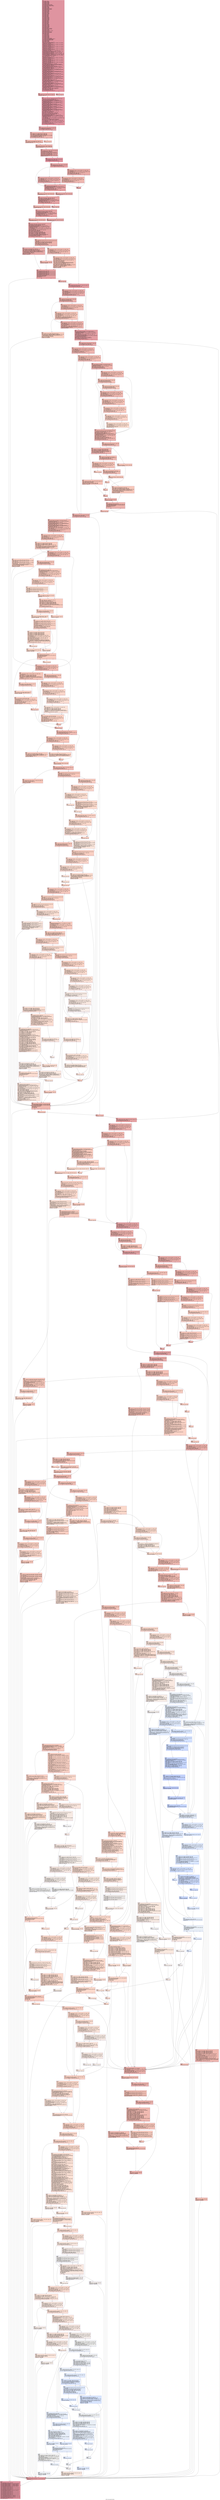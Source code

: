 digraph "CFG for 'copy_internal' function" {
	label="CFG for 'copy_internal' function";

	Node0xd60ed0 [shape=record,color="#b70d28ff", style=filled, fillcolor="#b70d2870",label="{%12:\l  %13 = alloca i1, align 1\l  %14 = alloca i8*, align 8\l  %15 = alloca i8*, align 8\l  %16 = alloca i32, align 4\l  %17 = alloca i8*, align 8\l  %18 = alloca i32, align 4\l  %19 = alloca %struct.stat*, align 8\l  %20 = alloca %struct.dir_list*, align 8\l  %21 = alloca %struct.cp_options*, align 8\l  %22 = alloca i8, align 1\l  %23 = alloca i8*, align 8\l  %24 = alloca i8*, align 8\l  %25 = alloca i8*, align 8\l  %26 = alloca %struct.stat, align 8\l  %27 = alloca %struct.stat, align 8\l  %28 = alloca i32, align 4\l  %29 = alloca i32, align 4\l  %30 = alloca i32, align 4\l  %31 = alloca i32, align 4\l  %32 = alloca i8, align 1\l  %33 = alloca i8*, align 8\l  %34 = alloca i8*, align 8\l  %35 = alloca i8*, align 8\l  %36 = alloca i8, align 1\l  %37 = alloca i8, align 1\l  %38 = alloca i8, align 1\l  %39 = alloca i8, align 1\l  %40 = alloca i8, align 1\l  %41 = alloca i32, align 4\l  %42 = alloca i8*, align 8\l  %43 = alloca i32, align 4\l  %44 = alloca i8*, align 8\l  %45 = alloca i32, align 4\l  %46 = alloca i32, align 4\l  %47 = alloca i8, align 1\l  %48 = alloca i8, align 1\l  %49 = alloca i32, align 4\l  %50 = alloca i8, align 1\l  %51 = alloca i8, align 1\l  %52 = alloca i8, align 1\l  %53 = alloca i32, align 4\l  %54 = alloca i8*, align 8\l  %55 = alloca i8*, align 8\l  %56 = alloca i8*, align 8\l  %57 = alloca i64, align 8\l  %58 = alloca i64, align 8\l  %59 = alloca i8, align 1\l  %60 = alloca %struct.stat, align 8\l  %61 = alloca %struct.stat*, align 8\l  %62 = alloca i8*, align 8\l  %63 = alloca i8*, align 8\l  %64 = alloca %struct.dir_list*, align 8\l  %65 = alloca i32, align 4\l  %66 = alloca %struct.stat, align 8\l  %67 = alloca %struct.stat, align 8\l  %68 = alloca i8*, align 8\l  %69 = alloca i8, align 1\l  %70 = alloca i32, align 4\l  %71 = alloca i8, align 1\l  %72 = alloca i32, align 4\l  %73 = alloca i32, align 4\l  %74 = alloca i8*, align 8\l  %75 = alloca i32, align 4\l  %76 = alloca i8*, align 8\l  %77 = alloca %struct.stat, align 8\l  %78 = alloca [2 x %struct.timespec], align 16\l  %79 = alloca %struct.timespec, align 8\l  %80 = alloca %struct.timespec, align 8\l  %81 = alloca i32, align 4\l  %82 = alloca i32, align 4\l  %83 = alloca i8*, align 8\l  store i8* %0, i8** %14, align 8, !tbaa !1678\l  call void @llvm.dbg.declare(metadata i8** %14, metadata !1548, metadata\l... !DIExpression()), !dbg !1682\l  store i8* %1, i8** %15, align 8, !tbaa !1678\l  call void @llvm.dbg.declare(metadata i8** %15, metadata !1549, metadata\l... !DIExpression()), !dbg !1683\l  store i32 %2, i32* %16, align 4, !tbaa !1684\l  call void @llvm.dbg.declare(metadata i32* %16, metadata !1550, metadata\l... !DIExpression()), !dbg !1686\l  store i8* %3, i8** %17, align 8, !tbaa !1678\l  call void @llvm.dbg.declare(metadata i8** %17, metadata !1551, metadata\l... !DIExpression()), !dbg !1687\l  store i32 %4, i32* %18, align 4, !tbaa !1684\l  call void @llvm.dbg.declare(metadata i32* %18, metadata !1552, metadata\l... !DIExpression()), !dbg !1688\l  store %struct.stat* %5, %struct.stat** %19, align 8, !tbaa !1678\l  call void @llvm.dbg.declare(metadata %struct.stat** %19, metadata !1553,\l... metadata !DIExpression()), !dbg !1689\l  store %struct.dir_list* %6, %struct.dir_list** %20, align 8, !tbaa !1678\l  call void @llvm.dbg.declare(metadata %struct.dir_list** %20, metadata !1554,\l... metadata !DIExpression()), !dbg !1690\l  store %struct.cp_options* %7, %struct.cp_options** %21, align 8, !tbaa !1678\l  call void @llvm.dbg.declare(metadata %struct.cp_options** %21, metadata\l... !1555, metadata !DIExpression()), !dbg !1691\l  %84 = zext i1 %8 to i8\l  store i8 %84, i8* %22, align 1, !tbaa !1692\l  call void @llvm.dbg.declare(metadata i8* %22, metadata !1556, metadata\l... !DIExpression()), !dbg !1694\l  store i8* %9, i8** %23, align 8, !tbaa !1678\l  call void @llvm.dbg.declare(metadata i8** %23, metadata !1557, metadata\l... !DIExpression()), !dbg !1695\l  store i8* %10, i8** %24, align 8, !tbaa !1678\l  call void @llvm.dbg.declare(metadata i8** %24, metadata !1558, metadata\l... !DIExpression()), !dbg !1696\l  store i8* %11, i8** %25, align 8, !tbaa !1678\l  call void @llvm.dbg.declare(metadata i8** %25, metadata !1559, metadata\l... !DIExpression()), !dbg !1697\l  %85 = bitcast %struct.stat* %26 to i8*, !dbg !1698\l  call void @llvm.lifetime.start.p0i8(i64 144, i8* %85) #26, !dbg !1698\l  call void @llvm.dbg.declare(metadata %struct.stat* %26, metadata !1560,\l... metadata !DIExpression()), !dbg !1699\l  %86 = bitcast %struct.stat* %27 to i8*, !dbg !1700\l  call void @llvm.lifetime.start.p0i8(i64 144, i8* %86) #26, !dbg !1700\l  call void @llvm.dbg.declare(metadata %struct.stat* %27, metadata !1561,\l... metadata !DIExpression()), !dbg !1701\l  %87 = bitcast i32* %28 to i8*, !dbg !1702\l  call void @llvm.lifetime.start.p0i8(i64 4, i8* %87) #26, !dbg !1702\l  call void @llvm.dbg.declare(metadata i32* %28, metadata !1562, metadata\l... !DIExpression()), !dbg !1703\l  %88 = bitcast i32* %29 to i8*, !dbg !1704\l  call void @llvm.lifetime.start.p0i8(i64 4, i8* %88) #26, !dbg !1704\l  call void @llvm.dbg.declare(metadata i32* %29, metadata !1563, metadata\l... !DIExpression()), !dbg !1705\l  %89 = bitcast i32* %30 to i8*, !dbg !1706\l  call void @llvm.lifetime.start.p0i8(i64 4, i8* %89) #26, !dbg !1706\l  call void @llvm.dbg.declare(metadata i32* %30, metadata !1564, metadata\l... !DIExpression()), !dbg !1707\l  %90 = bitcast i32* %31 to i8*, !dbg !1708\l  call void @llvm.lifetime.start.p0i8(i64 4, i8* %90) #26, !dbg !1708\l  call void @llvm.dbg.declare(metadata i32* %31, metadata !1565, metadata\l... !DIExpression()), !dbg !1709\l  call void @llvm.lifetime.start.p0i8(i64 1, i8* %32) #26, !dbg !1710\l  call void @llvm.dbg.declare(metadata i8* %32, metadata !1566, metadata\l... !DIExpression()), !dbg !1711\l  store i8 0, i8* %32, align 1, !dbg !1711, !tbaa !1692\l  %91 = bitcast i8** %33 to i8*, !dbg !1712\l  call void @llvm.lifetime.start.p0i8(i64 8, i8* %91) #26, !dbg !1712\l  call void @llvm.dbg.declare(metadata i8** %33, metadata !1567, metadata\l... !DIExpression()), !dbg !1713\l  store i8* null, i8** %33, align 8, !dbg !1713, !tbaa !1678\l  %92 = bitcast i8** %34 to i8*, !dbg !1714\l  call void @llvm.lifetime.start.p0i8(i64 8, i8* %92) #26, !dbg !1714\l  call void @llvm.dbg.declare(metadata i8** %34, metadata !1568, metadata\l... !DIExpression()), !dbg !1715\l  store i8* null, i8** %34, align 8, !dbg !1715, !tbaa !1678\l  %93 = bitcast i8** %35 to i8*, !dbg !1716\l  call void @llvm.lifetime.start.p0i8(i64 8, i8* %93) #26, !dbg !1716\l  call void @llvm.dbg.declare(metadata i8** %35, metadata !1569, metadata\l... !DIExpression()), !dbg !1717\l  %94 = load i8*, i8** %17, align 8, !dbg !1718, !tbaa !1678\l  %95 = load i8, i8* %94, align 1, !dbg !1719, !tbaa !1720\l  %96 = sext i8 %95 to i32, !dbg !1719\l  %97 = icmp ne i32 %96, 0, !dbg !1719\l  br i1 %97, label %98, label %100, !dbg !1719\l|{<s0>T|<s1>F}}"];
	Node0xd60ed0:s0 -> Node0xd61f40;
	Node0xd60ed0:s1 -> Node0xd61f90;
	Node0xd61f40 [shape=record,color="#b70d28ff", style=filled, fillcolor="#c32e3170",label="{%98:\l98:                                               \l  %99 = load i8*, i8** %17, align 8, !dbg !1721, !tbaa !1678\l  br label %101, !dbg !1719\l}"];
	Node0xd61f40 -> Node0xd61fe0;
	Node0xd61f90 [shape=record,color="#3d50c3ff", style=filled, fillcolor="#cc403a70",label="{%100:\l100:                                              \l  br label %101, !dbg !1719\l}"];
	Node0xd61f90 -> Node0xd61fe0;
	Node0xd61fe0 [shape=record,color="#b70d28ff", style=filled, fillcolor="#b70d2870",label="{%101:\l101:                                              \l  %102 = phi i8* [ %99, %98 ], [ getelementptr inbounds ([2 x i8], [2 x i8]*\l... @.str.10.141, i64 0, i64 0), %100 ], !dbg !1719\l  store i8* %102, i8** %35, align 8, !dbg !1717, !tbaa !1678\l  call void @llvm.lifetime.start.p0i8(i64 1, i8* %36) #26, !dbg !1722\l  call void @llvm.dbg.declare(metadata i8* %36, metadata !1570, metadata\l... !DIExpression()), !dbg !1723\l  call void @llvm.lifetime.start.p0i8(i64 1, i8* %37) #26, !dbg !1724\l  call void @llvm.dbg.declare(metadata i8* %37, metadata !1571, metadata\l... !DIExpression()), !dbg !1725\l  store i8 0, i8* %37, align 1, !dbg !1725, !tbaa !1692\l  call void @llvm.lifetime.start.p0i8(i64 1, i8* %38) #26, !dbg !1726\l  call void @llvm.dbg.declare(metadata i8* %38, metadata !1572, metadata\l... !DIExpression()), !dbg !1727\l  store i8 0, i8* %38, align 1, !dbg !1727, !tbaa !1692\l  call void @llvm.lifetime.start.p0i8(i64 1, i8* %39) #26, !dbg !1728\l  call void @llvm.dbg.declare(metadata i8* %39, metadata !1573, metadata\l... !DIExpression()), !dbg !1729\l  store i8 0, i8* %39, align 1, !dbg !1729, !tbaa !1692\l  call void @llvm.lifetime.start.p0i8(i64 1, i8* %40) #26, !dbg !1730\l  call void @llvm.dbg.declare(metadata i8* %40, metadata !1574, metadata\l... !DIExpression()), !dbg !1731\l  %103 = load i32, i32* %18, align 4, !dbg !1732, !tbaa !1684\l  %104 = icmp slt i32 0, %103, !dbg !1733\l  %105 = zext i1 %104 to i8, !dbg !1731\l  store i8 %105, i8* %40, align 1, !dbg !1731, !tbaa !1692\l  %106 = load i8*, i8** %24, align 8, !dbg !1734, !tbaa !1678\l  store i8 0, i8* %106, align 1, !dbg !1735, !tbaa !1692\l  %107 = bitcast i32* %41 to i8*, !dbg !1736\l  call void @llvm.lifetime.start.p0i8(i64 4, i8* %107) #26, !dbg !1736\l  call void @llvm.dbg.declare(metadata i32* %41, metadata !1575, metadata\l... !DIExpression()), !dbg !1737\l  %108 = load %struct.cp_options*, %struct.cp_options** %21, align 8, !dbg\l... !1738, !tbaa !1678\l  %109 = getelementptr inbounds %struct.cp_options, %struct.cp_options* %108,\l... i32 0, i32 37, !dbg !1739\l  %110 = load i32, i32* %109, align 4, !dbg !1739, !tbaa !1740\l  store i32 %110, i32* %41, align 4, !dbg !1737, !tbaa !1684\l  %111 = load %struct.cp_options*, %struct.cp_options** %21, align 8, !dbg\l... !1742, !tbaa !1678\l  %112 = getelementptr inbounds %struct.cp_options, %struct.cp_options* %111,\l... i32 0, i32 9, !dbg !1744\l  %113 = load i8, i8* %112, align 8, !dbg !1744, !tbaa !1745, !range !1746\l  %114 = trunc i8 %113 to i1, !dbg !1744\l  br i1 %114, label %115, label %137, !dbg !1747\l|{<s0>T|<s1>F}}"];
	Node0xd61fe0:s0 -> Node0xd62030;
	Node0xd61fe0:s1 -> Node0xd62210;
	Node0xd62030 [shape=record,color="#3d50c3ff", style=filled, fillcolor="#c5333470",label="{%115:\l115:                                              \l  %116 = load i32, i32* %41, align 4, !dbg !1748, !tbaa !1684\l  %117 = icmp slt i32 %116, 0, !dbg !1751\l  br i1 %117, label %118, label %130, !dbg !1752\l|{<s0>T|<s1>F}}"];
	Node0xd62030:s0 -> Node0xd62080;
	Node0xd62030:s1 -> Node0xd621c0;
	Node0xd62080 [shape=record,color="#3d50c3ff", style=filled, fillcolor="#d8564670",label="{%118:\l118:                                              \l  %119 = load i8*, i8** %14, align 8, !dbg !1753, !tbaa !1678\l  %120 = load i32, i32* %16, align 4, !dbg !1754, !tbaa !1684\l  %121 = load i8*, i8** %35, align 8, !dbg !1755, !tbaa !1678\l  %122 = call i32 @renameatu(i32 noundef -100, i8* noundef %119, i32 noundef\l... %120, i8* noundef %121, i32 noundef 1), !dbg !1756\l  %123 = icmp ne i32 %122, 0, !dbg !1756\l  br i1 %123, label %124, label %127, !dbg !1756\l|{<s0>T|<s1>F}}"];
	Node0xd62080:s0 -> Node0xd620d0;
	Node0xd62080:s1 -> Node0xd62120;
	Node0xd620d0 [shape=record,color="#3d50c3ff", style=filled, fillcolor="#e1675170",label="{%124:\l124:                                              \l  %125 = call i32* @__errno_location() #27, !dbg !1757\l  %126 = load i32, i32* %125, align 4, !dbg !1757, !tbaa !1684\l  br label %128, !dbg !1756\l}"];
	Node0xd620d0 -> Node0xd62170;
	Node0xd62120 [shape=record,color="#3d50c3ff", style=filled, fillcolor="#e8765c70",label="{%127:\l127:                                              \l  br label %128, !dbg !1756\l}"];
	Node0xd62120 -> Node0xd62170;
	Node0xd62170 [shape=record,color="#3d50c3ff", style=filled, fillcolor="#d8564670",label="{%128:\l128:                                              \l  %129 = phi i32 [ %126, %124 ], [ 0, %127 ], !dbg !1756\l  store i32 %129, i32* %41, align 4, !dbg !1758, !tbaa !1684\l  br label %130, !dbg !1759\l}"];
	Node0xd62170 -> Node0xd621c0;
	Node0xd621c0 [shape=record,color="#3d50c3ff", style=filled, fillcolor="#c5333470",label="{%130:\l130:                                              \l  %131 = load i32, i32* %41, align 4, !dbg !1760, !tbaa !1684\l  %132 = icmp eq i32 %131, 0, !dbg !1761\l  %133 = zext i1 %132 to i8, !dbg !1762\l  store i8 %133, i8* %40, align 1, !dbg !1762, !tbaa !1692\l  %134 = load i8*, i8** %25, align 8, !dbg !1763, !tbaa !1678\l  %135 = zext i1 %132 to i8, !dbg !1764\l  store i8 %135, i8* %134, align 1, !dbg !1764, !tbaa !1692\l  %136 = zext i1 %132 to i32, !dbg !1765\l  store i32 %136, i32* %18, align 4, !dbg !1766, !tbaa !1684\l  br label %137, !dbg !1767\l}"];
	Node0xd621c0 -> Node0xd62210;
	Node0xd62210 [shape=record,color="#b70d28ff", style=filled, fillcolor="#b70d2870",label="{%137:\l137:                                              \l  %138 = load i32, i32* %41, align 4, !dbg !1768, !tbaa !1684\l  %139 = icmp eq i32 %138, 0, !dbg !1769\l  br i1 %139, label %140, label %145, !dbg !1770\l|{<s0>T|<s1>F}}"];
	Node0xd62210:s0 -> Node0xd62260;
	Node0xd62210:s1 -> Node0xd622b0;
	Node0xd62260 [shape=record,color="#3d50c3ff", style=filled, fillcolor="#cc403a70",label="{%140:\l140:                                              \l  %141 = load %struct.cp_options*, %struct.cp_options** %21, align 8, !dbg\l... !1771, !tbaa !1678\l  %142 = getelementptr inbounds %struct.cp_options, %struct.cp_options* %141,\l... i32 0, i32 36, !dbg !1772\l  %143 = load i8, i8* %142, align 8, !dbg !1772, !tbaa !1773, !range !1746\l  %144 = trunc i8 %143 to i1, !dbg !1772\l  br i1 %144, label %231, label %158, !dbg !1768\l|{<s0>T|<s1>F}}"];
	Node0xd62260:s0 -> Node0xd628f0;
	Node0xd62260:s1 -> Node0xd623a0;
	Node0xd622b0 [shape=record,color="#b70d28ff", style=filled, fillcolor="#c32e3170",label="{%145:\l145:                                              \l  %146 = load i32, i32* %41, align 4, !dbg !1774, !tbaa !1684\l  %147 = icmp ne i32 %146, 17, !dbg !1775\l  br i1 %147, label %158, label %148, !dbg !1776\l|{<s0>T|<s1>F}}"];
	Node0xd622b0:s0 -> Node0xd623a0;
	Node0xd622b0:s1 -> Node0xd62300;
	Node0xd62300 [shape=record,color="#3d50c3ff", style=filled, fillcolor="#d0473d70",label="{%148:\l148:                                              \l  %149 = load %struct.cp_options*, %struct.cp_options** %21, align 8, !dbg\l... !1777, !tbaa !1678\l  %150 = getelementptr inbounds %struct.cp_options, %struct.cp_options* %149,\l... i32 0, i32 2, !dbg !1778\l  %151 = load i32, i32* %150, align 8, !dbg !1778, !tbaa !1779\l  %152 = icmp ne i32 %151, 2, !dbg !1780\l  br i1 %152, label %153, label %231, !dbg !1781\l|{<s0>T|<s1>F}}"];
	Node0xd62300:s0 -> Node0xd62350;
	Node0xd62300:s1 -> Node0xd628f0;
	Node0xd62350 [shape=record,color="#3d50c3ff", style=filled, fillcolor="#dc5d4a70",label="{%153:\l153:                                              \l  %154 = load %struct.cp_options*, %struct.cp_options** %21, align 8, !dbg\l... !1782, !tbaa !1678\l  %155 = getelementptr inbounds %struct.cp_options, %struct.cp_options* %154,\l... i32 0, i32 2, !dbg !1783\l  %156 = load i32, i32* %155, align 8, !dbg !1783, !tbaa !1779\l  %157 = icmp ne i32 %156, 3, !dbg !1784\l  br i1 %157, label %158, label %231, !dbg !1770\l|{<s0>T|<s1>F}}"];
	Node0xd62350:s0 -> Node0xd623a0;
	Node0xd62350:s1 -> Node0xd628f0;
	Node0xd623a0 [shape=record,color="#b70d28ff", style=filled, fillcolor="#c32e3170",label="{%158:\l158:                                              \l  %159 = bitcast i8** %42 to i8*, !dbg !1785\l  call void @llvm.lifetime.start.p0i8(i64 8, i8* %159) #26, !dbg !1785\l  call void @llvm.dbg.declare(metadata i8** %42, metadata !1576, metadata\l... !DIExpression()), !dbg !1786\l  %160 = load i32, i32* %41, align 4, !dbg !1787, !tbaa !1684\l  %161 = icmp eq i32 %160, 0, !dbg !1788\l  br i1 %161, label %162, label %164, !dbg !1787\l|{<s0>T|<s1>F}}"];
	Node0xd623a0:s0 -> Node0xd623f0;
	Node0xd623a0:s1 -> Node0xd62440;
	Node0xd623f0 [shape=record,color="#3d50c3ff", style=filled, fillcolor="#d6524470",label="{%162:\l162:                                              \l  %163 = load i8*, i8** %15, align 8, !dbg !1789, !tbaa !1678\l  br label %166, !dbg !1787\l}"];
	Node0xd623f0 -> Node0xd62490;
	Node0xd62440 [shape=record,color="#3d50c3ff", style=filled, fillcolor="#cc403a70",label="{%164:\l164:                                              \l  %165 = load i8*, i8** %14, align 8, !dbg !1790, !tbaa !1678\l  br label %166, !dbg !1787\l}"];
	Node0xd62440 -> Node0xd62490;
	Node0xd62490 [shape=record,color="#b70d28ff", style=filled, fillcolor="#c32e3170",label="{%166:\l166:                                              \l  %167 = phi i8* [ %163, %162 ], [ %165, %164 ], !dbg !1787\l  store i8* %167, i8** %42, align 8, !dbg !1786, !tbaa !1678\l  %168 = bitcast i32* %43 to i8*, !dbg !1791\l  call void @llvm.lifetime.start.p0i8(i64 4, i8* %168) #26, !dbg !1791\l  call void @llvm.dbg.declare(metadata i32* %43, metadata !1579, metadata\l... !DIExpression()), !dbg !1792\l  %169 = load i32, i32* %41, align 4, !dbg !1793, !tbaa !1684\l  %170 = icmp eq i32 %169, 0, !dbg !1794\l  br i1 %170, label %171, label %173, !dbg !1793\l|{<s0>T|<s1>F}}"];
	Node0xd62490:s0 -> Node0xd624e0;
	Node0xd62490:s1 -> Node0xd62530;
	Node0xd624e0 [shape=record,color="#3d50c3ff", style=filled, fillcolor="#d6524470",label="{%171:\l171:                                              \l  %172 = load i32, i32* %16, align 4, !dbg !1795, !tbaa !1684\l  br label %174, !dbg !1793\l}"];
	Node0xd624e0 -> Node0xd62580;
	Node0xd62530 [shape=record,color="#3d50c3ff", style=filled, fillcolor="#cc403a70",label="{%173:\l173:                                              \l  br label %174, !dbg !1793\l}"];
	Node0xd62530 -> Node0xd62580;
	Node0xd62580 [shape=record,color="#b70d28ff", style=filled, fillcolor="#c32e3170",label="{%174:\l174:                                              \l  %175 = phi i32 [ %172, %171 ], [ -100, %173 ], !dbg !1793\l  store i32 %175, i32* %43, align 4, !dbg !1792, !tbaa !1684\l  %176 = bitcast i8** %44 to i8*, !dbg !1796\l  call void @llvm.lifetime.start.p0i8(i64 8, i8* %176) #26, !dbg !1796\l  call void @llvm.dbg.declare(metadata i8** %44, metadata !1580, metadata\l... !DIExpression()), !dbg !1797\l  %177 = load i32, i32* %41, align 4, !dbg !1798, !tbaa !1684\l  %178 = icmp eq i32 %177, 0, !dbg !1799\l  br i1 %178, label %179, label %181, !dbg !1798\l|{<s0>T|<s1>F}}"];
	Node0xd62580:s0 -> Node0xd625d0;
	Node0xd62580:s1 -> Node0xd62620;
	Node0xd625d0 [shape=record,color="#3d50c3ff", style=filled, fillcolor="#d6524470",label="{%179:\l179:                                              \l  %180 = load i8*, i8** %35, align 8, !dbg !1800, !tbaa !1678\l  br label %183, !dbg !1798\l}"];
	Node0xd625d0 -> Node0xd62670;
	Node0xd62620 [shape=record,color="#3d50c3ff", style=filled, fillcolor="#cc403a70",label="{%181:\l181:                                              \l  %182 = load i8*, i8** %14, align 8, !dbg !1801, !tbaa !1678\l  br label %183, !dbg !1798\l}"];
	Node0xd62620 -> Node0xd62670;
	Node0xd62670 [shape=record,color="#b70d28ff", style=filled, fillcolor="#c32e3170",label="{%183:\l183:                                              \l  %184 = phi i8* [ %180, %179 ], [ %182, %181 ], !dbg !1798\l  store i8* %184, i8** %44, align 8, !dbg !1797, !tbaa !1678\l  %185 = bitcast i32* %45 to i8*, !dbg !1802\l  call void @llvm.lifetime.start.p0i8(i64 4, i8* %185) #26, !dbg !1802\l  call void @llvm.dbg.declare(metadata i32* %45, metadata !1581, metadata\l... !DIExpression()), !dbg !1803\l  %186 = load %struct.cp_options*, %struct.cp_options** %21, align 8, !dbg\l... !1804, !tbaa !1678\l  %187 = getelementptr inbounds %struct.cp_options, %struct.cp_options* %186,\l... i32 0, i32 1, !dbg !1805\l  %188 = load i32, i32* %187, align 4, !dbg !1805, !tbaa !1806\l  %189 = icmp eq i32 %188, 2, !dbg !1807\l  %190 = zext i1 %189 to i64, !dbg !1804\l  %191 = select i1 %189, i32 256, i32 0, !dbg !1804\l  store i32 %191, i32* %45, align 4, !dbg !1803, !tbaa !1684\l  %192 = load i32, i32* %43, align 4, !dbg !1808, !tbaa !1684\l  %193 = load i8*, i8** %44, align 8, !dbg !1810, !tbaa !1678\l  %194 = load i32, i32* %45, align 4, !dbg !1811, !tbaa !1684\l  %195 = call i32 @follow_fstatat(i32 noundef %192, i8* noundef %193,\l... %struct.stat* noundef %26, i32 noundef %194), !dbg !1812\l  %196 = icmp ne i32 %195, 0, !dbg !1813\l  br i1 %196, label %197, label %202, !dbg !1814\l|{<s0>T|<s1>F}}"];
	Node0xd62670:s0 -> Node0xd626c0;
	Node0xd62670:s1 -> Node0xd62710;
	Node0xd626c0 [shape=record,color="#3d50c3ff", style=filled, fillcolor="#cc403a70",label="{%197:\l197:                                              \l  %198 = call i32* @__errno_location() #27, !dbg !1815\l  %199 = load i32, i32* %198, align 4, !dbg !1815, !tbaa !1684\l  %200 = load i8*, i8** %42, align 8, !dbg !1815, !tbaa !1678\l  %201 = call i8* @quotearg_style(i32 noundef 4, i8* noundef %200), !dbg !1815\l  call void (i32, i32, i8*, ...) @error(i32 noundef 0, i32 noundef %199, i8*\l... noundef getelementptr inbounds ([15 x i8], [15 x i8]* @.str.11.142, i64 0,\l... i64 0), i8* noundef %201), !dbg !1815\l  store i1 false, i1* %13, align 1, !dbg !1817\l  store i32 1, i32* %46, align 4\l  br label %224, !dbg !1817\l}"];
	Node0xd626c0 -> Node0xd62850;
	Node0xd62710 [shape=record,color="#3d50c3ff", style=filled, fillcolor="#d6524470",label="{%202:\l202:                                              \l  %203 = getelementptr inbounds %struct.stat, %struct.stat* %26, i32 0, i32 3,\l... !dbg !1818\l  %204 = load i32, i32* %203, align 8, !dbg !1818, !tbaa !1819\l  store i32 %204, i32* %28, align 4, !dbg !1823, !tbaa !1684\l  %205 = load i32, i32* %28, align 4, !dbg !1824, !tbaa !1684\l  %206 = and i32 %205, 61440, !dbg !1824\l  %207 = icmp eq i32 %206, 16384, !dbg !1824\l  br i1 %207, label %208, label %223, !dbg !1826\l|{<s0>T|<s1>F}}"];
	Node0xd62710:s0 -> Node0xd62760;
	Node0xd62710:s1 -> Node0xd62800;
	Node0xd62760 [shape=record,color="#3d50c3ff", style=filled, fillcolor="#e1675170",label="{%208:\l208:                                              \l  %209 = load %struct.cp_options*, %struct.cp_options** %21, align 8, !dbg\l... !1827, !tbaa !1678\l  %210 = getelementptr inbounds %struct.cp_options, %struct.cp_options* %209,\l... i32 0, i32 28, !dbg !1828\l  %211 = load i8, i8* %210, align 8, !dbg !1828, !tbaa !1829, !range !1746\l  %212 = trunc i8 %211 to i1, !dbg !1828\l  br i1 %212, label %223, label %213, !dbg !1830\l|{<s0>T|<s1>F}}"];
	Node0xd62760:s0 -> Node0xd62800;
	Node0xd62760:s1 -> Node0xd627b0;
	Node0xd627b0 [shape=record,color="#3d50c3ff", style=filled, fillcolor="#e97a5f70",label="{%213:\l213:                                              \l  %214 = load %struct.cp_options*, %struct.cp_options** %21, align 8, !dbg\l... !1831, !tbaa !1678\l  %215 = getelementptr inbounds %struct.cp_options, %struct.cp_options* %214,\l... i32 0, i32 11, !dbg !1831\l  %216 = load i8, i8* %215, align 2, !dbg !1831, !tbaa !1833, !range !1746\l  %217 = trunc i8 %216 to i1, !dbg !1831\l  %218 = xor i1 %217, true, !dbg !1831\l  %219 = zext i1 %218 to i64, !dbg !1831\l  %220 = select i1 %218, i8* getelementptr inbounds ([40 x i8], [40 x i8]*\l... @.str.12.143, i64 0, i64 0), i8* getelementptr inbounds ([22 x i8], [22 x\l... i8]* @.str.13.144, i64 0, i64 0), !dbg !1831\l  %221 = load i8*, i8** %14, align 8, !dbg !1831, !tbaa !1678\l  %222 = call i8* @quotearg_style(i32 noundef 4, i8* noundef %221), !dbg !1831\l  call void (i32, i32, i8*, ...) @error(i32 noundef 0, i32 noundef 0, i8*\l... noundef %220, i8* noundef %222), !dbg !1831\l  store i1 false, i1* %13, align 1, !dbg !1834\l  store i32 1, i32* %46, align 4\l  br label %224, !dbg !1834\l}"];
	Node0xd627b0 -> Node0xd62850;
	Node0xd62800 [shape=record,color="#3d50c3ff", style=filled, fillcolor="#dc5d4a70",label="{%223:\l223:                                              \l  store i32 0, i32* %46, align 4, !dbg !1835\l  br label %224, !dbg !1835\l}"];
	Node0xd62800 -> Node0xd62850;
	Node0xd62850 [shape=record,color="#b70d28ff", style=filled, fillcolor="#c32e3170",label="{%224:\l224:                                              \l  %225 = bitcast i32* %45 to i8*, !dbg !1835\l  call void @llvm.lifetime.end.p0i8(i64 4, i8* %225) #26, !dbg !1835\l  %226 = bitcast i8** %44 to i8*, !dbg !1835\l  call void @llvm.lifetime.end.p0i8(i64 8, i8* %226) #26, !dbg !1835\l  %227 = bitcast i32* %43 to i8*, !dbg !1835\l  call void @llvm.lifetime.end.p0i8(i64 4, i8* %227) #26, !dbg !1835\l  %228 = bitcast i8** %42 to i8*, !dbg !1835\l  call void @llvm.lifetime.end.p0i8(i64 8, i8* %228) #26, !dbg !1835\l  %229 = load i32, i32* %46, align 4\l  switch i32 %229, label %2118 [\l    i32 0, label %230\l  ]\l|{<s0>def|<s1>0}}"];
	Node0xd62850:s0 -> Node0xd6ba90;
	Node0xd62850:s1 -> Node0xd628a0;
	Node0xd628a0 [shape=record,color="#3d50c3ff", style=filled, fillcolor="#d0473d70",label="{%230:\l230:                                              \l  br label %232, !dbg !1836\l}"];
	Node0xd628a0 -> Node0xd62940;
	Node0xd628f0 [shape=record,color="#3d50c3ff", style=filled, fillcolor="#ca3b3770",label="{%231:\l231:                                              \l  br label %232\l}"];
	Node0xd628f0 -> Node0xd62940;
	Node0xd62940 [shape=record,color="#b70d28ff", style=filled, fillcolor="#be242e70",label="{%232:\l232:                                              \l  %233 = load i8, i8* %22, align 1, !dbg !1837, !tbaa !1692, !range !1746\l  %234 = trunc i8 %233 to i1, !dbg !1837\l  br i1 %234, label %235, label %263, !dbg !1839\l|{<s0>T|<s1>F}}"];
	Node0xd62940:s0 -> Node0xd62990;
	Node0xd62940:s1 -> Node0xd62b70;
	Node0xd62990 [shape=record,color="#3d50c3ff", style=filled, fillcolor="#cc403a70",label="{%235:\l235:                                              \l  %236 = load %struct.cp_options*, %struct.cp_options** %21, align 8, !dbg\l... !1840, !tbaa !1678\l  %237 = getelementptr inbounds %struct.cp_options, %struct.cp_options* %236,\l... i32 0, i32 40, !dbg !1841\l  %238 = load %struct.hash_table*, %struct.hash_table** %237, align 8, !dbg\l... !1841, !tbaa !1842\l  %239 = icmp ne %struct.hash_table* %238, null, !dbg !1840\l  br i1 %239, label %240, label %263, !dbg !1843\l|{<s0>T|<s1>F}}"];
	Node0xd62990:s0 -> Node0xd629e0;
	Node0xd62990:s1 -> Node0xd62b70;
	Node0xd629e0 [shape=record,color="#3d50c3ff", style=filled, fillcolor="#d6524470",label="{%240:\l240:                                              \l  %241 = load i32, i32* %28, align 4, !dbg !1844, !tbaa !1684\l  %242 = and i32 %241, 61440, !dbg !1844\l  %243 = icmp eq i32 %242, 16384, !dbg !1844\l  br i1 %243, label %258, label %244, !dbg !1847\l|{<s0>T|<s1>F}}"];
	Node0xd629e0:s0 -> Node0xd62b20;
	Node0xd629e0:s1 -> Node0xd62a30;
	Node0xd62a30 [shape=record,color="#3d50c3ff", style=filled, fillcolor="#e1675170",label="{%244:\l244:                                              \l  %245 = load %struct.cp_options*, %struct.cp_options** %21, align 8, !dbg\l... !1848, !tbaa !1678\l  %246 = getelementptr inbounds %struct.cp_options, %struct.cp_options* %245,\l... i32 0, i32 0, !dbg !1849\l  %247 = load i32, i32* %246, align 8, !dbg !1849, !tbaa !1850\l  %248 = icmp eq i32 %247, 0, !dbg !1851\l  br i1 %248, label %249, label %258, !dbg !1852\l|{<s0>T|<s1>F}}"];
	Node0xd62a30:s0 -> Node0xd62a80;
	Node0xd62a30:s1 -> Node0xd62b20;
	Node0xd62a80 [shape=record,color="#3d50c3ff", style=filled, fillcolor="#ed836670",label="{%249:\l249:                                              \l  %250 = load %struct.cp_options*, %struct.cp_options** %21, align 8, !dbg\l... !1853, !tbaa !1678\l  %251 = getelementptr inbounds %struct.cp_options, %struct.cp_options* %250,\l... i32 0, i32 40, !dbg !1854\l  %252 = load %struct.hash_table*, %struct.hash_table** %251, align 8, !dbg\l... !1854, !tbaa !1842\l  %253 = load i8*, i8** %14, align 8, !dbg !1855, !tbaa !1678\l  %254 = call zeroext i1 @seen_file(%struct.hash_table* noundef %252, i8*\l... noundef %253, %struct.stat* noundef %26), !dbg !1856\l  br i1 %254, label %255, label %258, !dbg !1857\l|{<s0>T|<s1>F}}"];
	Node0xd62a80:s0 -> Node0xd62ad0;
	Node0xd62a80:s1 -> Node0xd62b20;
	Node0xd62ad0 [shape=record,color="#3d50c3ff", style=filled, fillcolor="#f3947570",label="{%255:\l255:                                              \l  %256 = load i8*, i8** %14, align 8, !dbg !1858, !tbaa !1678\l  %257 = call i8* @quotearg_style(i32 noundef 4, i8* noundef %256), !dbg !1858\l  call void (i32, i32, i8*, ...) @error(i32 noundef 0, i32 noundef 0, i8*\l... noundef getelementptr inbounds ([49 x i8], [49 x i8]* @.str.14.145, i64 0,\l... i64 0), i8* noundef %257), !dbg !1858\l  store i1 true, i1* %13, align 1, !dbg !1860\l  store i32 1, i32* %46, align 4\l  br label %2118, !dbg !1860\l}"];
	Node0xd62ad0 -> Node0xd6ba90;
	Node0xd62b20 [shape=record,color="#3d50c3ff", style=filled, fillcolor="#d6524470",label="{%258:\l258:                                              \l  %259 = load %struct.cp_options*, %struct.cp_options** %21, align 8, !dbg\l... !1861, !tbaa !1678\l  %260 = getelementptr inbounds %struct.cp_options, %struct.cp_options* %259,\l... i32 0, i32 40, !dbg !1862\l  %261 = load %struct.hash_table*, %struct.hash_table** %260, align 8, !dbg\l... !1862, !tbaa !1842\l  %262 = load i8*, i8** %14, align 8, !dbg !1863, !tbaa !1678\l  call void @record_file(%struct.hash_table* noundef %261, i8* noundef %262,\l... %struct.stat* noundef %26), !dbg !1864\l  br label %263, !dbg !1865\l}"];
	Node0xd62b20 -> Node0xd62b70;
	Node0xd62b70 [shape=record,color="#b70d28ff", style=filled, fillcolor="#be242e70",label="{%263:\l263:                                              \l  call void @llvm.lifetime.start.p0i8(i64 1, i8* %47) #26, !dbg !1866\l  call void @llvm.dbg.declare(metadata i8* %47, metadata !1582, metadata\l... !DIExpression()), !dbg !1867\l  %264 = load %struct.cp_options*, %struct.cp_options** %21, align 8, !dbg\l... !1868, !tbaa !1678\l  %265 = load i8, i8* %22, align 1, !dbg !1869, !tbaa !1692, !range !1746\l  %266 = trunc i8 %265 to i1, !dbg !1869\l  %267 = call zeroext i1 @should_dereference(%struct.cp_options* noundef %264,\l... i1 noundef zeroext %266) #28, !dbg !1870\l  %268 = zext i1 %267 to i8, !dbg !1867\l  store i8 %268, i8* %47, align 1, !dbg !1867, !tbaa !1692\l  %269 = load i32, i32* %18, align 4, !dbg !1871, !tbaa !1684\l  %270 = icmp sle i32 %269, 0, !dbg !1872\l  br i1 %270, label %271, label %817, !dbg !1873\l|{<s0>T|<s1>F}}"];
	Node0xd62b70:s0 -> Node0xd62bc0;
	Node0xd62b70:s1 -> Node0xd655a0;
	Node0xd62bc0 [shape=record,color="#3d50c3ff", style=filled, fillcolor="#cc403a70",label="{%271:\l271:                                              \l  %272 = load i32, i32* %41, align 4, !dbg !1874, !tbaa !1684\l  %273 = icmp eq i32 %272, 17, !dbg !1875\l  br i1 %273, label %274, label %284, !dbg !1876\l|{<s0>T|<s1>F}}"];
	Node0xd62bc0:s0 -> Node0xd62c10;
	Node0xd62bc0:s1 -> Node0xd62cb0;
	Node0xd62c10 [shape=record,color="#3d50c3ff", style=filled, fillcolor="#d8564670",label="{%274:\l274:                                              \l  %275 = load %struct.cp_options*, %struct.cp_options** %21, align 8, !dbg\l... !1877, !tbaa !1678\l  %276 = getelementptr inbounds %struct.cp_options, %struct.cp_options* %275,\l... i32 0, i32 2, !dbg !1878\l  %277 = load i32, i32* %276, align 8, !dbg !1878, !tbaa !1779\l  %278 = icmp eq i32 %277, 2, !dbg !1879\l  br i1 %278, label %378, label %279, !dbg !1880\l|{<s0>T|<s1>F}}"];
	Node0xd62c10:s0 -> Node0xd634d0;
	Node0xd62c10:s1 -> Node0xd62c60;
	Node0xd62c60 [shape=record,color="#3d50c3ff", style=filled, fillcolor="#e36c5570",label="{%279:\l279:                                              \l  %280 = load %struct.cp_options*, %struct.cp_options** %21, align 8, !dbg\l... !1881, !tbaa !1678\l  %281 = getelementptr inbounds %struct.cp_options, %struct.cp_options* %280,\l... i32 0, i32 2, !dbg !1882\l  %282 = load i32, i32* %281, align 8, !dbg !1882, !tbaa !1779\l  %283 = icmp eq i32 %282, 3, !dbg !1883\l  br i1 %283, label %378, label %284, !dbg !1884\l|{<s0>T|<s1>F}}"];
	Node0xd62c60:s0 -> Node0xd634d0;
	Node0xd62c60:s1 -> Node0xd62cb0;
	Node0xd62cb0 [shape=record,color="#3d50c3ff", style=filled, fillcolor="#d6524470",label="{%284:\l284:                                              \l  call void @llvm.lifetime.start.p0i8(i64 1, i8* %48) #26, !dbg !1885\l  call void @llvm.dbg.declare(metadata i8* %48, metadata !1583, metadata\l... !DIExpression()), !dbg !1886\l  %285 = load i32, i32* %28, align 4, !dbg !1887, !tbaa !1684\l  %286 = and i32 %285, 61440, !dbg !1887\l  %287 = icmp eq i32 %286, 32768, !dbg !1887\l  br i1 %287, label %301, label %288, !dbg !1888\l|{<s0>T|<s1>F}}"];
	Node0xd62cb0:s0 -> Node0xd62df0;
	Node0xd62cb0:s1 -> Node0xd62d00;
	Node0xd62d00 [shape=record,color="#3d50c3ff", style=filled, fillcolor="#e1675170",label="{%288:\l288:                                              \l  %289 = load %struct.cp_options*, %struct.cp_options** %21, align 8, !dbg\l... !1889, !tbaa !1678\l  %290 = getelementptr inbounds %struct.cp_options, %struct.cp_options* %289,\l... i32 0, i32 5, !dbg !1890\l  %291 = load i8, i8* %290, align 4, !dbg !1890, !tbaa !1891, !range !1746\l  %292 = trunc i8 %291 to i1, !dbg !1890\l  br i1 %292, label %293, label %326, !dbg !1892\l|{<s0>T|<s1>F}}"];
	Node0xd62d00:s0 -> Node0xd62d50;
	Node0xd62d00:s1 -> Node0xd62f80;
	Node0xd62d50 [shape=record,color="#3d50c3ff", style=filled, fillcolor="#e97a5f70",label="{%293:\l293:                                              \l  %294 = load i32, i32* %28, align 4, !dbg !1893, !tbaa !1684\l  %295 = and i32 %294, 61440, !dbg !1893\l  %296 = icmp eq i32 %295, 16384, !dbg !1893\l  br i1 %296, label %326, label %297, !dbg !1894\l|{<s0>T|<s1>F}}"];
	Node0xd62d50:s0 -> Node0xd62f80;
	Node0xd62d50:s1 -> Node0xd62da0;
	Node0xd62da0 [shape=record,color="#3d50c3ff", style=filled, fillcolor="#f08b6e70",label="{%297:\l297:                                              \l  %298 = load i32, i32* %28, align 4, !dbg !1895, !tbaa !1684\l  %299 = and i32 %298, 61440, !dbg !1895\l  %300 = icmp eq i32 %299, 40960, !dbg !1895\l  br i1 %300, label %326, label %301, !dbg !1896\l|{<s0>T|<s1>F}}"];
	Node0xd62da0:s0 -> Node0xd62f80;
	Node0xd62da0:s1 -> Node0xd62df0;
	Node0xd62df0 [shape=record,color="#3d50c3ff", style=filled, fillcolor="#de614d70",label="{%301:\l301:                                              \l  %302 = load %struct.cp_options*, %struct.cp_options** %21, align 8, !dbg\l... !1897, !tbaa !1678\l  %303 = getelementptr inbounds %struct.cp_options, %struct.cp_options* %302,\l... i32 0, i32 9, !dbg !1898\l  %304 = load i8, i8* %303, align 8, !dbg !1898, !tbaa !1745, !range !1746\l  %305 = trunc i8 %304 to i1, !dbg !1898\l  br i1 %305, label %326, label %306, !dbg !1899\l|{<s0>T|<s1>F}}"];
	Node0xd62df0:s0 -> Node0xd62f80;
	Node0xd62df0:s1 -> Node0xd62e40;
	Node0xd62e40 [shape=record,color="#3d50c3ff", style=filled, fillcolor="#e8765c70",label="{%306:\l306:                                              \l  %307 = load %struct.cp_options*, %struct.cp_options** %21, align 8, !dbg\l... !1900, !tbaa !1678\l  %308 = getelementptr inbounds %struct.cp_options, %struct.cp_options* %307,\l... i32 0, i32 30, !dbg !1901\l  %309 = load i8, i8* %308, align 2, !dbg !1901, !tbaa !1902, !range !1746\l  %310 = trunc i8 %309 to i1, !dbg !1901\l  br i1 %310, label %326, label %311, !dbg !1903\l|{<s0>T|<s1>F}}"];
	Node0xd62e40:s0 -> Node0xd62f80;
	Node0xd62e40:s1 -> Node0xd62e90;
	Node0xd62e90 [shape=record,color="#3d50c3ff", style=filled, fillcolor="#ef886b70",label="{%311:\l311:                                              \l  %312 = load %struct.cp_options*, %struct.cp_options** %21, align 8, !dbg\l... !1904, !tbaa !1678\l  %313 = getelementptr inbounds %struct.cp_options, %struct.cp_options* %312,\l... i32 0, i32 8, !dbg !1905\l  %314 = load i8, i8* %313, align 1, !dbg !1905, !tbaa !1906, !range !1746\l  %315 = trunc i8 %314 to i1, !dbg !1905\l  br i1 %315, label %326, label %316, !dbg !1907\l|{<s0>T|<s1>F}}"];
	Node0xd62e90:s0 -> Node0xd62f80;
	Node0xd62e90:s1 -> Node0xd62ee0;
	Node0xd62ee0 [shape=record,color="#3d50c3ff", style=filled, fillcolor="#f59c7d70",label="{%316:\l316:                                              \l  %317 = load %struct.cp_options*, %struct.cp_options** %21, align 8, !dbg\l... !1908, !tbaa !1678\l  %318 = getelementptr inbounds %struct.cp_options, %struct.cp_options* %317,\l... i32 0, i32 0, !dbg !1909\l  %319 = load i32, i32* %318, align 8, !dbg !1909, !tbaa !1850\l  %320 = icmp ne i32 %319, 0, !dbg !1910\l  br i1 %320, label %326, label %321, !dbg !1911\l|{<s0>T|<s1>F}}"];
	Node0xd62ee0:s0 -> Node0xd62f80;
	Node0xd62ee0:s1 -> Node0xd62f30;
	Node0xd62f30 [shape=record,color="#3d50c3ff", style=filled, fillcolor="#f7af9170",label="{%321:\l321:                                              \l  %322 = load %struct.cp_options*, %struct.cp_options** %21, align 8, !dbg\l... !1912, !tbaa !1678\l  %323 = getelementptr inbounds %struct.cp_options, %struct.cp_options* %322,\l... i32 0, i32 6, !dbg !1913\l  %324 = load i8, i8* %323, align 1, !dbg !1913, !tbaa !1914, !range !1746\l  %325 = trunc i8 %324 to i1, !dbg !1913\l  br label %326, !dbg !1911\l}"];
	Node0xd62f30 -> Node0xd62f80;
	Node0xd62f80 [shape=record,color="#3d50c3ff", style=filled, fillcolor="#d6524470",label="{%326:\l326:                                              \l  %327 = phi i1 [ true, %316 ], [ true, %311 ], [ true, %306 ], [ true, %301\l... ], [ true, %297 ], [ true, %293 ], [ true, %288 ], [ %325, %321 ]\l  %328 = zext i1 %327 to i8, !dbg !1886\l  store i8 %328, i8* %48, align 1, !dbg !1886, !tbaa !1692\l  %329 = bitcast i32* %49 to i8*, !dbg !1915\l  call void @llvm.lifetime.start.p0i8(i64 4, i8* %329) #26, !dbg !1915\l  call void @llvm.dbg.declare(metadata i32* %49, metadata !1588, metadata\l... !DIExpression()), !dbg !1916\l  %330 = load i8, i8* %48, align 1, !dbg !1917, !tbaa !1692, !range !1746\l  %331 = trunc i8 %330 to i1, !dbg !1917\l  %332 = zext i1 %331 to i64, !dbg !1917\l  %333 = select i1 %331, i32 256, i32 0, !dbg !1917\l  store i32 %333, i32* %49, align 4, !dbg !1916, !tbaa !1684\l  %334 = load i8, i8* %48, align 1, !dbg !1918, !tbaa !1692, !range !1746\l  %335 = trunc i8 %334 to i1, !dbg !1918\l  br i1 %335, label %340, label %336, !dbg !1920\l|{<s0>T|<s1>F}}"];
	Node0xd62f80:s0 -> Node0xd63070;
	Node0xd62f80:s1 -> Node0xd62fd0;
	Node0xd62fd0 [shape=record,color="#3d50c3ff", style=filled, fillcolor="#e1675170",label="{%336:\l336:                                              \l  %337 = load i32, i32* %18, align 4, !dbg !1921, !tbaa !1684\l  %338 = icmp slt i32 %337, 0, !dbg !1922\l  br i1 %338, label %339, label %340, !dbg !1923\l|{<s0>T|<s1>F}}"];
	Node0xd62fd0:s0 -> Node0xd63020;
	Node0xd62fd0:s1 -> Node0xd63070;
	Node0xd63020 [shape=record,color="#3d50c3ff", style=filled, fillcolor="#ed836670",label="{%339:\l339:                                              \l  store i8 1, i8* %40, align 1, !dbg !1924, !tbaa !1692\l  br label %373, !dbg !1925\l}"];
	Node0xd63020 -> Node0xd633e0;
	Node0xd63070 [shape=record,color="#3d50c3ff", style=filled, fillcolor="#d8564670",label="{%340:\l340:                                              \l  %341 = load i32, i32* %16, align 4, !dbg !1926, !tbaa !1684\l  %342 = load i8*, i8** %35, align 8, !dbg !1928, !tbaa !1678\l  %343 = load i32, i32* %49, align 4, !dbg !1929, !tbaa !1684\l  %344 = call i32 @follow_fstatat(i32 noundef %341, i8* noundef %342,\l... %struct.stat* noundef %27, i32 noundef %343), !dbg !1930\l  %345 = icmp eq i32 %344, 0, !dbg !1931\l  br i1 %345, label %346, label %350, !dbg !1932\l|{<s0>T|<s1>F}}"];
	Node0xd63070:s0 -> Node0xd630c0;
	Node0xd63070:s1 -> Node0xd63110;
	Node0xd630c0 [shape=record,color="#3d50c3ff", style=filled, fillcolor="#e8765c70",label="{%346:\l346:                                              \l  %347 = load i8, i8* %48, align 1, !dbg !1933, !tbaa !1692, !range !1746\l  %348 = trunc i8 %347 to i1, !dbg !1933\l  %349 = zext i1 %348 to i8, !dbg !1935\l  store i8 %349, i8* %39, align 1, !dbg !1935, !tbaa !1692\l  store i32 17, i32* %41, align 4, !dbg !1936, !tbaa !1684\l  br label %372, !dbg !1937\l}"];
	Node0xd630c0 -> Node0xd63390;
	Node0xd63110 [shape=record,color="#3d50c3ff", style=filled, fillcolor="#e1675170",label="{%350:\l350:                                              \l  %351 = call i32* @__errno_location() #27, !dbg !1938\l  %352 = load i32, i32* %351, align 4, !dbg !1938, !tbaa !1684\l  %353 = icmp eq i32 %352, 40, !dbg !1941\l  br i1 %353, label %354, label %360, !dbg !1942\l|{<s0>T|<s1>F}}"];
	Node0xd63110:s0 -> Node0xd63160;
	Node0xd63110:s1 -> Node0xd63200;
	Node0xd63160 [shape=record,color="#3d50c3ff", style=filled, fillcolor="#e97a5f70",label="{%354:\l354:                                              \l  %355 = load %struct.cp_options*, %struct.cp_options** %21, align 8, !dbg\l... !1943, !tbaa !1678\l  %356 = getelementptr inbounds %struct.cp_options, %struct.cp_options* %355,\l... i32 0, i32 7, !dbg !1944\l  %357 = load i8, i8* %356, align 2, !dbg !1944, !tbaa !1945, !range !1746\l  %358 = trunc i8 %357 to i1, !dbg !1944\l  br i1 %358, label %359, label %360, !dbg !1946\l|{<s0>T|<s1>F}}"];
	Node0xd63160:s0 -> Node0xd631b0;
	Node0xd63160:s1 -> Node0xd63200;
	Node0xd631b0 [shape=record,color="#3d50c3ff", style=filled, fillcolor="#f08b6e70",label="{%359:\l359:                                              \l  br label %371, !dbg !1946\l}"];
	Node0xd631b0 -> Node0xd63340;
	Node0xd63200 [shape=record,color="#3d50c3ff", style=filled, fillcolor="#e5705870",label="{%360:\l360:                                              \l  %361 = call i32* @__errno_location() #27, !dbg !1947\l  %362 = load i32, i32* %361, align 4, !dbg !1947, !tbaa !1684\l  %363 = icmp ne i32 %362, 2, !dbg !1949\l  br i1 %363, label %364, label %369, !dbg !1950\l|{<s0>T|<s1>F}}"];
	Node0xd63200:s0 -> Node0xd63250;
	Node0xd63200:s1 -> Node0xd632a0;
	Node0xd63250 [shape=record,color="#3d50c3ff", style=filled, fillcolor="#ed836670",label="{%364:\l364:                                              \l  %365 = call i32* @__errno_location() #27, !dbg !1951\l  %366 = load i32, i32* %365, align 4, !dbg !1951, !tbaa !1684\l  %367 = load i8*, i8** %15, align 8, !dbg !1951, !tbaa !1678\l  %368 = call i8* @quotearg_style(i32 noundef 4, i8* noundef %367), !dbg !1951\l  call void (i32, i32, i8*, ...) @error(i32 noundef 0, i32 noundef %366, i8*\l... noundef getelementptr inbounds ([15 x i8], [15 x i8]* @.str.11.142, i64 0,\l... i64 0), i8* noundef %368), !dbg !1951\l  store i1 false, i1* %13, align 1, !dbg !1953\l  store i32 1, i32* %46, align 4\l  br label %374, !dbg !1953\l}"];
	Node0xd63250 -> Node0xd63430;
	Node0xd632a0 [shape=record,color="#3d50c3ff", style=filled, fillcolor="#ed836670",label="{%369:\l369:                                              \l  store i8 1, i8* %40, align 1, !dbg !1954, !tbaa !1692\l  br label %370\l}"];
	Node0xd632a0 -> Node0xd632f0;
	Node0xd632f0 [shape=record,color="#3d50c3ff", style=filled, fillcolor="#ed836670",label="{%370:\l370:                                              \l  br label %371\l}"];
	Node0xd632f0 -> Node0xd63340;
	Node0xd63340 [shape=record,color="#3d50c3ff", style=filled, fillcolor="#e8765c70",label="{%371:\l371:                                              \l  br label %372\l}"];
	Node0xd63340 -> Node0xd63390;
	Node0xd63390 [shape=record,color="#3d50c3ff", style=filled, fillcolor="#de614d70",label="{%372:\l372:                                              \l  br label %373\l}"];
	Node0xd63390 -> Node0xd633e0;
	Node0xd633e0 [shape=record,color="#3d50c3ff", style=filled, fillcolor="#d8564670",label="{%373:\l373:                                              \l  store i32 0, i32* %46, align 4, !dbg !1955\l  br label %374, !dbg !1955\l}"];
	Node0xd633e0 -> Node0xd63430;
	Node0xd63430 [shape=record,color="#3d50c3ff", style=filled, fillcolor="#d6524470",label="{%374:\l374:                                              \l  %375 = bitcast i32* %49 to i8*, !dbg !1955\l  call void @llvm.lifetime.end.p0i8(i64 4, i8* %375) #26, !dbg !1955\l  call void @llvm.lifetime.end.p0i8(i64 1, i8* %48) #26, !dbg !1955\l  %376 = load i32, i32* %46, align 4\l  switch i32 %376, label %2117 [\l    i32 0, label %377\l  ]\l|{<s0>def|<s1>0}}"];
	Node0xd63430:s0 -> Node0xd6ba40;
	Node0xd63430:s1 -> Node0xd63480;
	Node0xd63480 [shape=record,color="#3d50c3ff", style=filled, fillcolor="#e1675170",label="{%377:\l377:                                              \l  br label %378, !dbg !1956\l}"];
	Node0xd63480 -> Node0xd634d0;
	Node0xd634d0 [shape=record,color="#3d50c3ff", style=filled, fillcolor="#d24b4070",label="{%378:\l378:                                              \l  %379 = load i32, i32* %41, align 4, !dbg !1957, !tbaa !1684\l  %380 = icmp eq i32 %379, 17, !dbg !1958\l  br i1 %380, label %381, label %816, !dbg !1959\l|{<s0>T|<s1>F}}"];
	Node0xd634d0:s0 -> Node0xd63520;
	Node0xd634d0:s1 -> Node0xd65550;
	Node0xd63520 [shape=record,color="#3d50c3ff", style=filled, fillcolor="#de614d70",label="{%381:\l381:                                              \l  call void @llvm.lifetime.start.p0i8(i64 1, i8* %50) #26, !dbg !1960\l  call void @llvm.dbg.declare(metadata i8* %50, metadata !1589, metadata\l... !DIExpression()), !dbg !1961\l  store i8 0, i8* %50, align 1, !dbg !1961, !tbaa !1692\l  call void @llvm.lifetime.start.p0i8(i64 1, i8* %51) #26, !dbg !1962\l  call void @llvm.dbg.declare(metadata i8* %51, metadata !1592, metadata\l... !DIExpression()), !dbg !1963\l  store i8 1, i8* %51, align 1, !dbg !1963, !tbaa !1692\l  call void @llvm.lifetime.start.p0i8(i64 1, i8* %52) #26, !dbg !1964\l  call void @llvm.dbg.declare(metadata i8* %52, metadata !1593, metadata\l... !DIExpression()), !dbg !1965\l  store i8 0, i8* %52, align 1, !dbg !1965, !tbaa !1692\l  %382 = load %struct.cp_options*, %struct.cp_options** %21, align 8, !dbg\l... !1966, !tbaa !1678\l  %383 = getelementptr inbounds %struct.cp_options, %struct.cp_options* %382,\l... i32 0, i32 2, !dbg !1968\l  %384 = load i32, i32* %383, align 8, !dbg !1968, !tbaa !1779\l  %385 = icmp ne i32 %384, 2, !dbg !1969\l  br i1 %385, label %386, label %402, !dbg !1970\l|{<s0>T|<s1>F}}"];
	Node0xd63520:s0 -> Node0xd63570;
	Node0xd63520:s1 -> Node0xd63660;
	Node0xd63570 [shape=record,color="#3d50c3ff", style=filled, fillcolor="#e97a5f70",label="{%386:\l386:                                              \l  %387 = load %struct.cp_options*, %struct.cp_options** %21, align 8, !dbg\l... !1971, !tbaa !1678\l  %388 = getelementptr inbounds %struct.cp_options, %struct.cp_options* %387,\l... i32 0, i32 2, !dbg !1972\l  %389 = load i32, i32* %388, align 8, !dbg !1972, !tbaa !1779\l  %390 = icmp ne i32 %389, 3, !dbg !1973\l  br i1 %390, label %391, label %402, !dbg !1974\l|{<s0>T|<s1>F}}"];
	Node0xd63570:s0 -> Node0xd635c0;
	Node0xd63570:s1 -> Node0xd63660;
	Node0xd635c0 [shape=record,color="#3d50c3ff", style=filled, fillcolor="#f08b6e70",label="{%391:\l391:                                              \l  %392 = load i8*, i8** %14, align 8, !dbg !1975, !tbaa !1678\l  %393 = load i32, i32* %16, align 4, !dbg !1976, !tbaa !1684\l  %394 = load i8*, i8** %35, align 8, !dbg !1977, !tbaa !1678\l  %395 = load %struct.cp_options*, %struct.cp_options** %21, align 8, !dbg\l... !1978, !tbaa !1678\l  %396 = call zeroext i1 @same_file_ok(i8* noundef %392, %struct.stat* noundef\l... %26, i32 noundef %393, i8* noundef %394, %struct.stat* noundef %27,\l... %struct.cp_options* noundef %395, i8* noundef %50), !dbg !1979\l  br i1 %396, label %402, label %397, !dbg !1980\l|{<s0>T|<s1>F}}"];
	Node0xd635c0:s0 -> Node0xd63660;
	Node0xd635c0:s1 -> Node0xd63610;
	Node0xd63610 [shape=record,color="#3d50c3ff", style=filled, fillcolor="#f59c7d70",label="{%397:\l397:                                              \l  %398 = load i8*, i8** %14, align 8, !dbg !1981, !tbaa !1678\l  %399 = call i8* @quotearg_n_style(i32 noundef 0, i32 noundef 4, i8* noundef\l... %398), !dbg !1981\l  %400 = load i8*, i8** %15, align 8, !dbg !1981, !tbaa !1678\l  %401 = call i8* @quotearg_n_style(i32 noundef 1, i32 noundef 4, i8* noundef\l... %400), !dbg !1981\l  call void (i32, i32, i8*, ...) @error(i32 noundef 0, i32 noundef 0, i8*\l... noundef getelementptr inbounds ([28 x i8], [28 x i8]* @.str.15.146, i64 0,\l... i64 0), i8* noundef %399, i8* noundef %401), !dbg !1981\l  store i1 false, i1* %13, align 1, !dbg !1983\l  store i32 1, i32* %46, align 4\l  br label %813, !dbg !1983\l}"];
	Node0xd63610 -> Node0xd654b0;
	Node0xd63660 [shape=record,color="#3d50c3ff", style=filled, fillcolor="#e1675170",label="{%402:\l402:                                              \l  %403 = load %struct.cp_options*, %struct.cp_options** %21, align 8, !dbg\l... !1984, !tbaa !1678\l  %404 = getelementptr inbounds %struct.cp_options, %struct.cp_options* %403,\l... i32 0, i32 31, !dbg !1985\l  %405 = load i8, i8* %404, align 1, !dbg !1985, !tbaa !1986, !range !1746\l  %406 = trunc i8 %405 to i1, !dbg !1985\l  br i1 %406, label %407, label %475, !dbg !1987\l|{<s0>T|<s1>F}}"];
	Node0xd63660:s0 -> Node0xd636b0;
	Node0xd63660:s1 -> Node0xd63bb0;
	Node0xd636b0 [shape=record,color="#3d50c3ff", style=filled, fillcolor="#e97a5f70",label="{%407:\l407:                                              \l  %408 = load i32, i32* %28, align 4, !dbg !1988, !tbaa !1684\l  %409 = and i32 %408, 61440, !dbg !1988\l  %410 = icmp eq i32 %409, 16384, !dbg !1988\l  br i1 %410, label %475, label %411, !dbg !1989\l|{<s0>T|<s1>F}}"];
	Node0xd636b0:s0 -> Node0xd63bb0;
	Node0xd636b0:s1 -> Node0xd63700;
	Node0xd63700 [shape=record,color="#3d50c3ff", style=filled, fillcolor="#f08b6e70",label="{%411:\l411:                                              \l  %412 = bitcast i32* %53 to i8*, !dbg !1990\l  call void @llvm.lifetime.start.p0i8(i64 4, i8* %412) #26, !dbg !1990\l  call void @llvm.dbg.declare(metadata i32* %53, metadata !1594, metadata\l... !DIExpression()), !dbg !1991\l  %413 = load %struct.cp_options*, %struct.cp_options** %21, align 8, !dbg\l... !1992, !tbaa !1678\l  %414 = getelementptr inbounds %struct.cp_options, %struct.cp_options* %413,\l... i32 0, i32 17, !dbg !1993\l  %415 = load i8, i8* %414, align 8, !dbg !1993, !tbaa !1994, !range !1746\l  %416 = trunc i8 %415 to i1, !dbg !1993\l  br i1 %416, label %417, label %431, !dbg !1995\l|{<s0>T|<s1>F}}"];
	Node0xd63700:s0 -> Node0xd63750;
	Node0xd63700:s1 -> Node0xd63840;
	Node0xd63750 [shape=record,color="#3d50c3ff", style=filled, fillcolor="#f59c7d70",label="{%417:\l417:                                              \l  %418 = load %struct.cp_options*, %struct.cp_options** %21, align 8, !dbg\l... !1996, !tbaa !1678\l  %419 = getelementptr inbounds %struct.cp_options, %struct.cp_options* %418,\l... i32 0, i32 9, !dbg !1997\l  %420 = load i8, i8* %419, align 8, !dbg !1997, !tbaa !1745, !range !1746\l  %421 = trunc i8 %420 to i1, !dbg !1997\l  br i1 %421, label %422, label %428, !dbg !1998\l|{<s0>T|<s1>F}}"];
	Node0xd63750:s0 -> Node0xd637a0;
	Node0xd63750:s1 -> Node0xd637f0;
	Node0xd637a0 [shape=record,color="#3d50c3ff", style=filled, fillcolor="#f7af9170",label="{%422:\l422:                                              \l  %423 = getelementptr inbounds %struct.stat, %struct.stat* %27, i32 0, i32 0,\l... !dbg !1999\l  %424 = load i64, i64* %423, align 8, !dbg !1999, !tbaa !2000\l  %425 = getelementptr inbounds %struct.stat, %struct.stat* %26, i32 0, i32 0,\l... !dbg !2001\l  %426 = load i64, i64* %425, align 8, !dbg !2001, !tbaa !2000\l  %427 = icmp eq i64 %424, %426, !dbg !2002\l  br label %428\l}"];
	Node0xd637a0 -> Node0xd637f0;
	Node0xd637f0 [shape=record,color="#3d50c3ff", style=filled, fillcolor="#f59c7d70",label="{%428:\l428:                                              \l  %429 = phi i1 [ false, %417 ], [ %427, %422 ], !dbg !2003\l  %430 = xor i1 %429, true, !dbg !2004\l  br label %431\l}"];
	Node0xd637f0 -> Node0xd63840;
	Node0xd63840 [shape=record,color="#3d50c3ff", style=filled, fillcolor="#f08b6e70",label="{%431:\l431:                                              \l  %432 = phi i1 [ false, %411 ], [ %430, %428 ], !dbg !2003\l  %433 = zext i1 %432 to i64, !dbg !2005\l  %434 = select i1 %432, i32 1, i32 0, !dbg !2005\l  store i32 %434, i32* %53, align 4, !dbg !1991, !tbaa !1684\l  %435 = load i32, i32* %16, align 4, !dbg !2006, !tbaa !1684\l  %436 = load i8*, i8** %17, align 8, !dbg !2008, !tbaa !1678\l  %437 = load i32, i32* %53, align 4, !dbg !2009, !tbaa !1684\l  %438 = call i32 @utimecmpat(i32 noundef %435, i8* noundef %436,\l... %struct.stat* noundef %27, %struct.stat* noundef %26, i32 noundef %437), !dbg\l... !2010\l  %439 = icmp sle i32 0, %438, !dbg !2011\l  br i1 %439, label %440, label %470, !dbg !2012\l|{<s0>T|<s1>F}}"];
	Node0xd63840:s0 -> Node0xd63890;
	Node0xd63840:s1 -> Node0xd63ac0;
	Node0xd63890 [shape=record,color="#3d50c3ff", style=filled, fillcolor="#f59c7d70",label="{%440:\l440:                                              \l  %441 = load i8*, i8** %25, align 8, !dbg !2013, !tbaa !1678\l  %442 = icmp ne i8* %441, null, !dbg !2013\l  br i1 %442, label %443, label %445, !dbg !2016\l|{<s0>T|<s1>F}}"];
	Node0xd63890:s0 -> Node0xd638e0;
	Node0xd63890:s1 -> Node0xd63930;
	Node0xd638e0 [shape=record,color="#3d50c3ff", style=filled, fillcolor="#f7a88970",label="{%443:\l443:                                              \l  %444 = load i8*, i8** %25, align 8, !dbg !2017, !tbaa !1678\l  store i8 1, i8* %444, align 1, !dbg !2018, !tbaa !1692\l  br label %445, !dbg !2019\l}"];
	Node0xd638e0 -> Node0xd63930;
	Node0xd63930 [shape=record,color="#3d50c3ff", style=filled, fillcolor="#f59c7d70",label="{%445:\l445:                                              \l  %446 = load i8*, i8** %17, align 8, !dbg !2020, !tbaa !1678\l  %447 = getelementptr inbounds %struct.stat, %struct.stat* %26, i32 0, i32 1,\l... !dbg !2021\l  %448 = load i64, i64* %447, align 8, !dbg !2021, !tbaa !2022\l  %449 = getelementptr inbounds %struct.stat, %struct.stat* %26, i32 0, i32 0,\l... !dbg !2023\l  %450 = load i64, i64* %449, align 8, !dbg !2023, !tbaa !2000\l  %451 = call i8* @remember_copied(i8* noundef %446, i64 noundef %448, i64\l... noundef %450), !dbg !2024\l  store i8* %451, i8** %33, align 8, !dbg !2025, !tbaa !1678\l  %452 = load i8*, i8** %33, align 8, !dbg !2026, !tbaa !1678\l  %453 = icmp ne i8* %452, null, !dbg !2026\l  br i1 %453, label %454, label %469, !dbg !2028\l|{<s0>T|<s1>F}}"];
	Node0xd63930:s0 -> Node0xd63980;
	Node0xd63930:s1 -> Node0xd63a70;
	Node0xd63980 [shape=record,color="#3d50c3ff", style=filled, fillcolor="#f7a88970",label="{%454:\l454:                                              \l  %455 = load i32, i32* %16, align 4, !dbg !2029, !tbaa !1684\l  %456 = load i8*, i8** %33, align 8, !dbg !2032, !tbaa !1678\l  %457 = load i8*, i8** %15, align 8, !dbg !2033, !tbaa !1678\l  %458 = load i32, i32* %16, align 4, !dbg !2034, !tbaa !1684\l  %459 = load i8*, i8** %17, align 8, !dbg !2035, !tbaa !1678\l  %460 = load %struct.cp_options*, %struct.cp_options** %21, align 8, !dbg\l... !2036, !tbaa !1678\l  %461 = getelementptr inbounds %struct.cp_options, %struct.cp_options* %460,\l... i32 0, i32 32, !dbg !2037\l  %462 = load i8, i8* %461, align 4, !dbg !2037, !tbaa !2038, !range !1746\l  %463 = trunc i8 %462 to i1, !dbg !2037\l  %464 = load i8, i8* %47, align 1, !dbg !2039, !tbaa !1692, !range !1746\l  %465 = trunc i8 %464 to i1, !dbg !2039\l  %466 = call zeroext i1 @create_hard_link(i8* noundef null, i32 noundef %455,\l... i8* noundef %456, i8* noundef %457, i32 noundef %458, i8* noundef %459, i1\l... noundef zeroext true, i1 noundef zeroext %463, i1 noundef zeroext %465), !dbg\l... !2040\l  br i1 %466, label %468, label %467, !dbg !2041\l|{<s0>T|<s1>F}}"];
	Node0xd63980:s0 -> Node0xd63a20;
	Node0xd63980:s1 -> Node0xd639d0;
	Node0xd639d0 [shape=record,color="#3d50c3ff", style=filled, fillcolor="#f7b59970",label="{%467:\l467:                                              \l  store i32 2, i32* %46, align 4\l  br label %471, !dbg !2042\l}"];
	Node0xd639d0 -> Node0xd63b10;
	Node0xd63a20 [shape=record,color="#3d50c3ff", style=filled, fillcolor="#f7b59970",label="{%468:\l468:                                              \l  br label %469, !dbg !2044\l}"];
	Node0xd63a20 -> Node0xd63a70;
	Node0xd63a70 [shape=record,color="#3d50c3ff", style=filled, fillcolor="#f7a88970",label="{%469:\l469:                                              \l  store i8 1, i8* %52, align 1, !dbg !2045, !tbaa !1692\l  store i32 3, i32* %46, align 4\l  br label %471, !dbg !2046\l}"];
	Node0xd63a70 -> Node0xd63b10;
	Node0xd63ac0 [shape=record,color="#3d50c3ff", style=filled, fillcolor="#f59c7d70",label="{%470:\l470:                                              \l  store i32 0, i32* %46, align 4, !dbg !2047\l  br label %471, !dbg !2047\l}"];
	Node0xd63ac0 -> Node0xd63b10;
	Node0xd63b10 [shape=record,color="#3d50c3ff", style=filled, fillcolor="#f08b6e70",label="{%471:\l471:                                              \l  %472 = bitcast i32* %53 to i8*, !dbg !2047\l  call void @llvm.lifetime.end.p0i8(i64 4, i8* %472) #26, !dbg !2047\l  %473 = load i32, i32* %46, align 4\l  switch i32 %473, label %813 [\l    i32 0, label %474\l    i32 3, label %531\l  ]\l|{<s0>def|<s1>0|<s2>3}}"];
	Node0xd63b10:s0 -> Node0xd654b0;
	Node0xd63b10:s1 -> Node0xd63b60;
	Node0xd63b10:s2 -> Node0xd64010;
	Node0xd63b60 [shape=record,color="#3d50c3ff", style=filled, fillcolor="#f7a88970",label="{%474:\l474:                                              \l  br label %475, !dbg !2048\l}"];
	Node0xd63b60 -> Node0xd63bb0;
	Node0xd63bb0 [shape=record,color="#3d50c3ff", style=filled, fillcolor="#e36c5570",label="{%475:\l475:                                              \l  %476 = load %struct.cp_options*, %struct.cp_options** %21, align 8, !dbg\l... !2049, !tbaa !1678\l  %477 = getelementptr inbounds %struct.cp_options, %struct.cp_options* %476,\l... i32 0, i32 9, !dbg !2051\l  %478 = load i8, i8* %477, align 8, !dbg !2051, !tbaa !1745, !range !1746\l  %479 = trunc i8 %478 to i1, !dbg !2051\l  br i1 %479, label %480, label %498, !dbg !2052\l|{<s0>T|<s1>F}}"];
	Node0xd63bb0:s0 -> Node0xd63c00;
	Node0xd63bb0:s1 -> Node0xd63d90;
	Node0xd63c00 [shape=record,color="#3d50c3ff", style=filled, fillcolor="#ec7f6370",label="{%480:\l480:                                              \l  %481 = load %struct.cp_options*, %struct.cp_options** %21, align 8, !dbg\l... !2053, !tbaa !1678\l  %482 = load i8*, i8** %15, align 8, !dbg !2056, !tbaa !1678\l  %483 = load i32, i32* %16, align 4, !dbg !2057, !tbaa !1684\l  %484 = load i8*, i8** %35, align 8, !dbg !2058, !tbaa !1678\l  %485 = call zeroext i1 @abandon_move(%struct.cp_options* noundef %481, i8*\l... noundef %482, i32 noundef %483, i8* noundef %484, %struct.stat* noundef %27),\l... !dbg !2059\l  br i1 %485, label %486, label %497, !dbg !2060\l|{<s0>T|<s1>F}}"];
	Node0xd63c00:s0 -> Node0xd63c50;
	Node0xd63c00:s1 -> Node0xd63d40;
	Node0xd63c50 [shape=record,color="#3d50c3ff", style=filled, fillcolor="#f2907270",label="{%486:\l486:                                              \l  %487 = load i8*, i8** %25, align 8, !dbg !2061, !tbaa !1678\l  %488 = icmp ne i8* %487, null, !dbg !2061\l  br i1 %488, label %489, label %491, !dbg !2064\l|{<s0>T|<s1>F}}"];
	Node0xd63c50:s0 -> Node0xd63ca0;
	Node0xd63c50:s1 -> Node0xd63cf0;
	Node0xd63ca0 [shape=record,color="#3d50c3ff", style=filled, fillcolor="#f59c7d70",label="{%489:\l489:                                              \l  %490 = load i8*, i8** %25, align 8, !dbg !2065, !tbaa !1678\l  store i8 1, i8* %490, align 1, !dbg !2066, !tbaa !1692\l  br label %491, !dbg !2067\l}"];
	Node0xd63ca0 -> Node0xd63cf0;
	Node0xd63cf0 [shape=record,color="#3d50c3ff", style=filled, fillcolor="#f2907270",label="{%491:\l491:                                              \l  store i8 1, i8* %52, align 1, !dbg !2068, !tbaa !1692\l  %492 = load %struct.cp_options*, %struct.cp_options** %21, align 8, !dbg\l... !2069, !tbaa !1678\l  %493 = getelementptr inbounds %struct.cp_options, %struct.cp_options* %492,\l... i32 0, i32 2, !dbg !2070\l  %494 = load i32, i32* %493, align 8, !dbg !2070, !tbaa !1779\l  %495 = icmp eq i32 %494, 3, !dbg !2071\l  %496 = zext i1 %495 to i8, !dbg !2072\l  store i8 %496, i8* %51, align 1, !dbg !2072, !tbaa !1692\l  br label %497, !dbg !2073\l}"];
	Node0xd63cf0 -> Node0xd63d40;
	Node0xd63d40 [shape=record,color="#3d50c3ff", style=filled, fillcolor="#ec7f6370",label="{%497:\l497:                                              \l  br label %530, !dbg !2074\l}"];
	Node0xd63d40 -> Node0xd63fc0;
	Node0xd63d90 [shape=record,color="#3d50c3ff", style=filled, fillcolor="#ec7f6370",label="{%498:\l498:                                              \l  %499 = load i32, i32* %28, align 4, !dbg !2075, !tbaa !1684\l  %500 = and i32 %499, 61440, !dbg !2075\l  %501 = icmp eq i32 %500, 16384, !dbg !2075\l  br i1 %501, label %529, label %502, !dbg !2078\l|{<s0>T|<s1>F}}"];
	Node0xd63d90:s0 -> Node0xd63f70;
	Node0xd63d90:s1 -> Node0xd63de0;
	Node0xd63de0 [shape=record,color="#3d50c3ff", style=filled, fillcolor="#f2907270",label="{%502:\l502:                                              \l  %503 = load %struct.cp_options*, %struct.cp_options** %21, align 8, !dbg\l... !2079, !tbaa !1678\l  %504 = getelementptr inbounds %struct.cp_options, %struct.cp_options* %503,\l... i32 0, i32 2, !dbg !2080\l  %505 = load i32, i32* %504, align 8, !dbg !2080, !tbaa !1779\l  %506 = icmp eq i32 %505, 2, !dbg !2081\l  br i1 %506, label %523, label %507, !dbg !2082\l|{<s0>T|<s1>F}}"];
	Node0xd63de0:s0 -> Node0xd63f20;
	Node0xd63de0:s1 -> Node0xd63e30;
	Node0xd63e30 [shape=record,color="#3d50c3ff", style=filled, fillcolor="#f6a38570",label="{%507:\l507:                                              \l  %508 = load %struct.cp_options*, %struct.cp_options** %21, align 8, !dbg\l... !2083, !tbaa !1678\l  %509 = getelementptr inbounds %struct.cp_options, %struct.cp_options* %508,\l... i32 0, i32 2, !dbg !2084\l  %510 = load i32, i32* %509, align 8, !dbg !2084, !tbaa !1779\l  %511 = icmp eq i32 %510, 3, !dbg !2085\l  br i1 %511, label %523, label %512, !dbg !2086\l|{<s0>T|<s1>F}}"];
	Node0xd63e30:s0 -> Node0xd63f20;
	Node0xd63e30:s1 -> Node0xd63e80;
	Node0xd63e80 [shape=record,color="#3d50c3ff", style=filled, fillcolor="#f7b39670",label="{%512:\l512:                                              \l  %513 = load %struct.cp_options*, %struct.cp_options** %21, align 8, !dbg\l... !2087, !tbaa !1678\l  %514 = getelementptr inbounds %struct.cp_options, %struct.cp_options* %513,\l... i32 0, i32 2, !dbg !2088\l  %515 = load i32, i32* %514, align 8, !dbg !2088, !tbaa !1779\l  %516 = icmp eq i32 %515, 4, !dbg !2089\l  br i1 %516, label %517, label %529, !dbg !2090\l|{<s0>T|<s1>F}}"];
	Node0xd63e80:s0 -> Node0xd63ed0;
	Node0xd63e80:s1 -> Node0xd63f70;
	Node0xd63ed0 [shape=record,color="#3d50c3ff", style=filled, fillcolor="#f6bfa670",label="{%517:\l517:                                              \l  %518 = load %struct.cp_options*, %struct.cp_options** %21, align 8, !dbg\l... !2091, !tbaa !1678\l  %519 = load i8*, i8** %15, align 8, !dbg !2092, !tbaa !1678\l  %520 = load i32, i32* %16, align 4, !dbg !2093, !tbaa !1684\l  %521 = load i8*, i8** %17, align 8, !dbg !2094, !tbaa !1678\l  %522 = call zeroext i1 @overwrite_ok(%struct.cp_options* noundef %518, i8*\l... noundef %519, i32 noundef %520, i8* noundef %521, %struct.stat* noundef %27),\l... !dbg !2095\l  br i1 %522, label %529, label %523, !dbg !2096\l|{<s0>T|<s1>F}}"];
	Node0xd63ed0:s0 -> Node0xd63f70;
	Node0xd63ed0:s1 -> Node0xd63f20;
	Node0xd63f20 [shape=record,color="#3d50c3ff", style=filled, fillcolor="#f4987a70",label="{%523:\l523:                                              \l  store i8 1, i8* %52, align 1, !dbg !2097, !tbaa !1692\l  %524 = load %struct.cp_options*, %struct.cp_options** %21, align 8, !dbg\l... !2099, !tbaa !1678\l  %525 = getelementptr inbounds %struct.cp_options, %struct.cp_options* %524,\l... i32 0, i32 2, !dbg !2100\l  %526 = load i32, i32* %525, align 8, !dbg !2100, !tbaa !1779\l  %527 = icmp eq i32 %526, 3, !dbg !2101\l  %528 = zext i1 %527 to i8, !dbg !2102\l  store i8 %528, i8* %51, align 1, !dbg !2102, !tbaa !1692\l  br label %529, !dbg !2103\l}"];
	Node0xd63f20 -> Node0xd63f70;
	Node0xd63f70 [shape=record,color="#3d50c3ff", style=filled, fillcolor="#ec7f6370",label="{%529:\l529:                                              \l  br label %530\l}"];
	Node0xd63f70 -> Node0xd63fc0;
	Node0xd63fc0 [shape=record,color="#3d50c3ff", style=filled, fillcolor="#e36c5570",label="{%530:\l530:                                              \l  br label %531, !dbg !2051\l}"];
	Node0xd63fc0 -> Node0xd64010;
	Node0xd64010 [shape=record,color="#3d50c3ff", style=filled, fillcolor="#e36c5570",label="{%531:\l531:                                              \l  call void @llvm.dbg.label(metadata !1676), !dbg !2104\l  %532 = load i8, i8* %52, align 1, !dbg !2105, !tbaa !1692, !range !1746\l  %533 = trunc i8 %532 to i1, !dbg !2105\l  br i1 %533, label %534, label %553, !dbg !2107\l|{<s0>T|<s1>F}}"];
	Node0xd64010:s0 -> Node0xd64060;
	Node0xd64010:s1 -> Node0xd64240;
	Node0xd64060 [shape=record,color="#3d50c3ff", style=filled, fillcolor="#ec7f6370",label="{%534:\l534:                                              \l  %535 = load %struct.cp_options*, %struct.cp_options** %21, align 8, !dbg\l... !2108, !tbaa !1678\l  %536 = getelementptr inbounds %struct.cp_options, %struct.cp_options* %535,\l... i32 0, i32 2, !dbg !2111\l  %537 = load i32, i32* %536, align 8, !dbg !2111, !tbaa !1779\l  %538 = icmp eq i32 %537, 2, !dbg !2112\l  br i1 %538, label %539, label %542, !dbg !2113\l|{<s0>T|<s1>F}}"];
	Node0xd64060:s0 -> Node0xd640b0;
	Node0xd64060:s1 -> Node0xd64100;
	Node0xd640b0 [shape=record,color="#3d50c3ff", style=filled, fillcolor="#f2907270",label="{%539:\l539:                                              \l  %540 = load i8*, i8** %15, align 8, !dbg !2114, !tbaa !1678\l  %541 = call i8* @quotearg_style(i32 noundef 4, i8* noundef %540), !dbg !2114\l  call void (i32, i32, i8*, ...) @error(i32 noundef 0, i32 noundef 0, i8*\l... noundef getelementptr inbounds ([17 x i8], [17 x i8]* @.str.16.147, i64 0,\l... i64 0), i8* noundef %541), !dbg !2114\l  br label %552, !dbg !2114\l}"];
	Node0xd640b0 -> Node0xd641f0;
	Node0xd64100 [shape=record,color="#3d50c3ff", style=filled, fillcolor="#f2907270",label="{%542:\l542:                                              \l  %543 = load %struct.cp_options*, %struct.cp_options** %21, align 8, !dbg\l... !2115, !tbaa !1678\l  %544 = getelementptr inbounds %struct.cp_options, %struct.cp_options* %543,\l... i32 0, i32 33, !dbg !2117\l  %545 = load i8, i8* %544, align 1, !dbg !2117, !tbaa !2118, !range !1746\l  %546 = trunc i8 %545 to i1, !dbg !2117\l  br i1 %546, label %547, label %551, !dbg !2119\l|{<s0>T|<s1>F}}"];
	Node0xd64100:s0 -> Node0xd64150;
	Node0xd64100:s1 -> Node0xd641a0;
	Node0xd64150 [shape=record,color="#3d50c3ff", style=filled, fillcolor="#f5a08170",label="{%547:\l547:                                              \l  %548 = load i8*, i8** %15, align 8, !dbg !2120, !tbaa !1678\l  %549 = call i8* @quotearg_style(i32 noundef 4, i8* noundef %548), !dbg !2120\l  %550 = call i32 (i8*, ...) @printf(i8* noundef getelementptr inbounds ([12 x\l... i8], [12 x i8]* @.str.17.148, i64 0, i64 0), i8* noundef %549), !dbg !2121\l  br label %551, !dbg !2121\l}"];
	Node0xd64150 -> Node0xd641a0;
	Node0xd641a0 [shape=record,color="#3d50c3ff", style=filled, fillcolor="#f2907270",label="{%551:\l551:                                              \l  br label %552\l}"];
	Node0xd641a0 -> Node0xd641f0;
	Node0xd641f0 [shape=record,color="#3d50c3ff", style=filled, fillcolor="#ec7f6370",label="{%552:\l552:                                              \l  store i8 1, i8* %50, align 1, !dbg !2122, !tbaa !1692\l  br label %553, !dbg !2123\l}"];
	Node0xd641f0 -> Node0xd64240;
	Node0xd64240 [shape=record,color="#3d50c3ff", style=filled, fillcolor="#e36c5570",label="{%553:\l553:                                              \l  %554 = load i8, i8* %50, align 1, !dbg !2124, !tbaa !1692, !range !1746\l  %555 = trunc i8 %554 to i1, !dbg !2124\l  br i1 %555, label %556, label %559, !dbg !2126\l|{<s0>T|<s1>F}}"];
	Node0xd64240:s0 -> Node0xd64290;
	Node0xd64240:s1 -> Node0xd642e0;
	Node0xd64290 [shape=record,color="#3d50c3ff", style=filled, fillcolor="#ec7f6370",label="{%556:\l556:                                              \l  %557 = load i8, i8* %51, align 1, !dbg !2127, !tbaa !1692, !range !1746\l  %558 = trunc i8 %557 to i1, !dbg !2127\l  store i1 %558, i1* %13, align 1, !dbg !2128\l  store i32 1, i32* %46, align 4\l  br label %813, !dbg !2128\l}"];
	Node0xd64290 -> Node0xd654b0;
	Node0xd642e0 [shape=record,color="#3d50c3ff", style=filled, fillcolor="#ec7f6370",label="{%559:\l559:                                              \l  %560 = getelementptr inbounds %struct.stat, %struct.stat* %27, i32 0, i32 3,\l... !dbg !2129\l  %561 = load i32, i32* %560, align 8, !dbg !2129, !tbaa !1819\l  %562 = and i32 %561, 61440, !dbg !2129\l  %563 = icmp eq i32 %562, 16384, !dbg !2129\l  br i1 %563, label %605, label %564, !dbg !2131\l|{<s0>T|<s1>F}}"];
	Node0xd642e0:s0 -> Node0xd646a0;
	Node0xd642e0:s1 -> Node0xd64330;
	Node0xd64330 [shape=record,color="#3d50c3ff", style=filled, fillcolor="#f2907270",label="{%564:\l564:                                              \l  %565 = load i32, i32* %28, align 4, !dbg !2132, !tbaa !1684\l  %566 = and i32 %565, 61440, !dbg !2132\l  %567 = icmp eq i32 %566, 16384, !dbg !2132\l  br i1 %567, label %568, label %585, !dbg !2135\l|{<s0>T|<s1>F}}"];
	Node0xd64330:s0 -> Node0xd64380;
	Node0xd64330:s1 -> Node0xd64510;
	Node0xd64380 [shape=record,color="#3d50c3ff", style=filled, fillcolor="#f5a08170",label="{%568:\l568:                                              \l  %569 = load %struct.cp_options*, %struct.cp_options** %21, align 8, !dbg\l... !2136, !tbaa !1678\l  %570 = getelementptr inbounds %struct.cp_options, %struct.cp_options* %569,\l... i32 0, i32 9, !dbg !2139\l  %571 = load i8, i8* %570, align 8, !dbg !2139, !tbaa !1745, !range !1746\l  %572 = trunc i8 %571 to i1, !dbg !2139\l  br i1 %572, label %573, label %579, !dbg !2140\l|{<s0>T|<s1>F}}"];
	Node0xd64380:s0 -> Node0xd643d0;
	Node0xd64380:s1 -> Node0xd64470;
	Node0xd643d0 [shape=record,color="#3d50c3ff", style=filled, fillcolor="#f7af9170",label="{%573:\l573:                                              \l  %574 = load %struct.cp_options*, %struct.cp_options** %21, align 8, !dbg\l... !2141, !tbaa !1678\l  %575 = getelementptr inbounds %struct.cp_options, %struct.cp_options* %574,\l... i32 0, i32 0, !dbg !2142\l  %576 = load i32, i32* %575, align 8, !dbg !2142, !tbaa !1850\l  %577 = icmp ne i32 %576, 0, !dbg !2143\l  br i1 %577, label %578, label %579, !dbg !2144\l|{<s0>T|<s1>F}}"];
	Node0xd643d0:s0 -> Node0xd64420;
	Node0xd643d0:s1 -> Node0xd64470;
	Node0xd64420 [shape=record,color="#3d50c3ff", style=filled, fillcolor="#f7b99e70",label="{%578:\l578:                                              \l  br label %584, !dbg !2145\l}"];
	Node0xd64420 -> Node0xd644c0;
	Node0xd64470 [shape=record,color="#3d50c3ff", style=filled, fillcolor="#f7a88970",label="{%579:\l579:                                              \l  %580 = load i8*, i8** %15, align 8, !dbg !2147, !tbaa !1678\l  %581 = call i8* @quotearg_n_style(i32 noundef 0, i32 noundef 4, i8* noundef\l... %580), !dbg !2147\l  %582 = load i8*, i8** %14, align 8, !dbg !2147, !tbaa !1678\l  %583 = call i8* @quotearg_n_style(i32 noundef 1, i32 noundef 4, i8* noundef\l... %582), !dbg !2147\l  call void (i32, i32, i8*, ...) @error(i32 noundef 0, i32 noundef 0, i8*\l... noundef getelementptr inbounds ([52 x i8], [52 x i8]* @.str.18.149, i64 0,\l... i64 0), i8* noundef %581, i8* noundef %583), !dbg !2147\l  store i1 false, i1* %13, align 1, !dbg !2149\l  store i32 1, i32* %46, align 4\l  br label %813, !dbg !2149\l}"];
	Node0xd64470 -> Node0xd654b0;
	Node0xd644c0 [shape=record,color="#3d50c3ff", style=filled, fillcolor="#f7b99e70",label="{%584:\l584:                                              \l  br label %585, !dbg !2150\l}"];
	Node0xd644c0 -> Node0xd64510;
	Node0xd64510 [shape=record,color="#3d50c3ff", style=filled, fillcolor="#f4987a70",label="{%585:\l585:                                              \l  %586 = load i8, i8* %22, align 1, !dbg !2151, !tbaa !1692, !range !1746\l  %587 = trunc i8 %586 to i1, !dbg !2151\l  br i1 %587, label %588, label %604, !dbg !2153\l|{<s0>T|<s1>F}}"];
	Node0xd64510:s0 -> Node0xd64560;
	Node0xd64510:s1 -> Node0xd64650;
	Node0xd64560 [shape=record,color="#3d50c3ff", style=filled, fillcolor="#f7a88970",label="{%588:\l588:                                              \l  %589 = load %struct.cp_options*, %struct.cp_options** %21, align 8, !dbg\l... !2154, !tbaa !1678\l  %590 = getelementptr inbounds %struct.cp_options, %struct.cp_options* %589,\l... i32 0, i32 0, !dbg !2155\l  %591 = load i32, i32* %590, align 8, !dbg !2155, !tbaa !1850\l  %592 = icmp ne i32 %591, 3, !dbg !2156\l  br i1 %592, label %593, label %604, !dbg !2157\l|{<s0>T|<s1>F}}"];
	Node0xd64560:s0 -> Node0xd645b0;
	Node0xd64560:s1 -> Node0xd64650;
	Node0xd645b0 [shape=record,color="#3d50c3ff", style=filled, fillcolor="#f7b59970",label="{%593:\l593:                                              \l  %594 = load %struct.cp_options*, %struct.cp_options** %21, align 8, !dbg\l... !2158, !tbaa !1678\l  %595 = getelementptr inbounds %struct.cp_options, %struct.cp_options* %594,\l... i32 0, i32 39, !dbg !2159\l  %596 = load %struct.hash_table*, %struct.hash_table** %595, align 8, !dbg\l... !2159, !tbaa !2160\l  %597 = load i8*, i8** %17, align 8, !dbg !2161, !tbaa !1678\l  %598 = call zeroext i1 @seen_file(%struct.hash_table* noundef %596, i8*\l... noundef %597, %struct.stat* noundef %27), !dbg !2162\l  br i1 %598, label %599, label %604, !dbg !2163\l|{<s0>T|<s1>F}}"];
	Node0xd645b0:s0 -> Node0xd64600;
	Node0xd645b0:s1 -> Node0xd64650;
	Node0xd64600 [shape=record,color="#3d50c3ff", style=filled, fillcolor="#f4c5ad70",label="{%599:\l599:                                              \l  %600 = load i8*, i8** %15, align 8, !dbg !2164, !tbaa !1678\l  %601 = call i8* @quotearg_n_style(i32 noundef 0, i32 noundef 4, i8* noundef\l... %600), !dbg !2164\l  %602 = load i8*, i8** %14, align 8, !dbg !2164, !tbaa !1678\l  %603 = call i8* @quotearg_n_style(i32 noundef 1, i32 noundef 4, i8* noundef\l... %602), !dbg !2164\l  call void (i32, i32, i8*, ...) @error(i32 noundef 0, i32 noundef 0, i8*\l... noundef getelementptr inbounds ([43 x i8], [43 x i8]* @.str.19.150, i64 0,\l... i64 0), i8* noundef %601, i8* noundef %603), !dbg !2164\l  store i1 false, i1* %13, align 1, !dbg !2166\l  store i32 1, i32* %46, align 4\l  br label %813, !dbg !2166\l}"];
	Node0xd64600 -> Node0xd654b0;
	Node0xd64650 [shape=record,color="#3d50c3ff", style=filled, fillcolor="#f59c7d70",label="{%604:\l604:                                              \l  br label %605, !dbg !2167\l}"];
	Node0xd64650 -> Node0xd646a0;
	Node0xd646a0 [shape=record,color="#3d50c3ff", style=filled, fillcolor="#ed836670",label="{%605:\l605:                                              \l  %606 = load i32, i32* %28, align 4, !dbg !2168, !tbaa !1684\l  %607 = and i32 %606, 61440, !dbg !2168\l  %608 = icmp eq i32 %607, 16384, !dbg !2168\l  br i1 %608, label %630, label %609, !dbg !2170\l|{<s0>T|<s1>F}}"];
	Node0xd646a0:s0 -> Node0xd64920;
	Node0xd646a0:s1 -> Node0xd646f0;
	Node0xd646f0 [shape=record,color="#3d50c3ff", style=filled, fillcolor="#f3947570",label="{%609:\l609:                                              \l  %610 = getelementptr inbounds %struct.stat, %struct.stat* %27, i32 0, i32 3,\l... !dbg !2171\l  %611 = load i32, i32* %610, align 8, !dbg !2171, !tbaa !1819\l  %612 = and i32 %611, 61440, !dbg !2171\l  %613 = icmp eq i32 %612, 16384, !dbg !2171\l  br i1 %613, label %614, label %629, !dbg !2174\l|{<s0>T|<s1>F}}"];
	Node0xd646f0:s0 -> Node0xd64740;
	Node0xd646f0:s1 -> Node0xd648d0;
	Node0xd64740 [shape=record,color="#3d50c3ff", style=filled, fillcolor="#f6a38570",label="{%614:\l614:                                              \l  %615 = load %struct.cp_options*, %struct.cp_options** %21, align 8, !dbg\l... !2175, !tbaa !1678\l  %616 = getelementptr inbounds %struct.cp_options, %struct.cp_options* %615,\l... i32 0, i32 9, !dbg !2178\l  %617 = load i8, i8* %616, align 8, !dbg !2178, !tbaa !1745, !range !1746\l  %618 = trunc i8 %617 to i1, !dbg !2178\l  br i1 %618, label %619, label %625, !dbg !2179\l|{<s0>T|<s1>F}}"];
	Node0xd64740:s0 -> Node0xd64790;
	Node0xd64740:s1 -> Node0xd64830;
	Node0xd64790 [shape=record,color="#3d50c3ff", style=filled, fillcolor="#f7b39670",label="{%619:\l619:                                              \l  %620 = load %struct.cp_options*, %struct.cp_options** %21, align 8, !dbg\l... !2180, !tbaa !1678\l  %621 = getelementptr inbounds %struct.cp_options, %struct.cp_options* %620,\l... i32 0, i32 0, !dbg !2181\l  %622 = load i32, i32* %621, align 8, !dbg !2181, !tbaa !1850\l  %623 = icmp ne i32 %622, 0, !dbg !2182\l  br i1 %623, label %624, label %625, !dbg !2183\l|{<s0>T|<s1>F}}"];
	Node0xd64790:s0 -> Node0xd647e0;
	Node0xd64790:s1 -> Node0xd64830;
	Node0xd647e0 [shape=record,color="#3d50c3ff", style=filled, fillcolor="#f7bca170",label="{%624:\l624:                                              \l  br label %628, !dbg !2184\l}"];
	Node0xd647e0 -> Node0xd64880;
	Node0xd64830 [shape=record,color="#3d50c3ff", style=filled, fillcolor="#f7af9170",label="{%625:\l625:                                              \l  %626 = load i8*, i8** %15, align 8, !dbg !2186, !tbaa !1678\l  %627 = call i8* @quotearg_style(i32 noundef 4, i8* noundef %626), !dbg !2186\l  call void (i32, i32, i8*, ...) @error(i32 noundef 0, i32 noundef 0, i8*\l... noundef getelementptr inbounds ([49 x i8], [49 x i8]* @.str.20.151, i64 0,\l... i64 0), i8* noundef %627), !dbg !2186\l  store i1 false, i1* %13, align 1, !dbg !2188\l  store i32 1, i32* %46, align 4\l  br label %813, !dbg !2188\l}"];
	Node0xd64830 -> Node0xd654b0;
	Node0xd64880 [shape=record,color="#3d50c3ff", style=filled, fillcolor="#f7bca170",label="{%628:\l628:                                              \l  br label %629, !dbg !2189\l}"];
	Node0xd64880 -> Node0xd648d0;
	Node0xd648d0 [shape=record,color="#3d50c3ff", style=filled, fillcolor="#f5a08170",label="{%629:\l629:                                              \l  br label %630, !dbg !2190\l}"];
	Node0xd648d0 -> Node0xd64920;
	Node0xd64920 [shape=record,color="#3d50c3ff", style=filled, fillcolor="#ef886b70",label="{%630:\l630:                                              \l  %631 = load %struct.cp_options*, %struct.cp_options** %21, align 8, !dbg\l... !2191, !tbaa !1678\l  %632 = getelementptr inbounds %struct.cp_options, %struct.cp_options* %631,\l... i32 0, i32 9, !dbg !2193\l  %633 = load i8, i8* %632, align 8, !dbg !2193, !tbaa !1745, !range !1746\l  %634 = trunc i8 %633 to i1, !dbg !2193\l  br i1 %634, label %635, label %656, !dbg !2194\l|{<s0>T|<s1>F}}"];
	Node0xd64920:s0 -> Node0xd64970;
	Node0xd64920:s1 -> Node0xd64b00;
	Node0xd64970 [shape=record,color="#3d50c3ff", style=filled, fillcolor="#f4987a70",label="{%635:\l635:                                              \l  %636 = getelementptr inbounds %struct.stat, %struct.stat* %26, i32 0, i32 3,\l... !dbg !2195\l  %637 = load i32, i32* %636, align 8, !dbg !2195, !tbaa !1819\l  %638 = and i32 %637, 61440, !dbg !2195\l  %639 = icmp eq i32 %638, 16384, !dbg !2195\l  br i1 %639, label %640, label %655, !dbg !2198\l|{<s0>T|<s1>F}}"];
	Node0xd64970:s0 -> Node0xd649c0;
	Node0xd64970:s1 -> Node0xd64ab0;
	Node0xd649c0 [shape=record,color="#3d50c3ff", style=filled, fillcolor="#f7a88970",label="{%640:\l640:                                              \l  %641 = getelementptr inbounds %struct.stat, %struct.stat* %27, i32 0, i32 3,\l... !dbg !2199\l  %642 = load i32, i32* %641, align 8, !dbg !2199, !tbaa !1819\l  %643 = and i32 %642, 61440, !dbg !2199\l  %644 = icmp eq i32 %643, 16384, !dbg !2199\l  br i1 %644, label %655, label %645, !dbg !2200\l|{<s0>T|<s1>F}}"];
	Node0xd649c0:s0 -> Node0xd64ab0;
	Node0xd649c0:s1 -> Node0xd64a10;
	Node0xd64a10 [shape=record,color="#3d50c3ff", style=filled, fillcolor="#f7b99e70",label="{%645:\l645:                                              \l  %646 = load %struct.cp_options*, %struct.cp_options** %21, align 8, !dbg\l... !2201, !tbaa !1678\l  %647 = getelementptr inbounds %struct.cp_options, %struct.cp_options* %646,\l... i32 0, i32 0, !dbg !2202\l  %648 = load i32, i32* %647, align 8, !dbg !2202, !tbaa !1850\l  %649 = icmp eq i32 %648, 0, !dbg !2203\l  br i1 %649, label %650, label %655, !dbg !2204\l|{<s0>T|<s1>F}}"];
	Node0xd64a10:s0 -> Node0xd64a60;
	Node0xd64a10:s1 -> Node0xd64ab0;
	Node0xd64a60 [shape=record,color="#3d50c3ff", style=filled, fillcolor="#f3c7b170",label="{%650:\l650:                                              \l  %651 = load i8*, i8** %14, align 8, !dbg !2205, !tbaa !1678\l  %652 = call i8* @quotearg_n_style_colon(i32 noundef 0, i32 noundef 3, i8*\l... noundef %651), !dbg !2205\l  %653 = load i8*, i8** %15, align 8, !dbg !2205, !tbaa !1678\l  %654 = call i8* @quotearg_n_style_colon(i32 noundef 0, i32 noundef 3, i8*\l... noundef %653), !dbg !2205\l  call void (i32, i32, i8*, ...) @error(i32 noundef 0, i32 noundef 0, i8*\l... noundef getelementptr inbounds ([51 x i8], [51 x i8]* @.str.21.152, i64 0,\l... i64 0), i8* noundef %652, i8* noundef %654), !dbg !2205\l  store i1 false, i1* %13, align 1, !dbg !2207\l  store i32 1, i32* %46, align 4\l  br label %813, !dbg !2207\l}"];
	Node0xd64a60 -> Node0xd654b0;
	Node0xd64ab0 [shape=record,color="#3d50c3ff", style=filled, fillcolor="#f59c7d70",label="{%655:\l655:                                              \l  br label %656, !dbg !2208\l}"];
	Node0xd64ab0 -> Node0xd64b00;
	Node0xd64b00 [shape=record,color="#3d50c3ff", style=filled, fillcolor="#f08b6e70",label="{%656:\l656:                                              \l  call void @llvm.dbg.declare(metadata i8** %54, metadata !1597, metadata\l... !DIExpression()), !dbg !2209\l  %657 = load %struct.cp_options*, %struct.cp_options** %21, align 8, !dbg\l... !2210, !tbaa !1678\l  %658 = getelementptr inbounds %struct.cp_options, %struct.cp_options* %657,\l... i32 0, i32 0, !dbg !2211\l  %659 = load i32, i32* %658, align 8, !dbg !2211, !tbaa !1850\l  %660 = icmp ne i32 %659, 0, !dbg !2212\l  br i1 %660, label %661, label %748, !dbg !2213\l|{<s0>T|<s1>F}}"];
	Node0xd64b00:s0 -> Node0xd64b50;
	Node0xd64b00:s1 -> Node0xd64fb0;
	Node0xd64b50 [shape=record,color="#3d50c3ff", style=filled, fillcolor="#f3947570",label="{%661:\l661:                                              \l  %662 = load i8*, i8** %14, align 8, !dbg !2214, !tbaa !1678\l  %663 = call i8* @last_component(i8* noundef %662) #28, !dbg !2215\l  store i8* %663, i8** %54, align 8, !dbg !2216, !tbaa !1678\l  %664 = call zeroext i1 @dot_or_dotdot(i8* noundef %663), !dbg !2217\l  br i1 %664, label %748, label %665, !dbg !2218\l|{<s0>T|<s1>F}}"];
	Node0xd64b50:s0 -> Node0xd64fb0;
	Node0xd64b50:s1 -> Node0xd64ba0;
	Node0xd64ba0 [shape=record,color="#3d50c3ff", style=filled, fillcolor="#f6a38570",label="{%665:\l665:                                              \l  %666 = load %struct.cp_options*, %struct.cp_options** %21, align 8, !dbg\l... !2219, !tbaa !1678\l  %667 = getelementptr inbounds %struct.cp_options, %struct.cp_options* %666,\l... i32 0, i32 9, !dbg !2220\l  %668 = load i8, i8* %667, align 8, !dbg !2220, !tbaa !1745, !range !1746\l  %669 = trunc i8 %668 to i1, !dbg !2220\l  br i1 %669, label %675, label %670, !dbg !2221\l|{<s0>T|<s1>F}}"];
	Node0xd64ba0:s0 -> Node0xd64c40;
	Node0xd64ba0:s1 -> Node0xd64bf0;
	Node0xd64bf0 [shape=record,color="#3d50c3ff", style=filled, fillcolor="#f7b59970",label="{%670:\l670:                                              \l  %671 = getelementptr inbounds %struct.stat, %struct.stat* %27, i32 0, i32 3,\l... !dbg !2222\l  %672 = load i32, i32* %671, align 8, !dbg !2222, !tbaa !1819\l  %673 = and i32 %672, 61440, !dbg !2222\l  %674 = icmp eq i32 %673, 16384, !dbg !2222\l  br i1 %674, label %748, label %675, !dbg !2223\l|{<s0>T|<s1>F}}"];
	Node0xd64bf0:s0 -> Node0xd64fb0;
	Node0xd64bf0:s1 -> Node0xd64c40;
	Node0xd64c40 [shape=record,color="#3d50c3ff", style=filled, fillcolor="#f7ac8e70",label="{%675:\l675:                                              \l  %676 = load %struct.cp_options*, %struct.cp_options** %21, align 8, !dbg\l... !2224, !tbaa !1678\l  %677 = getelementptr inbounds %struct.cp_options, %struct.cp_options* %676,\l... i32 0, i32 0, !dbg !2225\l  %678 = load i32, i32* %677, align 8, !dbg !2225, !tbaa !1850\l  %679 = icmp ne i32 %678, 3, !dbg !2226\l  br i1 %679, label %680, label %699, !dbg !2227\l|{<s0>T|<s1>F}}"];
	Node0xd64c40:s0 -> Node0xd64c90;
	Node0xd64c40:s1 -> Node0xd64d30;
	Node0xd64c90 [shape=record,color="#3d50c3ff", style=filled, fillcolor="#f7b99e70",label="{%680:\l680:                                              \l  %681 = load i8*, i8** %54, align 8, !dbg !2228, !tbaa !1678\l  %682 = load i32, i32* %16, align 4, !dbg !2229, !tbaa !1684\l  %683 = load i8*, i8** %17, align 8, !dbg !2230, !tbaa !1678\l  %684 = call zeroext i1 @source_is_dst_backup(i8* noundef %681, %struct.stat*\l... noundef %26, i32 noundef %682, i8* noundef %683), !dbg !2231\l  br i1 %684, label %685, label %699, !dbg !2232\l|{<s0>T|<s1>F}}"];
	Node0xd64c90:s0 -> Node0xd64ce0;
	Node0xd64c90:s1 -> Node0xd64d30;
	Node0xd64ce0 [shape=record,color="#3d50c3ff", style=filled, fillcolor="#f4c5ad70",label="{%685:\l685:                                              \l  %686 = bitcast i8** %55 to i8*, !dbg !2233\l  call void @llvm.lifetime.start.p0i8(i64 8, i8* %686) #26, !dbg !2233\l  call void @llvm.dbg.declare(metadata i8** %55, metadata !1598, metadata\l... !DIExpression()), !dbg !2234\l  %687 = load %struct.cp_options*, %struct.cp_options** %21, align 8, !dbg\l... !2235, !tbaa !1678\l  %688 = getelementptr inbounds %struct.cp_options, %struct.cp_options* %687,\l... i32 0, i32 9, !dbg !2236\l  %689 = load i8, i8* %688, align 8, !dbg !2236, !tbaa !1745, !range !1746\l  %690 = trunc i8 %689 to i1, !dbg !2236\l  %691 = zext i1 %690 to i64, !dbg !2235\l  %692 = select i1 %690, i8* getelementptr inbounds ([50 x i8], [50 x i8]*\l... @.str.22.153, i64 0, i64 0), i8* getelementptr inbounds ([51 x i8], [51 x\l... i8]* @.str.23.154, i64 0, i64 0), !dbg !2235\l  store i8* %692, i8** %55, align 8, !dbg !2237, !tbaa !1678\l  %693 = load i8*, i8** %55, align 8, !dbg !2238, !tbaa !1678\l  %694 = load i8*, i8** %15, align 8, !dbg !2238, !tbaa !1678\l  %695 = call i8* @quotearg_n_style(i32 noundef 0, i32 noundef 4, i8* noundef\l... %694), !dbg !2238\l  %696 = load i8*, i8** %14, align 8, !dbg !2238, !tbaa !1678\l  %697 = call i8* @quotearg_n_style(i32 noundef 1, i32 noundef 4, i8* noundef\l... %696), !dbg !2238\l  call void (i32, i32, i8*, ...) @error(i32 noundef 0, i32 noundef 0, i8*\l... noundef %693, i8* noundef %695, i8* noundef %697), !dbg !2238\l  store i1 false, i1* %13, align 1, !dbg !2239\l  store i32 1, i32* %46, align 4\l  %698 = bitcast i8** %55 to i8*, !dbg !2240\l  call void @llvm.lifetime.end.p0i8(i64 8, i8* %698) #26, !dbg !2240\l  br label %813\l}"];
	Node0xd64ce0 -> Node0xd654b0;
	Node0xd64d30 [shape=record,color="#3d50c3ff", style=filled, fillcolor="#f7b39670",label="{%699:\l699:                                              \l  %700 = bitcast i8** %56 to i8*, !dbg !2241\l  call void @llvm.lifetime.start.p0i8(i64 8, i8* %700) #26, !dbg !2241\l  call void @llvm.dbg.declare(metadata i8** %56, metadata !1603, metadata\l... !DIExpression()), !dbg !2242\l  %701 = load i32, i32* %16, align 4, !dbg !2243, !tbaa !1684\l  %702 = load i8*, i8** %17, align 8, !dbg !2244, !tbaa !1678\l  %703 = load %struct.cp_options*, %struct.cp_options** %21, align 8, !dbg\l... !2245, !tbaa !1678\l  %704 = getelementptr inbounds %struct.cp_options, %struct.cp_options* %703,\l... i32 0, i32 0, !dbg !2246\l  %705 = load i32, i32* %704, align 8, !dbg !2246, !tbaa !1850\l  %706 = call noalias i8* @backup_file_rename(i32 noundef %701, i8* noundef\l... %702, i32 noundef %705), !dbg !2247\l  store i8* %706, i8** %56, align 8, !dbg !2242, !tbaa !1678\l  %707 = load i8*, i8** %56, align 8, !dbg !2248, !tbaa !1678\l  %708 = icmp ne i8* %707, null, !dbg !2248\l  br i1 %708, label %709, label %733, !dbg !2249\l|{<s0>T|<s1>F}}"];
	Node0xd64d30:s0 -> Node0xd64d80;
	Node0xd64d30:s1 -> Node0xd64dd0;
	Node0xd64d80 [shape=record,color="#3d50c3ff", style=filled, fillcolor="#f7bca170",label="{%709:\l709:                                              \l  %710 = bitcast i64* %57 to i8*, !dbg !2250\l  call void @llvm.lifetime.start.p0i8(i64 8, i8* %710) #26, !dbg !2250\l  call void @llvm.dbg.declare(metadata i64* %57, metadata !1604, metadata\l... !DIExpression()), !dbg !2251\l  %711 = load i8*, i8** %17, align 8, !dbg !2252, !tbaa !1678\l  %712 = load i8*, i8** %15, align 8, !dbg !2253, !tbaa !1678\l  %713 = ptrtoint i8* %711 to i64, !dbg !2254\l  %714 = ptrtoint i8* %712 to i64, !dbg !2254\l  %715 = sub i64 %713, %714, !dbg !2254\l  store i64 %715, i64* %57, align 8, !dbg !2251, !tbaa !2255\l  %716 = bitcast i64* %58 to i8*, !dbg !2256\l  call void @llvm.lifetime.start.p0i8(i64 8, i8* %716) #26, !dbg !2256\l  call void @llvm.dbg.declare(metadata i64* %58, metadata !1607, metadata\l... !DIExpression()), !dbg !2257\l  %717 = load i8*, i8** %56, align 8, !dbg !2258, !tbaa !1678\l  %718 = call i64 @strlen(i8* noundef %717) #28, !dbg !2259\l  %719 = add i64 %718, 1, !dbg !2260\l  store i64 %719, i64* %58, align 8, !dbg !2257, !tbaa !2255\l  %720 = load i64, i64* %57, align 8, !dbg !2261, !tbaa !2255\l  %721 = load i64, i64* %58, align 8, !dbg !2262, !tbaa !2255\l  %722 = add nsw i64 %720, %721, !dbg !2263\l  %723 = alloca i8, i64 %722, align 16, !dbg !2264\l  store i8* %723, i8** %34, align 8, !dbg !2265, !tbaa !1678\l  %724 = load i8*, i8** %34, align 8, !dbg !2266, !tbaa !1678\l  %725 = load i8*, i8** %15, align 8, !dbg !2267, !tbaa !1678\l  %726 = load i64, i64* %57, align 8, !dbg !2268, !tbaa !2255\l  call void @llvm.memcpy.p0i8.p0i8.i64(i8* align 1 %724, i8* align 1 %725, i64\l... %726, i1 false), !dbg !2269\l  %727 = getelementptr inbounds i8, i8* %724, i64 %726, !dbg !2269\l  %728 = load i8*, i8** %56, align 8, !dbg !2270, !tbaa !1678\l  %729 = load i64, i64* %58, align 8, !dbg !2271, !tbaa !2255\l  call void @llvm.memcpy.p0i8.p0i8.i64(i8* align 1 %727, i8* align 1 %728, i64\l... %729, i1 false), !dbg !2272\l  %730 = load i8*, i8** %56, align 8, !dbg !2273, !tbaa !1678\l  call void @free(i8* noundef %730) #26, !dbg !2274\l  %731 = bitcast i64* %58 to i8*, !dbg !2275\l  call void @llvm.lifetime.end.p0i8(i64 8, i8* %731) #26, !dbg !2275\l  %732 = bitcast i64* %57 to i8*, !dbg !2275\l  call void @llvm.lifetime.end.p0i8(i64 8, i8* %732) #26, !dbg !2275\l  br label %743, !dbg !2276\l}"];
	Node0xd64d80 -> Node0xd64ec0;
	Node0xd64dd0 [shape=record,color="#3d50c3ff", style=filled, fillcolor="#f4c5ad70",label="{%733:\l733:                                              \l  %734 = call i32* @__errno_location() #27, !dbg !2277\l  %735 = load i32, i32* %734, align 4, !dbg !2277, !tbaa !1684\l  %736 = icmp ne i32 %735, 2, !dbg !2279\l  br i1 %736, label %737, label %742, !dbg !2280\l|{<s0>T|<s1>F}}"];
	Node0xd64dd0:s0 -> Node0xd64e20;
	Node0xd64dd0:s1 -> Node0xd64e70;
	Node0xd64e20 [shape=record,color="#3d50c3ff", style=filled, fillcolor="#efcebd70",label="{%737:\l737:                                              \l  %738 = call i32* @__errno_location() #27, !dbg !2281\l  %739 = load i32, i32* %738, align 4, !dbg !2281, !tbaa !1684\l  %740 = load i8*, i8** %15, align 8, !dbg !2281, !tbaa !1678\l  %741 = call i8* @quotearg_style(i32 noundef 4, i8* noundef %740), !dbg !2281\l  call void (i32, i32, i8*, ...) @error(i32 noundef 0, i32 noundef %739, i8*\l... noundef getelementptr inbounds ([17 x i8], [17 x i8]* @.str.24.155, i64 0,\l... i64 0), i8* noundef %741), !dbg !2281\l  store i1 false, i1* %13, align 1, !dbg !2283\l  store i32 1, i32* %46, align 4\l  br label %744, !dbg !2283\l}"];
	Node0xd64e20 -> Node0xd64f10;
	Node0xd64e70 [shape=record,color="#3d50c3ff", style=filled, fillcolor="#efcebd70",label="{%742:\l742:                                              \l  br label %743\l}"];
	Node0xd64e70 -> Node0xd64ec0;
	Node0xd64ec0 [shape=record,color="#3d50c3ff", style=filled, fillcolor="#f7b59970",label="{%743:\l743:                                              \l  store i8 1, i8* %40, align 1, !dbg !2284, !tbaa !1692\l  store i32 0, i32* %46, align 4, !dbg !2285\l  br label %744, !dbg !2285\l}"];
	Node0xd64ec0 -> Node0xd64f10;
	Node0xd64f10 [shape=record,color="#3d50c3ff", style=filled, fillcolor="#f7b39670",label="{%744:\l744:                                              \l  %745 = bitcast i8** %56 to i8*, !dbg !2285\l  call void @llvm.lifetime.end.p0i8(i64 8, i8* %745) #26, !dbg !2285\l  %746 = load i32, i32* %46, align 4\l  switch i32 %746, label %813 [\l    i32 0, label %747\l  ]\l|{<s0>def|<s1>0}}"];
	Node0xd64f10:s0 -> Node0xd654b0;
	Node0xd64f10:s1 -> Node0xd64f60;
	Node0xd64f60 [shape=record,color="#3d50c3ff", style=filled, fillcolor="#f6bfa670",label="{%747:\l747:                                              \l  br label %812, !dbg !2286\l}"];
	Node0xd64f60 -> Node0xd65460;
	Node0xd64fb0 [shape=record,color="#3d50c3ff", style=filled, fillcolor="#f2907270",label="{%748:\l748:                                              \l  %749 = getelementptr inbounds %struct.stat, %struct.stat* %27, i32 0, i32 3,\l... !dbg !2287\l  %750 = load i32, i32* %749, align 8, !dbg !2287, !tbaa !1819\l  %751 = and i32 %750, 61440, !dbg !2287\l  %752 = icmp eq i32 %751, 16384, !dbg !2287\l  br i1 %752, label %811, label %753, !dbg !2289\l|{<s0>T|<s1>F}}"];
	Node0xd64fb0:s0 -> Node0xd65410;
	Node0xd64fb0:s1 -> Node0xd65000;
	Node0xd65000 [shape=record,color="#3d50c3ff", style=filled, fillcolor="#f5a08170",label="{%753:\l753:                                              \l  %754 = load %struct.cp_options*, %struct.cp_options** %21, align 8, !dbg\l... !2290, !tbaa !1678\l  %755 = getelementptr inbounds %struct.cp_options, %struct.cp_options* %754,\l... i32 0, i32 9, !dbg !2291\l  %756 = load i8, i8* %755, align 8, !dbg !2291, !tbaa !1745, !range !1746\l  %757 = trunc i8 %756 to i1, !dbg !2291\l  br i1 %757, label %811, label %758, !dbg !2292\l|{<s0>T|<s1>F}}"];
	Node0xd65000:s0 -> Node0xd65410;
	Node0xd65000:s1 -> Node0xd65050;
	Node0xd65050 [shape=record,color="#3d50c3ff", style=filled, fillcolor="#f7af9170",label="{%758:\l758:                                              \l  %759 = load %struct.cp_options*, %struct.cp_options** %21, align 8, !dbg\l... !2293, !tbaa !1678\l  %760 = getelementptr inbounds %struct.cp_options, %struct.cp_options* %759,\l... i32 0, i32 6, !dbg !2294\l  %761 = load i8, i8* %760, align 1, !dbg !2294, !tbaa !1914, !range !1746\l  %762 = trunc i8 %761 to i1, !dbg !2294\l  br i1 %762, label %787, label %763, !dbg !2295\l|{<s0>T|<s1>F}}"];
	Node0xd65050:s0 -> Node0xd65230;
	Node0xd65050:s1 -> Node0xd650a0;
	Node0xd650a0 [shape=record,color="#3d50c3ff", style=filled, fillcolor="#f7bca170",label="{%763:\l763:                                              \l  %764 = load %struct.cp_options*, %struct.cp_options** %21, align 8, !dbg\l... !2296, !tbaa !1678\l  %765 = getelementptr inbounds %struct.cp_options, %struct.cp_options* %764,\l... i32 0, i32 21, !dbg !2297\l  %766 = load i8, i8* %765, align 1, !dbg !2297, !tbaa !2298, !range !1746\l  %767 = trunc i8 %766 to i1, !dbg !2297\l  br i1 %767, label %768, label %811, !dbg !2299\l|{<s0>T|<s1>F}}"];
	Node0xd650a0:s0 -> Node0xd650f0;
	Node0xd650a0:s1 -> Node0xd65410;
	Node0xd650f0 [shape=record,color="#3d50c3ff", style=filled, fillcolor="#f3c7b170",label="{%768:\l768:                                              \l  %769 = load %struct.cp_options*, %struct.cp_options** %21, align 8, !dbg\l... !2300, !tbaa !1678\l  %770 = getelementptr inbounds %struct.cp_options, %struct.cp_options* %769,\l... i32 0, i32 20, !dbg !2301\l  %771 = load i8, i8* %770, align 8, !dbg !2301, !tbaa !2302, !range !1746\l  %772 = trunc i8 %771 to i1, !dbg !2301\l  br i1 %772, label %773, label %777, !dbg !2303\l|{<s0>T|<s1>F}}"];
	Node0xd650f0:s0 -> Node0xd65140;
	Node0xd650f0:s1 -> Node0xd65190;
	Node0xd65140 [shape=record,color="#3d50c3ff", style=filled, fillcolor="#eed0c070",label="{%773:\l773:                                              \l  %774 = getelementptr inbounds %struct.stat, %struct.stat* %27, i32 0, i32 2,\l... !dbg !2304\l  %775 = load i64, i64* %774, align 8, !dbg !2304, !tbaa !2305\l  %776 = icmp ult i64 1, %775, !dbg !2306\l  br i1 %776, label %787, label %777, !dbg !2307\l|{<s0>T|<s1>F}}"];
	Node0xd65140:s0 -> Node0xd65230;
	Node0xd65140:s1 -> Node0xd65190;
	Node0xd65190 [shape=record,color="#3d50c3ff", style=filled, fillcolor="#f1ccb870",label="{%777:\l777:                                              \l  %778 = load %struct.cp_options*, %struct.cp_options** %21, align 8, !dbg\l... !2308, !tbaa !1678\l  %779 = getelementptr inbounds %struct.cp_options, %struct.cp_options* %778,\l... i32 0, i32 1, !dbg !2309\l  %780 = load i32, i32* %779, align 4, !dbg !2309, !tbaa !1806\l  %781 = icmp eq i32 %780, 2, !dbg !2310\l  br i1 %781, label %782, label %811, !dbg !2311\l|{<s0>T|<s1>F}}"];
	Node0xd65190:s0 -> Node0xd651e0;
	Node0xd65190:s1 -> Node0xd65410;
	Node0xd651e0 [shape=record,color="#3d50c3ff", style=filled, fillcolor="#ead5c970",label="{%782:\l782:                                              \l  %783 = getelementptr inbounds %struct.stat, %struct.stat* %26, i32 0, i32 3,\l... !dbg !2312\l  %784 = load i32, i32* %783, align 8, !dbg !2312, !tbaa !1819\l  %785 = and i32 %784, 61440, !dbg !2312\l  %786 = icmp eq i32 %785, 32768, !dbg !2312\l  br i1 %786, label %811, label %787, !dbg !2313\l|{<s0>T|<s1>F}}"];
	Node0xd651e0:s0 -> Node0xd65410;
	Node0xd651e0:s1 -> Node0xd65230;
	Node0xd65230 [shape=record,color="#3d50c3ff", style=filled, fillcolor="#f7b99e70",label="{%787:\l787:                                              \l  %788 = load i32, i32* %16, align 4, !dbg !2314, !tbaa !1684\l  %789 = load i8*, i8** %17, align 8, !dbg !2317, !tbaa !1678\l  %790 = call i32 @unlinkat(i32 noundef %788, i8* noundef %789, i32 noundef 0)\l... #26, !dbg !2318\l  %791 = icmp ne i32 %790, 0, !dbg !2319\l  br i1 %791, label %792, label %801, !dbg !2320\l|{<s0>T|<s1>F}}"];
	Node0xd65230:s0 -> Node0xd65280;
	Node0xd65230:s1 -> Node0xd65320;
	Node0xd65280 [shape=record,color="#3d50c3ff", style=filled, fillcolor="#f5c1a970",label="{%792:\l792:                                              \l  %793 = call i32* @__errno_location() #27, !dbg !2321\l  %794 = load i32, i32* %793, align 4, !dbg !2321, !tbaa !1684\l  %795 = icmp ne i32 %794, 2, !dbg !2322\l  br i1 %795, label %796, label %801, !dbg !2323\l|{<s0>T|<s1>F}}"];
	Node0xd65280:s0 -> Node0xd652d0;
	Node0xd65280:s1 -> Node0xd65320;
	Node0xd652d0 [shape=record,color="#3d50c3ff", style=filled, fillcolor="#f1ccb870",label="{%796:\l796:                                              \l  %797 = call i32* @__errno_location() #27, !dbg !2324\l  %798 = load i32, i32* %797, align 4, !dbg !2324, !tbaa !1684\l  %799 = load i8*, i8** %15, align 8, !dbg !2324, !tbaa !1678\l  %800 = call i8* @quotearg_style(i32 noundef 4, i8* noundef %799), !dbg !2324\l  call void (i32, i32, i8*, ...) @error(i32 noundef 0, i32 noundef %798, i8*\l... noundef getelementptr inbounds ([17 x i8], [17 x i8]* @.str.25.156, i64 0,\l... i64 0), i8* noundef %800), !dbg !2324\l  store i1 false, i1* %13, align 1, !dbg !2326\l  store i32 1, i32* %46, align 4\l  br label %813, !dbg !2326\l}"];
	Node0xd652d0 -> Node0xd654b0;
	Node0xd65320 [shape=record,color="#3d50c3ff", style=filled, fillcolor="#f6bfa670",label="{%801:\l801:                                              \l  store i8 1, i8* %40, align 1, !dbg !2327, !tbaa !1692\l  %802 = load %struct.cp_options*, %struct.cp_options** %21, align 8, !dbg\l... !2328, !tbaa !1678\l  %803 = getelementptr inbounds %struct.cp_options, %struct.cp_options* %802,\l... i32 0, i32 32, !dbg !2330\l  %804 = load i8, i8* %803, align 4, !dbg !2330, !tbaa !2038, !range !1746\l  %805 = trunc i8 %804 to i1, !dbg !2330\l  br i1 %805, label %806, label %810, !dbg !2331\l|{<s0>T|<s1>F}}"];
	Node0xd65320:s0 -> Node0xd65370;
	Node0xd65320:s1 -> Node0xd653c0;
	Node0xd65370 [shape=record,color="#3d50c3ff", style=filled, fillcolor="#f2cab570",label="{%806:\l806:                                              \l  %807 = load i8*, i8** %15, align 8, !dbg !2332, !tbaa !1678\l  %808 = call i8* @quotearg_style(i32 noundef 4, i8* noundef %807), !dbg !2332\l  %809 = call i32 (i8*, ...) @printf(i8* noundef getelementptr inbounds ([12 x\l... i8], [12 x i8]* @.str.26.157, i64 0, i64 0), i8* noundef %808), !dbg !2333\l  br label %810, !dbg !2333\l}"];
	Node0xd65370 -> Node0xd653c0;
	Node0xd653c0 [shape=record,color="#3d50c3ff", style=filled, fillcolor="#f6bfa670",label="{%810:\l810:                                              \l  br label %811, !dbg !2334\l}"];
	Node0xd653c0 -> Node0xd65410;
	Node0xd65410 [shape=record,color="#3d50c3ff", style=filled, fillcolor="#f2907270",label="{%811:\l811:                                              \l  br label %812\l}"];
	Node0xd65410 -> Node0xd65460;
	Node0xd65460 [shape=record,color="#3d50c3ff", style=filled, fillcolor="#f2907270",label="{%812:\l812:                                              \l  store i32 0, i32* %46, align 4, !dbg !2335\l  br label %813, !dbg !2335\l}"];
	Node0xd65460 -> Node0xd654b0;
	Node0xd654b0 [shape=record,color="#3d50c3ff", style=filled, fillcolor="#de614d70",label="{%813:\l813:                                              \l  call void @llvm.lifetime.end.p0i8(i64 1, i8* %52) #26, !dbg !2335\l  call void @llvm.lifetime.end.p0i8(i64 1, i8* %51) #26, !dbg !2335\l  call void @llvm.lifetime.end.p0i8(i64 1, i8* %50) #26, !dbg !2335\l  %814 = load i32, i32* %46, align 4\l  switch i32 %814, label %2117 [\l    i32 0, label %815\l    i32 2, label %2065\l  ]\l|{<s0>def|<s1>0|<s2>2}}"];
	Node0xd654b0:s0 -> Node0xd6ba40;
	Node0xd654b0:s1 -> Node0xd65500;
	Node0xd654b0:s2 -> Node0xd6b680;
	Node0xd65500 [shape=record,color="#3d50c3ff", style=filled, fillcolor="#ed836670",label="{%815:\l815:                                              \l  br label %816, !dbg !2336\l}"];
	Node0xd65500 -> Node0xd65550;
	Node0xd65550 [shape=record,color="#3d50c3ff", style=filled, fillcolor="#dc5d4a70",label="{%816:\l816:                                              \l  br label %817, !dbg !2337\l}"];
	Node0xd65550 -> Node0xd655a0;
	Node0xd655a0 [shape=record,color="#b70d28ff", style=filled, fillcolor="#c5333470",label="{%817:\l817:                                              \l  %818 = load i8, i8* %22, align 1, !dbg !2338, !tbaa !1692, !range !1746\l  %819 = trunc i8 %818 to i1, !dbg !2338\l  br i1 %819, label %820, label %876, !dbg !2339\l|{<s0>T|<s1>F}}"];
	Node0xd655a0:s0 -> Node0xd655f0;
	Node0xd655a0:s1 -> Node0xd65af0;
	Node0xd655f0 [shape=record,color="#3d50c3ff", style=filled, fillcolor="#d24b4070",label="{%820:\l820:                                              \l  %821 = load %struct.cp_options*, %struct.cp_options** %21, align 8, !dbg\l... !2340, !tbaa !1678\l  %822 = getelementptr inbounds %struct.cp_options, %struct.cp_options* %821,\l... i32 0, i32 39, !dbg !2341\l  %823 = load %struct.hash_table*, %struct.hash_table** %822, align 8, !dbg\l... !2341, !tbaa !2160\l  %824 = icmp ne %struct.hash_table* %823, null, !dbg !2340\l  br i1 %824, label %825, label %876, !dbg !2342\l|{<s0>T|<s1>F}}"];
	Node0xd655f0:s0 -> Node0xd65640;
	Node0xd655f0:s1 -> Node0xd65af0;
	Node0xd65640 [shape=record,color="#3d50c3ff", style=filled, fillcolor="#dc5d4a70",label="{%825:\l825:                                              \l  %826 = load %struct.cp_options*, %struct.cp_options** %21, align 8, !dbg\l... !2343, !tbaa !1678\l  %827 = getelementptr inbounds %struct.cp_options, %struct.cp_options* %826,\l... i32 0, i32 9, !dbg !2344\l  %828 = load i8, i8* %827, align 8, !dbg !2344, !tbaa !1745, !range !1746\l  %829 = trunc i8 %828 to i1, !dbg !2344\l  br i1 %829, label %876, label %830, !dbg !2345\l|{<s0>T|<s1>F}}"];
	Node0xd65640:s0 -> Node0xd65af0;
	Node0xd65640:s1 -> Node0xd65690;
	Node0xd65690 [shape=record,color="#3d50c3ff", style=filled, fillcolor="#e5705870",label="{%830:\l830:                                              \l  %831 = load %struct.cp_options*, %struct.cp_options** %21, align 8, !dbg\l... !2346, !tbaa !1678\l  %832 = getelementptr inbounds %struct.cp_options, %struct.cp_options* %831,\l... i32 0, i32 0, !dbg !2347\l  %833 = load i32, i32* %832, align 8, !dbg !2347, !tbaa !1850\l  %834 = icmp eq i32 %833, 0, !dbg !2348\l  br i1 %834, label %835, label %876, !dbg !2349\l|{<s0>T|<s1>F}}"];
	Node0xd65690:s0 -> Node0xd656e0;
	Node0xd65690:s1 -> Node0xd65af0;
	Node0xd656e0 [shape=record,color="#3d50c3ff", style=filled, fillcolor="#f08b6e70",label="{%835:\l835:                                              \l  call void @llvm.lifetime.start.p0i8(i64 1, i8* %59) #26, !dbg !2350\l  call void @llvm.dbg.declare(metadata i8* %59, metadata !1608, metadata\l... !DIExpression()), !dbg !2351\l  store i8 1, i8* %59, align 1, !dbg !2351, !tbaa !1692\l  %836 = bitcast %struct.stat* %60 to i8*, !dbg !2352\l  call void @llvm.lifetime.start.p0i8(i64 144, i8* %836) #26, !dbg !2352\l  call void @llvm.dbg.declare(metadata %struct.stat* %60, metadata !1611,\l... metadata !DIExpression()), !dbg !2353\l  %837 = bitcast %struct.stat** %61 to i8*, !dbg !2354\l  call void @llvm.lifetime.start.p0i8(i64 8, i8* %837) #26, !dbg !2354\l  call void @llvm.dbg.declare(metadata %struct.stat** %61, metadata !1612,\l... metadata !DIExpression()), !dbg !2355\l  %838 = load i8, i8* %39, align 1, !dbg !2356, !tbaa !1692, !range !1746\l  %839 = trunc i8 %838 to i1, !dbg !2356\l  br i1 %839, label %840, label %841, !dbg !2358\l|{<s0>T|<s1>F}}"];
	Node0xd656e0:s0 -> Node0xd65730;
	Node0xd656e0:s1 -> Node0xd65780;
	Node0xd65730 [shape=record,color="#3d50c3ff", style=filled, fillcolor="#f59c7d70",label="{%840:\l840:                                              \l  store %struct.stat* %27, %struct.stat** %61, align 8, !dbg !2359, !tbaa !1678\l  br label %849, !dbg !2360\l}"];
	Node0xd65730 -> Node0xd658c0;
	Node0xd65780 [shape=record,color="#3d50c3ff", style=filled, fillcolor="#f59c7d70",label="{%841:\l841:                                              \l  %842 = load i32, i32* %16, align 4, !dbg !2361, !tbaa !1684\l  %843 = load i8*, i8** %35, align 8, !dbg !2363, !tbaa !1678\l  %844 = call i32 @fstatat(i32 noundef %842, i8* noundef %843, %struct.stat*\l... noundef %60, i32 noundef 256) #26, !dbg !2364\l  %845 = icmp eq i32 %844, 0, !dbg !2365\l  br i1 %845, label %846, label %847, !dbg !2366\l|{<s0>T|<s1>F}}"];
	Node0xd65780:s0 -> Node0xd657d0;
	Node0xd65780:s1 -> Node0xd65820;
	Node0xd657d0 [shape=record,color="#3d50c3ff", style=filled, fillcolor="#f7af9170",label="{%846:\l846:                                              \l  store %struct.stat* %60, %struct.stat** %61, align 8, !dbg !2367, !tbaa !1678\l  br label %848, !dbg !2368\l}"];
	Node0xd657d0 -> Node0xd65870;
	Node0xd65820 [shape=record,color="#3d50c3ff", style=filled, fillcolor="#f6a38570",label="{%847:\l847:                                              \l  store i8 0, i8* %59, align 1, !dbg !2369, !tbaa !1692\l  br label %848\l}"];
	Node0xd65820 -> Node0xd65870;
	Node0xd65870 [shape=record,color="#3d50c3ff", style=filled, fillcolor="#f59c7d70",label="{%848:\l848:                                              \l  br label %849\l}"];
	Node0xd65870 -> Node0xd658c0;
	Node0xd658c0 [shape=record,color="#3d50c3ff", style=filled, fillcolor="#f08b6e70",label="{%849:\l849:                                              \l  %850 = load i8, i8* %59, align 1, !dbg !2370, !tbaa !1692, !range !1746\l  %851 = trunc i8 %850 to i1, !dbg !2370\l  br i1 %851, label %852, label %870, !dbg !2372\l|{<s0>T|<s1>F}}"];
	Node0xd658c0:s0 -> Node0xd65910;
	Node0xd658c0:s1 -> Node0xd65a00;
	Node0xd65910 [shape=record,color="#3d50c3ff", style=filled, fillcolor="#f59c7d70",label="{%852:\l852:                                              \l  %853 = load %struct.stat*, %struct.stat** %61, align 8, !dbg !2373, !tbaa\l... !1678\l  %854 = getelementptr inbounds %struct.stat, %struct.stat* %853, i32 0, i32\l... 3, !dbg !2373\l  %855 = load i32, i32* %854, align 8, !dbg !2373, !tbaa !1819\l  %856 = and i32 %855, 61440, !dbg !2373\l  %857 = icmp eq i32 %856, 40960, !dbg !2373\l  br i1 %857, label %858, label %870, !dbg !2374\l|{<s0>T|<s1>F}}"];
	Node0xd65910:s0 -> Node0xd65960;
	Node0xd65910:s1 -> Node0xd65a00;
	Node0xd65960 [shape=record,color="#3d50c3ff", style=filled, fillcolor="#f7ac8e70",label="{%858:\l858:                                              \l  %859 = load %struct.cp_options*, %struct.cp_options** %21, align 8, !dbg\l... !2375, !tbaa !1678\l  %860 = getelementptr inbounds %struct.cp_options, %struct.cp_options* %859,\l... i32 0, i32 39, !dbg !2376\l  %861 = load %struct.hash_table*, %struct.hash_table** %860, align 8, !dbg\l... !2376, !tbaa !2160\l  %862 = load i8*, i8** %17, align 8, !dbg !2377, !tbaa !1678\l  %863 = load %struct.stat*, %struct.stat** %61, align 8, !dbg !2378, !tbaa\l... !1678\l  %864 = call zeroext i1 @seen_file(%struct.hash_table* noundef %861, i8*\l... noundef %862, %struct.stat* noundef %863), !dbg !2379\l  br i1 %864, label %865, label %870, !dbg !2380\l|{<s0>T|<s1>F}}"];
	Node0xd65960:s0 -> Node0xd659b0;
	Node0xd65960:s1 -> Node0xd65a00;
	Node0xd659b0 [shape=record,color="#3d50c3ff", style=filled, fillcolor="#f7b99e70",label="{%865:\l865:                                              \l  %866 = load i8*, i8** %14, align 8, !dbg !2381, !tbaa !1678\l  %867 = call i8* @quotearg_n_style(i32 noundef 0, i32 noundef 4, i8* noundef\l... %866), !dbg !2381\l  %868 = load i8*, i8** %15, align 8, !dbg !2381, !tbaa !1678\l  %869 = call i8* @quotearg_n_style(i32 noundef 1, i32 noundef 4, i8* noundef\l... %868), !dbg !2381\l  call void (i32, i32, i8*, ...) @error(i32 noundef 0, i32 noundef 0, i8*\l... noundef getelementptr inbounds ([49 x i8], [49 x i8]* @.str.27.158, i64 0,\l... i64 0), i8* noundef %867, i8* noundef %869), !dbg !2381\l  store i1 false, i1* %13, align 1, !dbg !2383\l  store i32 1, i32* %46, align 4\l  br label %871, !dbg !2383\l}"];
	Node0xd659b0 -> Node0xd65a50;
	Node0xd65a00 [shape=record,color="#3d50c3ff", style=filled, fillcolor="#f08b6e70",label="{%870:\l870:                                              \l  store i32 0, i32* %46, align 4, !dbg !2384\l  br label %871, !dbg !2384\l}"];
	Node0xd65a00 -> Node0xd65a50;
	Node0xd65a50 [shape=record,color="#3d50c3ff", style=filled, fillcolor="#f08b6e70",label="{%871:\l871:                                              \l  %872 = bitcast %struct.stat** %61 to i8*, !dbg !2384\l  call void @llvm.lifetime.end.p0i8(i64 8, i8* %872) #26, !dbg !2384\l  %873 = bitcast %struct.stat* %60 to i8*, !dbg !2384\l  call void @llvm.lifetime.end.p0i8(i64 144, i8* %873) #26, !dbg !2384\l  call void @llvm.lifetime.end.p0i8(i64 1, i8* %59) #26, !dbg !2384\l  %874 = load i32, i32* %46, align 4\l  switch i32 %874, label %2117 [\l    i32 0, label %875\l  ]\l|{<s0>def|<s1>0}}"];
	Node0xd65a50:s0 -> Node0xd6ba40;
	Node0xd65a50:s1 -> Node0xd65aa0;
	Node0xd65aa0 [shape=record,color="#3d50c3ff", style=filled, fillcolor="#f59c7d70",label="{%875:\l875:                                              \l  br label %876, !dbg !2385\l}"];
	Node0xd65aa0 -> Node0xd65af0;
	Node0xd65af0 [shape=record,color="#3d50c3ff", style=filled, fillcolor="#c5333470",label="{%876:\l876:                                              \l  %877 = load %struct.cp_options*, %struct.cp_options** %21, align 8, !dbg\l... !2386, !tbaa !1678\l  %878 = getelementptr inbounds %struct.cp_options, %struct.cp_options* %877,\l... i32 0, i32 32, !dbg !2388\l  %879 = load i8, i8* %878, align 4, !dbg !2388, !tbaa !2038, !range !1746\l  %880 = trunc i8 %879 to i1, !dbg !2388\l  br i1 %880, label %881, label %894, !dbg !2389\l|{<s0>T|<s1>F}}"];
	Node0xd65af0:s0 -> Node0xd65b40;
	Node0xd65af0:s1 -> Node0xd65c30;
	Node0xd65b40 [shape=record,color="#3d50c3ff", style=filled, fillcolor="#d24b4070",label="{%881:\l881:                                              \l  %882 = load %struct.cp_options*, %struct.cp_options** %21, align 8, !dbg\l... !2390, !tbaa !1678\l  %883 = getelementptr inbounds %struct.cp_options, %struct.cp_options* %882,\l... i32 0, i32 9, !dbg !2391\l  %884 = load i8, i8* %883, align 8, !dbg !2391, !tbaa !1745, !range !1746\l  %885 = trunc i8 %884 to i1, !dbg !2391\l  br i1 %885, label %894, label %886, !dbg !2392\l|{<s0>T|<s1>F}}"];
	Node0xd65b40:s0 -> Node0xd65c30;
	Node0xd65b40:s1 -> Node0xd65b90;
	Node0xd65b90 [shape=record,color="#3d50c3ff", style=filled, fillcolor="#de614d70",label="{%886:\l886:                                              \l  %887 = load i32, i32* %28, align 4, !dbg !2393, !tbaa !1684\l  %888 = and i32 %887, 61440, !dbg !2393\l  %889 = icmp eq i32 %888, 16384, !dbg !2393\l  br i1 %889, label %894, label %890, !dbg !2394\l|{<s0>T|<s1>F}}"];
	Node0xd65b90:s0 -> Node0xd65c30;
	Node0xd65b90:s1 -> Node0xd65be0;
	Node0xd65be0 [shape=record,color="#3d50c3ff", style=filled, fillcolor="#e8765c70",label="{%890:\l890:                                              \l  %891 = load i8*, i8** %14, align 8, !dbg !2395, !tbaa !1678\l  %892 = load i8*, i8** %15, align 8, !dbg !2396, !tbaa !1678\l  %893 = load i8*, i8** %34, align 8, !dbg !2397, !tbaa !1678\l  call void @emit_verbose(i8* noundef %891, i8* noundef %892, i8* noundef\l... %893), !dbg !2398\l  br label %894, !dbg !2398\l}"];
	Node0xd65be0 -> Node0xd65c30;
	Node0xd65c30 [shape=record,color="#3d50c3ff", style=filled, fillcolor="#c5333470",label="{%894:\l894:                                              \l  %895 = load i32, i32* %41, align 4, !dbg !2399, !tbaa !1684\l  %896 = icmp eq i32 %895, 0, !dbg !2401\l  br i1 %896, label %897, label %898, !dbg !2402\l|{<s0>T|<s1>F}}"];
	Node0xd65c30:s0 -> Node0xd65c80;
	Node0xd65c30:s1 -> Node0xd65cd0;
	Node0xd65c80 [shape=record,color="#3d50c3ff", style=filled, fillcolor="#d8564670",label="{%897:\l897:                                              \l  store i8* null, i8** %33, align 8, !dbg !2403, !tbaa !1678\l  br label %976, !dbg !2404\l}"];
	Node0xd65c80 -> Node0xd662c0;
	Node0xd65cd0 [shape=record,color="#3d50c3ff", style=filled, fillcolor="#d0473d70",label="{%898:\l898:                                              \l  %899 = load %struct.cp_options*, %struct.cp_options** %21, align 8, !dbg\l... !2405, !tbaa !1678\l  %900 = getelementptr inbounds %struct.cp_options, %struct.cp_options* %899,\l... i32 0, i32 28, !dbg !2407\l  %901 = load i8, i8* %900, align 8, !dbg !2407, !tbaa !1829, !range !1746\l  %902 = trunc i8 %901 to i1, !dbg !2407\l  br i1 %902, label %903, label %924, !dbg !2408\l|{<s0>T|<s1>F}}"];
	Node0xd65cd0:s0 -> Node0xd65d20;
	Node0xd65cd0:s1 -> Node0xd65eb0;
	Node0xd65d20 [shape=record,color="#3d50c3ff", style=filled, fillcolor="#dc5d4a70",label="{%903:\l903:                                              \l  %904 = load i32, i32* %28, align 4, !dbg !2409, !tbaa !1684\l  %905 = and i32 %904, 61440, !dbg !2409\l  %906 = icmp eq i32 %905, 16384, !dbg !2409\l  br i1 %906, label %907, label %924, !dbg !2410\l|{<s0>T|<s1>F}}"];
	Node0xd65d20:s0 -> Node0xd65d70;
	Node0xd65d20:s1 -> Node0xd65eb0;
	Node0xd65d70 [shape=record,color="#3d50c3ff", style=filled, fillcolor="#e5705870",label="{%907:\l907:                                              \l  %908 = load i8, i8* %22, align 1, !dbg !2411, !tbaa !1692, !range !1746\l  %909 = trunc i8 %908 to i1, !dbg !2411\l  br i1 %909, label %910, label %917, !dbg !2414\l|{<s0>T|<s1>F}}"];
	Node0xd65d70:s0 -> Node0xd65dc0;
	Node0xd65d70:s1 -> Node0xd65e10;
	Node0xd65dc0 [shape=record,color="#3d50c3ff", style=filled, fillcolor="#ed836670",label="{%910:\l910:                                              \l  %911 = load i8*, i8** %17, align 8, !dbg !2415, !tbaa !1678\l  %912 = getelementptr inbounds %struct.stat, %struct.stat* %26, i32 0, i32 1,\l... !dbg !2416\l  %913 = load i64, i64* %912, align 8, !dbg !2416, !tbaa !2022\l  %914 = getelementptr inbounds %struct.stat, %struct.stat* %26, i32 0, i32 0,\l... !dbg !2417\l  %915 = load i64, i64* %914, align 8, !dbg !2417, !tbaa !2000\l  %916 = call i8* @remember_copied(i8* noundef %911, i64 noundef %913, i64\l... noundef %915), !dbg !2418\l  store i8* %916, i8** %33, align 8, !dbg !2419, !tbaa !1678\l  br label %923, !dbg !2420\l}"];
	Node0xd65dc0 -> Node0xd65e60;
	Node0xd65e10 [shape=record,color="#3d50c3ff", style=filled, fillcolor="#ed836670",label="{%917:\l917:                                              \l  %918 = getelementptr inbounds %struct.stat, %struct.stat* %26, i32 0, i32 1,\l... !dbg !2421\l  %919 = load i64, i64* %918, align 8, !dbg !2421, !tbaa !2022\l  %920 = getelementptr inbounds %struct.stat, %struct.stat* %26, i32 0, i32 0,\l... !dbg !2422\l  %921 = load i64, i64* %920, align 8, !dbg !2422, !tbaa !2000\l  %922 = call i8* @src_to_dest_lookup(i64 noundef %919, i64 noundef %921),\l... !dbg !2423\l  store i8* %922, i8** %33, align 8, !dbg !2424, !tbaa !1678\l  br label %923\l}"];
	Node0xd65e10 -> Node0xd65e60;
	Node0xd65e60 [shape=record,color="#3d50c3ff", style=filled, fillcolor="#e5705870",label="{%923:\l923:                                              \l  br label %975, !dbg !2425\l}"];
	Node0xd65e60 -> Node0xd66270;
	Node0xd65eb0 [shape=record,color="#3d50c3ff", style=filled, fillcolor="#d6524470",label="{%924:\l924:                                              \l  %925 = load %struct.cp_options*, %struct.cp_options** %21, align 8, !dbg\l... !2426, !tbaa !1678\l  %926 = getelementptr inbounds %struct.cp_options, %struct.cp_options* %925,\l... i32 0, i32 9, !dbg !2428\l  %927 = load i8, i8* %926, align 8, !dbg !2428, !tbaa !1745, !range !1746\l  %928 = trunc i8 %927 to i1, !dbg !2428\l  br i1 %928, label %929, label %939, !dbg !2429\l|{<s0>T|<s1>F}}"];
	Node0xd65eb0:s0 -> Node0xd65f00;
	Node0xd65eb0:s1 -> Node0xd65fa0;
	Node0xd65f00 [shape=record,color="#3d50c3ff", style=filled, fillcolor="#e1675170",label="{%929:\l929:                                              \l  %930 = getelementptr inbounds %struct.stat, %struct.stat* %26, i32 0, i32 2,\l... !dbg !2430\l  %931 = load i64, i64* %930, align 8, !dbg !2430, !tbaa !2305\l  %932 = icmp eq i64 %931, 1, !dbg !2431\l  br i1 %932, label %933, label %939, !dbg !2432\l|{<s0>T|<s1>F}}"];
	Node0xd65f00:s0 -> Node0xd65f50;
	Node0xd65f00:s1 -> Node0xd65fa0;
	Node0xd65f50 [shape=record,color="#3d50c3ff", style=filled, fillcolor="#e97a5f70",label="{%933:\l933:                                              \l  %934 = getelementptr inbounds %struct.stat, %struct.stat* %26, i32 0, i32 1,\l... !dbg !2433\l  %935 = load i64, i64* %934, align 8, !dbg !2433, !tbaa !2022\l  %936 = getelementptr inbounds %struct.stat, %struct.stat* %26, i32 0, i32 0,\l... !dbg !2435\l  %937 = load i64, i64* %936, align 8, !dbg !2435, !tbaa !2000\l  %938 = call i8* @src_to_dest_lookup(i64 noundef %935, i64 noundef %937),\l... !dbg !2436\l  store i8* %938, i8** %33, align 8, !dbg !2437, !tbaa !1678\l  br label %974, !dbg !2438\l}"];
	Node0xd65f50 -> Node0xd66220;
	Node0xd65fa0 [shape=record,color="#3d50c3ff", style=filled, fillcolor="#d8564670",label="{%939:\l939:                                              \l  %940 = load %struct.cp_options*, %struct.cp_options** %21, align 8, !dbg\l... !2439, !tbaa !1678\l  %941 = getelementptr inbounds %struct.cp_options, %struct.cp_options* %940,\l... i32 0, i32 20, !dbg !2441\l  %942 = load i8, i8* %941, align 8, !dbg !2441, !tbaa !2302, !range !1746\l  %943 = trunc i8 %942 to i1, !dbg !2441\l  br i1 %943, label %944, label %973, !dbg !2442\l|{<s0>T|<s1>F}}"];
	Node0xd65fa0:s0 -> Node0xd65ff0;
	Node0xd65fa0:s1 -> Node0xd661d0;
	Node0xd65ff0 [shape=record,color="#3d50c3ff", style=filled, fillcolor="#e36c5570",label="{%944:\l944:                                              \l  %945 = load %struct.cp_options*, %struct.cp_options** %21, align 8, !dbg\l... !2443, !tbaa !1678\l  %946 = getelementptr inbounds %struct.cp_options, %struct.cp_options* %945,\l... i32 0, i32 8, !dbg !2444\l  %947 = load i8, i8* %946, align 1, !dbg !2444, !tbaa !1906, !range !1746\l  %948 = trunc i8 %947 to i1, !dbg !2444\l  br i1 %948, label %973, label %949, !dbg !2445\l|{<s0>T|<s1>F}}"];
	Node0xd65ff0:s0 -> Node0xd661d0;
	Node0xd65ff0:s1 -> Node0xd66040;
	Node0xd66040 [shape=record,color="#3d50c3ff", style=filled, fillcolor="#ec7f6370",label="{%949:\l949:                                              \l  %950 = getelementptr inbounds %struct.stat, %struct.stat* %26, i32 0, i32 2,\l... !dbg !2446\l  %951 = load i64, i64* %950, align 8, !dbg !2446, !tbaa !2305\l  %952 = icmp ult i64 1, %951, !dbg !2447\l  br i1 %952, label %966, label %953, !dbg !2448\l|{<s0>T|<s1>F}}"];
	Node0xd66040:s0 -> Node0xd66180;
	Node0xd66040:s1 -> Node0xd66090;
	Node0xd66090 [shape=record,color="#3d50c3ff", style=filled, fillcolor="#f3947570",label="{%953:\l953:                                              \l  %954 = load i8, i8* %22, align 1, !dbg !2449, !tbaa !1692, !range !1746\l  %955 = trunc i8 %954 to i1, !dbg !2449\l  br i1 %955, label %956, label %961, !dbg !2450\l|{<s0>T|<s1>F}}"];
	Node0xd66090:s0 -> Node0xd660e0;
	Node0xd66090:s1 -> Node0xd66130;
	Node0xd660e0 [shape=record,color="#3d50c3ff", style=filled, fillcolor="#f6a38570",label="{%956:\l956:                                              \l  %957 = load %struct.cp_options*, %struct.cp_options** %21, align 8, !dbg\l... !2451, !tbaa !1678\l  %958 = getelementptr inbounds %struct.cp_options, %struct.cp_options* %957,\l... i32 0, i32 1, !dbg !2452\l  %959 = load i32, i32* %958, align 4, !dbg !2452, !tbaa !1806\l  %960 = icmp eq i32 %959, 3, !dbg !2453\l  br i1 %960, label %966, label %961, !dbg !2454\l|{<s0>T|<s1>F}}"];
	Node0xd660e0:s0 -> Node0xd66180;
	Node0xd660e0:s1 -> Node0xd66130;
	Node0xd66130 [shape=record,color="#3d50c3ff", style=filled, fillcolor="#f4987a70",label="{%961:\l961:                                              \l  %962 = load %struct.cp_options*, %struct.cp_options** %21, align 8, !dbg\l... !2455, !tbaa !1678\l  %963 = getelementptr inbounds %struct.cp_options, %struct.cp_options* %962,\l... i32 0, i32 1, !dbg !2456\l  %964 = load i32, i32* %963, align 4, !dbg !2456, !tbaa !1806\l  %965 = icmp eq i32 %964, 4, !dbg !2457\l  br i1 %965, label %966, label %973, !dbg !2458\l|{<s0>T|<s1>F}}"];
	Node0xd66130:s0 -> Node0xd66180;
	Node0xd66130:s1 -> Node0xd661d0;
	Node0xd66180 [shape=record,color="#3d50c3ff", style=filled, fillcolor="#ef886b70",label="{%966:\l966:                                              \l  %967 = load i8*, i8** %17, align 8, !dbg !2459, !tbaa !1678\l  %968 = getelementptr inbounds %struct.stat, %struct.stat* %26, i32 0, i32 1,\l... !dbg !2461\l  %969 = load i64, i64* %968, align 8, !dbg !2461, !tbaa !2022\l  %970 = getelementptr inbounds %struct.stat, %struct.stat* %26, i32 0, i32 0,\l... !dbg !2462\l  %971 = load i64, i64* %970, align 8, !dbg !2462, !tbaa !2000\l  %972 = call i8* @remember_copied(i8* noundef %967, i64 noundef %969, i64\l... noundef %971), !dbg !2463\l  store i8* %972, i8** %33, align 8, !dbg !2464, !tbaa !1678\l  br label %973, !dbg !2465\l}"];
	Node0xd66180 -> Node0xd661d0;
	Node0xd661d0 [shape=record,color="#3d50c3ff", style=filled, fillcolor="#d8564670",label="{%973:\l973:                                              \l  br label %974\l}"];
	Node0xd661d0 -> Node0xd66220;
	Node0xd66220 [shape=record,color="#3d50c3ff", style=filled, fillcolor="#d6524470",label="{%974:\l974:                                              \l  br label %975\l}"];
	Node0xd66220 -> Node0xd66270;
	Node0xd66270 [shape=record,color="#3d50c3ff", style=filled, fillcolor="#d0473d70",label="{%975:\l975:                                              \l  br label %976\l}"];
	Node0xd66270 -> Node0xd662c0;
	Node0xd662c0 [shape=record,color="#3d50c3ff", style=filled, fillcolor="#c5333470",label="{%976:\l976:                                              \l  %977 = load i8*, i8** %33, align 8, !dbg !2466, !tbaa !1678\l  %978 = icmp ne i8* %977, null, !dbg !2466\l  br i1 %978, label %979, label %1059, !dbg !2467\l|{<s0>T|<s1>F}}"];
	Node0xd662c0:s0 -> Node0xd66310;
	Node0xd662c0:s1 -> Node0xd66950;
	Node0xd66310 [shape=record,color="#3d50c3ff", style=filled, fillcolor="#d0473d70",label="{%979:\l979:                                              \l  %980 = load i32, i32* %28, align 4, !dbg !2468, !tbaa !1684\l  %981 = and i32 %980, 61440, !dbg !2468\l  %982 = icmp eq i32 %981, 16384, !dbg !2468\l  br i1 %982, label %983, label %1043, !dbg !2469\l|{<s0>T|<s1>F}}"];
	Node0xd66310:s0 -> Node0xd66360;
	Node0xd66310:s1 -> Node0xd66810;
	Node0xd66360 [shape=record,color="#3d50c3ff", style=filled, fillcolor="#dc5d4a70",label="{%983:\l983:                                              \l  %984 = load i8*, i8** %14, align 8, !dbg !2470, !tbaa !1678\l  %985 = load i32, i32* %16, align 4, !dbg !2471, !tbaa !1684\l  %986 = load i8*, i8** %33, align 8, !dbg !2472, !tbaa !1678\l  %987 = call zeroext i1 @same_nameat(i32 noundef -100, i8* noundef %984, i32\l... noundef %985, i8* noundef %986), !dbg !2473\l  br i1 %987, label %988, label %994, !dbg !2474\l|{<s0>T|<s1>F}}"];
	Node0xd66360:s0 -> Node0xd663b0;
	Node0xd66360:s1 -> Node0xd66400;
	Node0xd663b0 [shape=record,color="#3d50c3ff", style=filled, fillcolor="#e5705870",label="{%988:\l988:                                              \l  %989 = load i8*, i8** @top_level_src_name, align 8, !dbg !2475, !tbaa !1678\l  %990 = call i8* @quotearg_n_style(i32 noundef 0, i32 noundef 4, i8* noundef\l... %989), !dbg !2475\l  %991 = load i8*, i8** @top_level_dst_name, align 8, !dbg !2475, !tbaa !1678\l  %992 = call i8* @quotearg_n_style(i32 noundef 1, i32 noundef 4, i8* noundef\l... %991), !dbg !2475\l  call void (i32, i32, i8*, ...) @error(i32 noundef 0, i32 noundef 0, i8*\l... noundef getelementptr inbounds ([45 x i8], [45 x i8]* @.str.28.159, i64 0,\l... i64 0), i8* noundef %990, i8* noundef %992), !dbg !2475\l  %993 = load i8*, i8** %24, align 8, !dbg !2477, !tbaa !1678\l  store i8 1, i8* %993, align 1, !dbg !2478, !tbaa !1692\l  br label %2065, !dbg !2479\l}"];
	Node0xd663b0 -> Node0xd6b680;
	Node0xd66400 [shape=record,color="#3d50c3ff", style=filled, fillcolor="#e5705870",label="{%994:\l994:                                              \l  %995 = load i32, i32* %16, align 4, !dbg !2480, !tbaa !1684\l  %996 = load i8*, i8** %17, align 8, !dbg !2481, !tbaa !1678\l  %997 = load i32, i32* %16, align 4, !dbg !2482, !tbaa !1684\l  %998 = load i8*, i8** %33, align 8, !dbg !2483, !tbaa !1678\l  %999 = call zeroext i1 @same_nameat(i32 noundef %995, i8* noundef %996, i32\l... noundef %997, i8* noundef %998), !dbg !2484\l  br i1 %999, label %1000, label %1013, !dbg !2485\l|{<s0>T|<s1>F}}"];
	Node0xd66400:s0 -> Node0xd66450;
	Node0xd66400:s1 -> Node0xd66590;
	Node0xd66450 [shape=record,color="#3d50c3ff", style=filled, fillcolor="#ed836670",label="{%1000:\l1000:                                             \l  %1001 = load i8*, i8** @top_level_src_name, align 8, !dbg !2486, !tbaa !1678\l  %1002 = call i8* @quotearg_style(i32 noundef 4, i8* noundef %1001), !dbg\l... !2486\l  call void (i32, i32, i8*, ...) @error(i32 noundef 0, i32 noundef 0, i8*\l... noundef getelementptr inbounds ([54 x i8], [54 x i8]* @.str.29.160, i64 0,\l... i64 0), i8* noundef %1002), !dbg !2486\l  %1003 = load %struct.cp_options*, %struct.cp_options** %21, align 8, !dbg\l... !2488, !tbaa !1678\l  %1004 = getelementptr inbounds %struct.cp_options, %struct.cp_options*\l... %1003, i32 0, i32 9, !dbg !2490\l  %1005 = load i8, i8* %1004, align 8, !dbg !2490, !tbaa !1745, !range !1746\l  %1006 = trunc i8 %1005 to i1, !dbg !2490\l  br i1 %1006, label %1007, label %1012, !dbg !2491\l|{<s0>T|<s1>F}}"];
	Node0xd66450:s0 -> Node0xd664a0;
	Node0xd66450:s1 -> Node0xd66540;
	Node0xd664a0 [shape=record,color="#3d50c3ff", style=filled, fillcolor="#f3947570",label="{%1007:\l1007:                                             \l  %1008 = load i8*, i8** %25, align 8, !dbg !2492, !tbaa !1678\l  %1009 = icmp ne i8* %1008, null, !dbg !2492\l  br i1 %1009, label %1010, label %1012, !dbg !2493\l|{<s0>T|<s1>F}}"];
	Node0xd664a0:s0 -> Node0xd664f0;
	Node0xd664a0:s1 -> Node0xd66540;
	Node0xd664f0 [shape=record,color="#3d50c3ff", style=filled, fillcolor="#f5a08170",label="{%1010:\l1010:                                             \l  %1011 = load i8*, i8** %25, align 8, !dbg !2494, !tbaa !1678\l  store i8 1, i8* %1011, align 1, !dbg !2495, !tbaa !1692\l  br label %1012, !dbg !2496\l}"];
	Node0xd664f0 -> Node0xd66540;
	Node0xd66540 [shape=record,color="#3d50c3ff", style=filled, fillcolor="#ed836670",label="{%1012:\l1012:                                             \l  store i1 true, i1* %13, align 1, !dbg !2497\l  store i32 1, i32* %46, align 4\l  br label %2117, !dbg !2497\l}"];
	Node0xd66540 -> Node0xd6ba40;
	Node0xd66590 [shape=record,color="#3d50c3ff", style=filled, fillcolor="#ed836670",label="{%1013:\l1013:                                             \l  %1014 = load %struct.cp_options*, %struct.cp_options** %21, align 8, !dbg\l... !2498, !tbaa !1678\l  %1015 = getelementptr inbounds %struct.cp_options, %struct.cp_options*\l... %1014, i32 0, i32 1, !dbg !2499\l  %1016 = load i32, i32* %1015, align 4, !dbg !2499, !tbaa !1806\l  %1017 = icmp eq i32 %1016, 4, !dbg !2500\l  br i1 %1017, label %1026, label %1018, !dbg !2501\l|{<s0>T|<s1>F}}"];
	Node0xd66590:s0 -> Node0xd66680;
	Node0xd66590:s1 -> Node0xd665e0;
	Node0xd665e0 [shape=record,color="#3d50c3ff", style=filled, fillcolor="#f3947570",label="{%1018:\l1018:                                             \l  %1019 = load i8, i8* %22, align 1, !dbg !2502, !tbaa !1692, !range !1746\l  %1020 = trunc i8 %1019 to i1, !dbg !2502\l  br i1 %1020, label %1021, label %1027, !dbg !2503\l|{<s0>T|<s1>F}}"];
	Node0xd665e0:s0 -> Node0xd66630;
	Node0xd665e0:s1 -> Node0xd666d0;
	Node0xd66630 [shape=record,color="#3d50c3ff", style=filled, fillcolor="#f6a38570",label="{%1021:\l1021:                                             \l  %1022 = load %struct.cp_options*, %struct.cp_options** %21, align 8, !dbg\l... !2504, !tbaa !1678\l  %1023 = getelementptr inbounds %struct.cp_options, %struct.cp_options*\l... %1022, i32 0, i32 1, !dbg !2505\l  %1024 = load i32, i32* %1023, align 4, !dbg !2505, !tbaa !1806\l  %1025 = icmp eq i32 %1024, 3, !dbg !2506\l  br i1 %1025, label %1026, label %1027, !dbg !2507\l|{<s0>T|<s1>F}}"];
	Node0xd66630:s0 -> Node0xd66680;
	Node0xd66630:s1 -> Node0xd666d0;
	Node0xd66680 [shape=record,color="#3d50c3ff", style=filled, fillcolor="#f2907270",label="{%1026:\l1026:                                             \l  br label %1040, !dbg !2508\l}"];
	Node0xd66680 -> Node0xd66720;
	Node0xd666d0 [shape=record,color="#3d50c3ff", style=filled, fillcolor="#f59c7d70",label="{%1027:\l1027:                                             \l  %1028 = bitcast i8** %62 to i8*, !dbg !2510\l  call void @llvm.lifetime.start.p0i8(i64 8, i8* %1028) #26, !dbg !2510\l  call void @llvm.dbg.declare(metadata i8** %62, metadata !1614, metadata\l... !DIExpression()), !dbg !2511\l  %1029 = load i8*, i8** %15, align 8, !dbg !2512, !tbaa !1678\l  %1030 = load i8*, i8** %17, align 8, !dbg !2513, !tbaa !1678\l  %1031 = load i8*, i8** %33, align 8, !dbg !2514, !tbaa !1678\l  %1032 = call i8* @subst_suffix(i8* noundef %1029, i8* noundef %1030, i8*\l... noundef %1031), !dbg !2515\l  store i8* %1032, i8** %62, align 8, !dbg !2511, !tbaa !1678\l  %1033 = load i8*, i8** %15, align 8, !dbg !2516, !tbaa !1678\l  %1034 = call i8* @quotearg_n_style(i32 noundef 0, i32 noundef 4, i8* noundef\l... %1033), !dbg !2516\l  %1035 = load i8*, i8** %62, align 8, !dbg !2516, !tbaa !1678\l  %1036 = call i8* @quotearg_n_style(i32 noundef 1, i32 noundef 4, i8* noundef\l... %1035), !dbg !2516\l  call void (i32, i32, i8*, ...) @error(i32 noundef 0, i32 noundef 0, i8*\l... noundef getelementptr inbounds ([45 x i8], [45 x i8]* @.str.30.161, i64 0,\l... i64 0), i8* noundef %1034, i8* noundef %1036), !dbg !2516\l  %1037 = load i8*, i8** %62, align 8, !dbg !2517, !tbaa !1678\l  call void @free(i8* noundef %1037) #26, !dbg !2518\l  store i32 2, i32* %46, align 4\l  %1038 = bitcast i8** %62 to i8*, !dbg !2519\l  call void @llvm.lifetime.end.p0i8(i64 8, i8* %1038) #26, !dbg !2519\l  %1039 = load i32, i32* %46, align 4\l  switch i32 %1039, label %2117 [\l    i32 2, label %2065\l  ]\l|{<s0>def|<s1>2}}"];
	Node0xd666d0:s0 -> Node0xd6ba40;
	Node0xd666d0:s1 -> Node0xd6b680;
	Node0xd66720 [shape=record,color="#3d50c3ff", style=filled, fillcolor="#f2907270",label="{%1040:\l1040:                                             \l  br label %1041\l}"];
	Node0xd66720 -> Node0xd66770;
	Node0xd66770 [shape=record,color="#3d50c3ff", style=filled, fillcolor="#f2907270",label="{%1041:\l1041:                                             \l  br label %1042\l}"];
	Node0xd66770 -> Node0xd667c0;
	Node0xd667c0 [shape=record,color="#3d50c3ff", style=filled, fillcolor="#f2907270",label="{%1042:\l1042:                                             \l  br label %1058, !dbg !2520\l}"];
	Node0xd667c0 -> Node0xd66900;
	Node0xd66810 [shape=record,color="#3d50c3ff", style=filled, fillcolor="#dc5d4a70",label="{%1043:\l1043:                                             \l  %1044 = load i32, i32* %16, align 4, !dbg !2521, !tbaa !1684\l  %1045 = load i8*, i8** %33, align 8, !dbg !2524, !tbaa !1678\l  %1046 = load i8*, i8** %15, align 8, !dbg !2525, !tbaa !1678\l  %1047 = load i32, i32* %16, align 4, !dbg !2526, !tbaa !1684\l  %1048 = load i8*, i8** %17, align 8, !dbg !2527, !tbaa !1678\l  %1049 = load %struct.cp_options*, %struct.cp_options** %21, align 8, !dbg\l... !2528, !tbaa !1678\l  %1050 = getelementptr inbounds %struct.cp_options, %struct.cp_options*\l... %1049, i32 0, i32 32, !dbg !2529\l  %1051 = load i8, i8* %1050, align 4, !dbg !2529, !tbaa !2038, !range !1746\l  %1052 = trunc i8 %1051 to i1, !dbg !2529\l  %1053 = load i8, i8* %47, align 1, !dbg !2530, !tbaa !1692, !range !1746\l  %1054 = trunc i8 %1053 to i1, !dbg !2530\l  %1055 = call zeroext i1 @create_hard_link(i8* noundef null, i32 noundef\l... %1044, i8* noundef %1045, i8* noundef %1046, i32 noundef %1047, i8* noundef\l... %1048, i1 noundef zeroext true, i1 noundef zeroext %1052, i1 noundef zeroext\l... %1054), !dbg !2531\l  br i1 %1055, label %1057, label %1056, !dbg !2532\l|{<s0>T|<s1>F}}"];
	Node0xd66810:s0 -> Node0xd668b0;
	Node0xd66810:s1 -> Node0xd66860;
	Node0xd66860 [shape=record,color="#3d50c3ff", style=filled, fillcolor="#e5705870",label="{%1056:\l1056:                                             \l  br label %2065, !dbg !2533\l}"];
	Node0xd66860 -> Node0xd6b680;
	Node0xd668b0 [shape=record,color="#3d50c3ff", style=filled, fillcolor="#e5705870",label="{%1057:\l1057:                                             \l  store i1 true, i1* %13, align 1, !dbg !2534\l  store i32 1, i32* %46, align 4\l  br label %2117, !dbg !2534\l}"];
	Node0xd668b0 -> Node0xd6ba40;
	Node0xd66900 [shape=record,color="#3d50c3ff", style=filled, fillcolor="#f2907270",label="{%1058:\l1058:                                             \l  br label %1059, !dbg !2535\l}"];
	Node0xd66900 -> Node0xd66950;
	Node0xd66950 [shape=record,color="#3d50c3ff", style=filled, fillcolor="#d6524470",label="{%1059:\l1059:                                             \l  %1060 = load %struct.cp_options*, %struct.cp_options** %21, align 8, !dbg\l... !2536, !tbaa !1678\l  %1061 = getelementptr inbounds %struct.cp_options, %struct.cp_options*\l... %1060, i32 0, i32 9, !dbg !2537\l  %1062 = load i8, i8* %1061, align 8, !dbg !2537, !tbaa !1745, !range !1746\l  %1063 = trunc i8 %1062 to i1, !dbg !2537\l  br i1 %1063, label %1064, label %1196, !dbg !2538\l|{<s0>T|<s1>F}}"];
	Node0xd66950:s0 -> Node0xd669a0;
	Node0xd66950:s1 -> Node0xd67350;
	Node0xd669a0 [shape=record,color="#3d50c3ff", style=filled, fillcolor="#e1675170",label="{%1064:\l1064:                                             \l  %1065 = load i32, i32* %41, align 4, !dbg !2539, !tbaa !1684\l  %1066 = icmp eq i32 %1065, 17, !dbg !2541\l  br i1 %1066, label %1067, label %1079, !dbg !2542\l|{<s0>T|<s1>F}}"];
	Node0xd669a0:s0 -> Node0xd669f0;
	Node0xd669a0:s1 -> Node0xd66b30;
	Node0xd669f0 [shape=record,color="#3d50c3ff", style=filled, fillcolor="#e97a5f70",label="{%1067:\l1067:                                             \l  %1068 = load i8*, i8** %14, align 8, !dbg !2543, !tbaa !1678\l  %1069 = load i32, i32* %16, align 4, !dbg !2544, !tbaa !1684\l  %1070 = load i8*, i8** %35, align 8, !dbg !2545, !tbaa !1678\l  %1071 = call i32 @renameat(i32 noundef -100, i8* noundef %1068, i32 noundef\l... %1069, i8* noundef %1070) #26, !dbg !2546\l  %1072 = icmp eq i32 %1071, 0, !dbg !2547\l  br i1 %1072, label %1073, label %1074, !dbg !2546\l|{<s0>T|<s1>F}}"];
	Node0xd669f0:s0 -> Node0xd66a40;
	Node0xd669f0:s1 -> Node0xd66a90;
	Node0xd66a40 [shape=record,color="#3d50c3ff", style=filled, fillcolor="#f3947570",label="{%1073:\l1073:                                             \l  br label %1077, !dbg !2546\l}"];
	Node0xd66a40 -> Node0xd66ae0;
	Node0xd66a90 [shape=record,color="#3d50c3ff", style=filled, fillcolor="#ef886b70",label="{%1074:\l1074:                                             \l  %1075 = call i32* @__errno_location() #27, !dbg !2548\l  %1076 = load i32, i32* %1075, align 4, !dbg !2548, !tbaa !1684\l  br label %1077, !dbg !2546\l}"];
	Node0xd66a90 -> Node0xd66ae0;
	Node0xd66ae0 [shape=record,color="#3d50c3ff", style=filled, fillcolor="#e97a5f70",label="{%1077:\l1077:                                             \l  %1078 = phi i32 [ 0, %1073 ], [ %1076, %1074 ], !dbg !2546\l  store i32 %1078, i32* %41, align 4, !dbg !2549, !tbaa !1684\l  br label %1079, !dbg !2550\l}"];
	Node0xd66ae0 -> Node0xd66b30;
	Node0xd66b30 [shape=record,color="#3d50c3ff", style=filled, fillcolor="#e1675170",label="{%1079:\l1079:                                             \l  %1080 = load i32, i32* %41, align 4, !dbg !2551, !tbaa !1684\l  %1081 = icmp eq i32 %1080, 0, !dbg !2553\l  br i1 %1081, label %1082, label %1120, !dbg !2554\l|{<s0>T|<s1>F}}"];
	Node0xd66b30:s0 -> Node0xd66b80;
	Node0xd66b30:s1 -> Node0xd66ea0;
	Node0xd66b80 [shape=record,color="#3d50c3ff", style=filled, fillcolor="#ed836670",label="{%1082:\l1082:                                             \l  %1083 = load %struct.cp_options*, %struct.cp_options** %21, align 8, !dbg\l... !2555, !tbaa !1678\l  %1084 = getelementptr inbounds %struct.cp_options, %struct.cp_options*\l... %1083, i32 0, i32 32, !dbg !2558\l  %1085 = load i8, i8* %1084, align 4, !dbg !2558, !tbaa !2038, !range !1746\l  %1086 = trunc i8 %1085 to i1, !dbg !2558\l  br i1 %1086, label %1087, label %1092, !dbg !2559\l|{<s0>T|<s1>F}}"];
	Node0xd66b80:s0 -> Node0xd66bd0;
	Node0xd66b80:s1 -> Node0xd66c20;
	Node0xd66bd0 [shape=record,color="#3d50c3ff", style=filled, fillcolor="#f3947570",label="{%1087:\l1087:                                             \l  %1088 = call i32 (i8*, ...) @printf(i8* noundef getelementptr inbounds ([9 x\l... i8], [9 x i8]* @.str.31.162, i64 0, i64 0)), !dbg !2560\l  %1089 = load i8*, i8** %14, align 8, !dbg !2562, !tbaa !1678\l  %1090 = load i8*, i8** %15, align 8, !dbg !2563, !tbaa !1678\l  %1091 = load i8*, i8** %34, align 8, !dbg !2564, !tbaa !1678\l  call void @emit_verbose(i8* noundef %1089, i8* noundef %1090, i8* noundef\l... %1091), !dbg !2565\l  br label %1092, !dbg !2566\l}"];
	Node0xd66bd0 -> Node0xd66c20;
	Node0xd66c20 [shape=record,color="#3d50c3ff", style=filled, fillcolor="#ed836670",label="{%1092:\l1092:                                             \l  %1093 = load %struct.cp_options*, %struct.cp_options** %21, align 8, !dbg\l... !2567, !tbaa !1678\l  %1094 = getelementptr inbounds %struct.cp_options, %struct.cp_options*\l... %1093, i32 0, i32 19, !dbg !2569\l  %1095 = load %struct.selabel_handle*, %struct.selabel_handle** %1094, align\l... 8, !dbg !2569, !tbaa !2570\l  %1096 = icmp ne %struct.selabel_handle* %1095, null, !dbg !2567\l  br i1 %1096, label %1097, label %1101, !dbg !2571\l|{<s0>T|<s1>F}}"];
	Node0xd66c20:s0 -> Node0xd66c70;
	Node0xd66c20:s1 -> Node0xd66cc0;
	Node0xd66c70 [shape=record,color="#3d50c3ff", style=filled, fillcolor="#f2907270",label="{%1097:\l1097:                                             \l  %1098 = load i8*, i8** %15, align 8, !dbg !2572, !tbaa !1678\l  %1099 = load %struct.cp_options*, %struct.cp_options** %21, align 8, !dbg\l... !2574, !tbaa !1678\l  %1100 = call zeroext i1 @set_file_security_ctx(i8* noundef %1098, i1 noundef\l... zeroext true, %struct.cp_options* noundef %1099), !dbg !2575\l  br label %1101, !dbg !2576\l}"];
	Node0xd66c70 -> Node0xd66cc0;
	Node0xd66cc0 [shape=record,color="#3d50c3ff", style=filled, fillcolor="#ed836670",label="{%1101:\l1101:                                             \l  %1102 = load i8*, i8** %25, align 8, !dbg !2577, !tbaa !1678\l  %1103 = icmp ne i8* %1102, null, !dbg !2577\l  br i1 %1103, label %1104, label %1106, !dbg !2579\l|{<s0>T|<s1>F}}"];
	Node0xd66cc0:s0 -> Node0xd66d10;
	Node0xd66cc0:s1 -> Node0xd66d60;
	Node0xd66d10 [shape=record,color="#3d50c3ff", style=filled, fillcolor="#f2907270",label="{%1104:\l1104:                                             \l  %1105 = load i8*, i8** %25, align 8, !dbg !2580, !tbaa !1678\l  store i8 1, i8* %1105, align 1, !dbg !2581, !tbaa !1692\l  br label %1106, !dbg !2582\l}"];
	Node0xd66d10 -> Node0xd66d60;
	Node0xd66d60 [shape=record,color="#3d50c3ff", style=filled, fillcolor="#ed836670",label="{%1106:\l1106:                                             \l  %1107 = load i8, i8* %22, align 1, !dbg !2583, !tbaa !1692, !range !1746\l  %1108 = trunc i8 %1107 to i1, !dbg !2583\l  br i1 %1108, label %1109, label %1119, !dbg !2585\l|{<s0>T|<s1>F}}"];
	Node0xd66d60:s0 -> Node0xd66db0;
	Node0xd66d60:s1 -> Node0xd66e50;
	Node0xd66db0 [shape=record,color="#3d50c3ff", style=filled, fillcolor="#f3947570",label="{%1109:\l1109:                                             \l  %1110 = load %struct.cp_options*, %struct.cp_options** %21, align 8, !dbg\l... !2586, !tbaa !1678\l  %1111 = getelementptr inbounds %struct.cp_options, %struct.cp_options*\l... %1110, i32 0, i32 36, !dbg !2587\l  %1112 = load i8, i8* %1111, align 8, !dbg !2587, !tbaa !1773, !range !1746\l  %1113 = trunc i8 %1112 to i1, !dbg !2587\l  br i1 %1113, label %1119, label %1114, !dbg !2588\l|{<s0>T|<s1>F}}"];
	Node0xd66db0:s0 -> Node0xd66e50;
	Node0xd66db0:s1 -> Node0xd66e00;
	Node0xd66e00 [shape=record,color="#3d50c3ff", style=filled, fillcolor="#f6a38570",label="{%1114:\l1114:                                             \l  %1115 = load %struct.cp_options*, %struct.cp_options** %21, align 8, !dbg\l... !2589, !tbaa !1678\l  %1116 = getelementptr inbounds %struct.cp_options, %struct.cp_options*\l... %1115, i32 0, i32 39, !dbg !2591\l  %1117 = load %struct.hash_table*, %struct.hash_table** %1116, align 8, !dbg\l... !2591, !tbaa !2160\l  %1118 = load i8*, i8** %17, align 8, !dbg !2592, !tbaa !1678\l  call void @record_file(%struct.hash_table* noundef %1117, i8* noundef %1118,\l... %struct.stat* noundef %26), !dbg !2593\l  br label %1119, !dbg !2594\l}"];
	Node0xd66e00 -> Node0xd66e50;
	Node0xd66e50 [shape=record,color="#3d50c3ff", style=filled, fillcolor="#ed836670",label="{%1119:\l1119:                                             \l  store i1 true, i1* %13, align 1, !dbg !2595\l  store i32 1, i32* %46, align 4\l  br label %2117, !dbg !2595\l}"];
	Node0xd66e50 -> Node0xd6ba40;
	Node0xd66ea0 [shape=record,color="#3d50c3ff", style=filled, fillcolor="#e8765c70",label="{%1120:\l1120:                                             \l  %1121 = load i32, i32* %41, align 4, !dbg !2596, !tbaa !1684\l  %1122 = icmp eq i32 %1121, 22, !dbg !2598\l  br i1 %1122, label %1123, label %1129, !dbg !2599\l|{<s0>T|<s1>F}}"];
	Node0xd66ea0:s0 -> Node0xd66ef0;
	Node0xd66ea0:s1 -> Node0xd66f40;
	Node0xd66ef0 [shape=record,color="#3d50c3ff", style=filled, fillcolor="#ef886b70",label="{%1123:\l1123:                                             \l  %1124 = load i8*, i8** @top_level_src_name, align 8, !dbg !2600, !tbaa !1678\l  %1125 = call i8* @quotearg_n_style(i32 noundef 0, i32 noundef 4, i8* noundef\l... %1124), !dbg !2600\l  %1126 = load i8*, i8** @top_level_dst_name, align 8, !dbg !2600, !tbaa !1678\l  %1127 = call i8* @quotearg_n_style(i32 noundef 1, i32 noundef 4, i8* noundef\l... %1126), !dbg !2600\l  call void (i32, i32, i8*, ...) @error(i32 noundef 0, i32 noundef 0, i8*\l... noundef getelementptr inbounds ([47 x i8], [47 x i8]* @.str.32.163, i64 0,\l... i64 0), i8* noundef %1125, i8* noundef %1127), !dbg !2600\l  %1128 = load i8*, i8** %24, align 8, !dbg !2602, !tbaa !1678\l  store i8 1, i8* %1128, align 1, !dbg !2603, !tbaa !1692\l  store i1 true, i1* %13, align 1, !dbg !2604\l  store i32 1, i32* %46, align 4\l  br label %2117, !dbg !2604\l}"];
	Node0xd66ef0 -> Node0xd6ba40;
	Node0xd66f40 [shape=record,color="#3d50c3ff", style=filled, fillcolor="#ef886b70",label="{%1129:\l1129:                                             \l  %1130 = load i32, i32* %41, align 4, !dbg !2605, !tbaa !1684\l  %1131 = icmp ne i32 %1130, 18, !dbg !2606\l  br i1 %1131, label %1137, label %1132, !dbg !2607\l|{<s0>T|<s1>F}}"];
	Node0xd66f40:s0 -> Node0xd66fe0;
	Node0xd66f40:s1 -> Node0xd66f90;
	Node0xd66f90 [shape=record,color="#3d50c3ff", style=filled, fillcolor="#f4987a70",label="{%1132:\l1132:                                             \l  %1133 = load %struct.cp_options*, %struct.cp_options** %21, align 8, !dbg\l... !2608, !tbaa !1678\l  %1134 = getelementptr inbounds %struct.cp_options, %struct.cp_options*\l... %1133, i32 0, i32 10, !dbg !2609\l  %1135 = load i8, i8* %1134, align 1, !dbg !2609, !tbaa !2610, !range !1746\l  %1136 = trunc i8 %1135 to i1, !dbg !2609\l  br i1 %1136, label %1137, label %1156, !dbg !2611\l|{<s0>T|<s1>F}}"];
	Node0xd66f90:s0 -> Node0xd66fe0;
	Node0xd66f90:s1 -> Node0xd67120;
	Node0xd66fe0 [shape=record,color="#3d50c3ff", style=filled, fillcolor="#f2907270",label="{%1137:\l1137:                                             \l  %1138 = bitcast i8** %63 to i8*, !dbg !2612\l  call void @llvm.lifetime.start.p0i8(i64 8, i8* %1138) #26, !dbg !2612\l  call void @llvm.dbg.declare(metadata i8** %63, metadata !1623, metadata\l... !DIExpression()), !dbg !2613\l  %1139 = load i8*, i8** %15, align 8, !dbg !2614, !tbaa !1678\l  %1140 = call i8* @quotearg_n_style(i32 noundef 1, i32 noundef 4, i8* noundef\l... %1139), !dbg !2614\l  store i8* %1140, i8** %63, align 8, !dbg !2613, !tbaa !1678\l  %1141 = load i32, i32* %41, align 4, !dbg !2615, !tbaa !1684\l  switch i32 %1141, label %1145 [\l    i32 122, label %1142\l    i32 17, label %1142\l    i32 21, label %1142\l    i32 31, label %1142\l    i32 28, label %1142\l    i32 26, label %1142\l    i32 39, label %1142\l  ], !dbg !2616\l|{<s0>def|<s1>122|<s2>17|<s3>21|<s4>31|<s5>28|<s6>26|<s7>39}}"];
	Node0xd66fe0:s0 -> Node0xd67080;
	Node0xd66fe0:s1 -> Node0xd67030;
	Node0xd66fe0:s2 -> Node0xd67030;
	Node0xd66fe0:s3 -> Node0xd67030;
	Node0xd66fe0:s4 -> Node0xd67030;
	Node0xd66fe0:s5 -> Node0xd67030;
	Node0xd66fe0:s6 -> Node0xd67030;
	Node0xd66fe0:s7 -> Node0xd67030;
	Node0xd67030 [shape=record,color="#3d50c3ff", style=filled, fillcolor="#f3947570",label="{%1142:\l1142:                                             \l  %1143 = load i32, i32* %41, align 4, !dbg !2617, !tbaa !1684\l  %1144 = load i8*, i8** %63, align 8, !dbg !2617, !tbaa !1678\l  call void (i32, i32, i8*, ...) @error(i32 noundef 0, i32 noundef %1143, i8*\l... noundef getelementptr inbounds ([20 x i8], [20 x i8]* @.str.33.164, i64 0,\l... i64 0), i8* noundef %1144), !dbg !2617\l  br label %1150, !dbg !2619\l}"];
	Node0xd67030 -> Node0xd670d0;
	Node0xd67080 [shape=record,color="#3d50c3ff", style=filled, fillcolor="#f7bca170",label="{%1145:\l1145:                                             \l  %1146 = load i32, i32* %41, align 4, !dbg !2620, !tbaa !1684\l  %1147 = load i8*, i8** %14, align 8, !dbg !2620, !tbaa !1678\l  %1148 = call i8* @quotearg_n_style(i32 noundef 0, i32 noundef 4, i8* noundef\l... %1147), !dbg !2620\l  %1149 = load i8*, i8** %63, align 8, !dbg !2620, !tbaa !1678\l  call void (i32, i32, i8*, ...) @error(i32 noundef 0, i32 noundef %1146, i8*\l... noundef getelementptr inbounds ([21 x i8], [21 x i8]* @.str.34.165, i64 0,\l... i64 0), i8* noundef %1148, i8* noundef %1149), !dbg !2620\l  br label %1150, !dbg !2621\l}"];
	Node0xd67080 -> Node0xd670d0;
	Node0xd670d0 [shape=record,color="#3d50c3ff", style=filled, fillcolor="#f2907270",label="{%1150:\l1150:                                             \l  %1151 = getelementptr inbounds %struct.stat, %struct.stat* %26, i32 0, i32\l... 1, !dbg !2622\l  %1152 = load i64, i64* %1151, align 8, !dbg !2622, !tbaa !2022\l  %1153 = getelementptr inbounds %struct.stat, %struct.stat* %26, i32 0, i32\l... 0, !dbg !2623\l  %1154 = load i64, i64* %1153, align 8, !dbg !2623, !tbaa !2000\l  call void @forget_created(i64 noundef %1152, i64 noundef %1154), !dbg !2624\l  store i1 false, i1* %13, align 1, !dbg !2625\l  store i32 1, i32* %46, align 4\l  %1155 = bitcast i8** %63 to i8*, !dbg !2626\l  call void @llvm.lifetime.end.p0i8(i64 8, i8* %1155) #26, !dbg !2626\l  br label %2117\l}"];
	Node0xd670d0 -> Node0xd6ba40;
	Node0xd67120 [shape=record,color="#3d50c3ff", style=filled, fillcolor="#f7a88970",label="{%1156:\l1156:                                             \l  %1157 = load i32, i32* %16, align 4, !dbg !2627, !tbaa !1684\l  %1158 = load i8*, i8** %35, align 8, !dbg !2629, !tbaa !1678\l  %1159 = load i32, i32* %28, align 4, !dbg !2630, !tbaa !1684\l  %1160 = and i32 %1159, 61440, !dbg !2630\l  %1161 = icmp eq i32 %1160, 16384, !dbg !2630\l  %1162 = zext i1 %1161 to i64, !dbg !2630\l  %1163 = select i1 %1161, i32 512, i32 0, !dbg !2630\l  %1164 = call i32 @unlinkat(i32 noundef %1157, i8* noundef %1158, i32 noundef\l... %1163) #26, !dbg !2631\l  %1165 = icmp ne i32 %1164, 0, !dbg !2632\l  br i1 %1165, label %1166, label %1181, !dbg !2633\l|{<s0>T|<s1>F}}"];
	Node0xd67120:s0 -> Node0xd67170;
	Node0xd67120:s1 -> Node0xd67210;
	Node0xd67170 [shape=record,color="#3d50c3ff", style=filled, fillcolor="#f7b39670",label="{%1166:\l1166:                                             \l  %1167 = call i32* @__errno_location() #27, !dbg !2634\l  %1168 = load i32, i32* %1167, align 4, !dbg !2634, !tbaa !1684\l  %1169 = icmp ne i32 %1168, 2, !dbg !2635\l  br i1 %1169, label %1170, label %1181, !dbg !2636\l|{<s0>T|<s1>F}}"];
	Node0xd67170:s0 -> Node0xd671c0;
	Node0xd67170:s1 -> Node0xd67210;
	Node0xd671c0 [shape=record,color="#3d50c3ff", style=filled, fillcolor="#f6bfa670",label="{%1170:\l1170:                                             \l  %1171 = call i32* @__errno_location() #27, !dbg !2637\l  %1172 = load i32, i32* %1171, align 4, !dbg !2637, !tbaa !1684\l  %1173 = load i8*, i8** %14, align 8, !dbg !2637, !tbaa !1678\l  %1174 = call i8* @quotearg_n_style(i32 noundef 0, i32 noundef 4, i8* noundef\l... %1173), !dbg !2637\l  %1175 = load i8*, i8** %15, align 8, !dbg !2637, !tbaa !1678\l  %1176 = call i8* @quotearg_n_style(i32 noundef 1, i32 noundef 4, i8* noundef\l... %1175), !dbg !2637\l  call void (i32, i32, i8*, ...) @error(i32 noundef 0, i32 noundef %1172, i8*\l... noundef getelementptr inbounds ([60 x i8], [60 x i8]* @.str.35.166, i64 0,\l... i64 0), i8* noundef %1174, i8* noundef %1176), !dbg !2637\l  %1177 = getelementptr inbounds %struct.stat, %struct.stat* %26, i32 0, i32\l... 1, !dbg !2639\l  %1178 = load i64, i64* %1177, align 8, !dbg !2639, !tbaa !2022\l  %1179 = getelementptr inbounds %struct.stat, %struct.stat* %26, i32 0, i32\l... 0, !dbg !2640\l  %1180 = load i64, i64* %1179, align 8, !dbg !2640, !tbaa !2000\l  call void @forget_created(i64 noundef %1178, i64 noundef %1180), !dbg !2641\l  store i1 false, i1* %13, align 1, !dbg !2642\l  store i32 1, i32* %46, align 4\l  br label %2117, !dbg !2642\l}"];
	Node0xd671c0 -> Node0xd6ba40;
	Node0xd67210 [shape=record,color="#3d50c3ff", style=filled, fillcolor="#f7af9170",label="{%1181:\l1181:                                             \l  %1182 = load %struct.cp_options*, %struct.cp_options** %21, align 8, !dbg\l... !2643, !tbaa !1678\l  %1183 = getelementptr inbounds %struct.cp_options, %struct.cp_options*\l... %1182, i32 0, i32 32, !dbg !2645\l  %1184 = load i8, i8* %1183, align 4, !dbg !2645, !tbaa !2038, !range !1746\l  %1185 = trunc i8 %1184 to i1, !dbg !2645\l  br i1 %1185, label %1186, label %1195, !dbg !2646\l|{<s0>T|<s1>F}}"];
	Node0xd67210:s0 -> Node0xd67260;
	Node0xd67210:s1 -> Node0xd67300;
	Node0xd67260 [shape=record,color="#3d50c3ff", style=filled, fillcolor="#f7bca170",label="{%1186:\l1186:                                             \l  %1187 = load i32, i32* %28, align 4, !dbg !2647, !tbaa !1684\l  %1188 = and i32 %1187, 61440, !dbg !2647\l  %1189 = icmp eq i32 %1188, 16384, !dbg !2647\l  br i1 %1189, label %1195, label %1190, !dbg !2648\l|{<s0>T|<s1>F}}"];
	Node0xd67260:s0 -> Node0xd67300;
	Node0xd67260:s1 -> Node0xd672b0;
	Node0xd672b0 [shape=record,color="#3d50c3ff", style=filled, fillcolor="#f2cab570",label="{%1190:\l1190:                                             \l  %1191 = call i32 (i8*, ...) @printf(i8* noundef getelementptr inbounds ([8 x\l... i8], [8 x i8]* @.str.36.167, i64 0, i64 0)), !dbg !2649\l  %1192 = load i8*, i8** %14, align 8, !dbg !2651, !tbaa !1678\l  %1193 = load i8*, i8** %15, align 8, !dbg !2652, !tbaa !1678\l  %1194 = load i8*, i8** %34, align 8, !dbg !2653, !tbaa !1678\l  call void @emit_verbose(i8* noundef %1192, i8* noundef %1193, i8* noundef\l... %1194), !dbg !2654\l  br label %1195, !dbg !2655\l}"];
	Node0xd672b0 -> Node0xd67300;
	Node0xd67300 [shape=record,color="#3d50c3ff", style=filled, fillcolor="#f7af9170",label="{%1195:\l1195:                                             \l  store i8 1, i8* %40, align 1, !dbg !2656, !tbaa !1692\l  br label %1196, !dbg !2657\l}"];
	Node0xd67300 -> Node0xd67350;
	Node0xd67350 [shape=record,color="#3d50c3ff", style=filled, fillcolor="#e1675170",label="{%1196:\l1196:                                             \l  %1197 = load %struct.cp_options*, %struct.cp_options** %21, align 8, !dbg\l... !2658, !tbaa !1678\l  %1198 = getelementptr inbounds %struct.cp_options, %struct.cp_options*\l... %1197, i32 0, i32 29, !dbg !2659\l  %1199 = load i8, i8* %1198, align 1, !dbg !2659, !tbaa !2660, !range !1746\l  %1200 = trunc i8 %1199 to i1, !dbg !2659\l  br i1 %1200, label %1201, label %1205, !dbg !2658\l|{<s0>T|<s1>F}}"];
	Node0xd67350:s0 -> Node0xd673a0;
	Node0xd67350:s1 -> Node0xd673f0;
	Node0xd673a0 [shape=record,color="#3d50c3ff", style=filled, fillcolor="#e97a5f70",label="{%1201:\l1201:                                             \l  %1202 = load %struct.cp_options*, %struct.cp_options** %21, align 8, !dbg\l... !2661, !tbaa !1678\l  %1203 = getelementptr inbounds %struct.cp_options, %struct.cp_options*\l... %1202, i32 0, i32 4, !dbg !2662\l  %1204 = load i32, i32* %1203, align 8, !dbg !2662, !tbaa !2663\l  br label %1207, !dbg !2658\l}"];
	Node0xd673a0 -> Node0xd67440;
	Node0xd673f0 [shape=record,color="#3d50c3ff", style=filled, fillcolor="#e97a5f70",label="{%1205:\l1205:                                             \l  %1206 = load i32, i32* %28, align 4, !dbg !2664, !tbaa !1684\l  br label %1207, !dbg !2658\l}"];
	Node0xd673f0 -> Node0xd67440;
	Node0xd67440 [shape=record,color="#3d50c3ff", style=filled, fillcolor="#e1675170",label="{%1207:\l1207:                                             \l  %1208 = phi i32 [ %1204, %1201 ], [ %1206, %1205 ], !dbg !2658\l  %1209 = and i32 %1208, 4095, !dbg !2665\l  store i32 %1209, i32* %30, align 4, !dbg !2666, !tbaa !1684\l  %1210 = load i32, i32* %30, align 4, !dbg !2667, !tbaa !1684\l  %1211 = load %struct.cp_options*, %struct.cp_options** %21, align 8, !dbg\l... !2668, !tbaa !1678\l  %1212 = getelementptr inbounds %struct.cp_options, %struct.cp_options*\l... %1211, i32 0, i32 15, !dbg !2669\l  %1213 = load i8, i8* %1212, align 2, !dbg !2669, !tbaa !2670, !range !1746\l  %1214 = trunc i8 %1213 to i1, !dbg !2669\l  br i1 %1214, label %1215, label %1216, !dbg !2668\l|{<s0>T|<s1>F}}"];
	Node0xd67440:s0 -> Node0xd67490;
	Node0xd67440:s1 -> Node0xd674e0;
	Node0xd67490 [shape=record,color="#3d50c3ff", style=filled, fillcolor="#e97a5f70",label="{%1215:\l1215:                                             \l  br label %1222, !dbg !2668\l}"];
	Node0xd67490 -> Node0xd67530;
	Node0xd674e0 [shape=record,color="#3d50c3ff", style=filled, fillcolor="#e97a5f70",label="{%1216:\l1216:                                             \l  %1217 = load i32, i32* %28, align 4, !dbg !2671, !tbaa !1684\l  %1218 = and i32 %1217, 61440, !dbg !2671\l  %1219 = icmp eq i32 %1218, 16384, !dbg !2671\l  %1220 = zext i1 %1219 to i64, !dbg !2671\l  %1221 = select i1 %1219, i32 18, i32 0, !dbg !2671\l  br label %1222, !dbg !2668\l}"];
	Node0xd674e0 -> Node0xd67530;
	Node0xd67530 [shape=record,color="#3d50c3ff", style=filled, fillcolor="#e1675170",label="{%1222:\l1222:                                             \l  %1223 = phi i32 [ 63, %1215 ], [ %1221, %1216 ], !dbg !2668\l  %1224 = and i32 %1210, %1223, !dbg !2672\l  store i32 %1224, i32* %31, align 4, !dbg !2673, !tbaa !1684\l  store i8 1, i8* %36, align 1, !dbg !2674, !tbaa !1692\l  %1225 = load i8*, i8** %14, align 8, !dbg !2675, !tbaa !1678\l  %1226 = load i8*, i8** %15, align 8, !dbg !2677, !tbaa !1678\l  %1227 = load i32, i32* %28, align 4, !dbg !2678, !tbaa !1684\l  %1228 = load i8, i8* %40, align 1, !dbg !2679, !tbaa !1692, !range !1746\l  %1229 = trunc i8 %1228 to i1, !dbg !2679\l  %1230 = load %struct.cp_options*, %struct.cp_options** %21, align 8, !dbg\l... !2680, !tbaa !1678\l  %1231 = call zeroext i1 @set_process_security_ctx(i8* noundef %1225, i8*\l... noundef %1226, i32 noundef %1227, i1 noundef zeroext %1229,\l... %struct.cp_options* noundef %1230), !dbg !2681\l  br i1 %1231, label %1233, label %1232, !dbg !2682\l|{<s0>T|<s1>F}}"];
	Node0xd67530:s0 -> Node0xd675d0;
	Node0xd67530:s1 -> Node0xd67580;
	Node0xd67580 [shape=record,color="#3d50c3ff", style=filled, fillcolor="#e97a5f70",label="{%1232:\l1232:                                             \l  store i1 false, i1* %13, align 1, !dbg !2683\l  store i32 1, i32* %46, align 4\l  br label %2117, !dbg !2683\l}"];
	Node0xd67580 -> Node0xd6ba40;
	Node0xd675d0 [shape=record,color="#3d50c3ff", style=filled, fillcolor="#e97a5f70",label="{%1233:\l1233:                                             \l  %1234 = load i32, i32* %28, align 4, !dbg !2684, !tbaa !1684\l  %1235 = and i32 %1234, 61440, !dbg !2684\l  %1236 = icmp eq i32 %1235, 16384, !dbg !2684\l  br i1 %1236, label %1237, label %1404, !dbg !2685\l|{<s0>T|<s1>F}}"];
	Node0xd675d0:s0 -> Node0xd67620;
	Node0xd675d0:s1 -> Node0xd68250;
	Node0xd67620 [shape=record,color="#3d50c3ff", style=filled, fillcolor="#f08b6e70",label="{%1237:\l1237:                                             \l  %1238 = bitcast %struct.dir_list** %64 to i8*, !dbg !2686\l  call void @llvm.lifetime.start.p0i8(i64 8, i8* %1238) #26, !dbg !2686\l  call void @llvm.dbg.declare(metadata %struct.dir_list** %64, metadata !1628,\l... metadata !DIExpression()), !dbg !2687\l  %1239 = load %struct.dir_list*, %struct.dir_list** %20, align 8, !dbg !2688,\l... !tbaa !1678\l  %1240 = call zeroext i1 @is_ancestor(%struct.stat* noundef %26,\l... %struct.dir_list* noundef %1239) #28, !dbg !2690\l  br i1 %1240, label %1241, label %1244, !dbg !2691\l|{<s0>T|<s1>F}}"];
	Node0xd67620:s0 -> Node0xd67670;
	Node0xd67620:s1 -> Node0xd676c0;
	Node0xd67670 [shape=record,color="#3d50c3ff", style=filled, fillcolor="#f59c7d70",label="{%1241:\l1241:                                             \l  %1242 = load i8*, i8** %14, align 8, !dbg !2692, !tbaa !1678\l  %1243 = call i8* @quotearg_style(i32 noundef 4, i8* noundef %1242), !dbg\l... !2692\l  call void (i32, i32, i8*, ...) @error(i32 noundef 0, i32 noundef 0, i8*\l... noundef getelementptr inbounds ([36 x i8], [36 x i8]* @.str.37.168, i64 0,\l... i64 0), i8* noundef %1243), !dbg !2692\l  store i32 2, i32* %46, align 4\l  br label %1400, !dbg !2694\l}"];
	Node0xd67670 -> Node0xd681b0;
	Node0xd676c0 [shape=record,color="#3d50c3ff", style=filled, fillcolor="#f59c7d70",label="{%1244:\l1244:                                             \l  %1245 = alloca i8, i64 24, align 16, !dbg !2695\l  %1246 = bitcast i8* %1245 to %struct.dir_list*, !dbg !2695\l  store %struct.dir_list* %1246, %struct.dir_list** %64, align 8, !dbg !2696,\l... !tbaa !1678\l  %1247 = load %struct.dir_list*, %struct.dir_list** %20, align 8, !dbg !2697,\l... !tbaa !1678\l  %1248 = load %struct.dir_list*, %struct.dir_list** %64, align 8, !dbg !2698,\l... !tbaa !1678\l  %1249 = getelementptr inbounds %struct.dir_list, %struct.dir_list* %1248,\l... i32 0, i32 0, !dbg !2699\l  store %struct.dir_list* %1247, %struct.dir_list** %1249, align 8, !dbg\l... !2700, !tbaa !2701\l  %1250 = getelementptr inbounds %struct.stat, %struct.stat* %26, i32 0, i32\l... 1, !dbg !2703\l  %1251 = load i64, i64* %1250, align 8, !dbg !2703, !tbaa !2022\l  %1252 = load %struct.dir_list*, %struct.dir_list** %64, align 8, !dbg !2704,\l... !tbaa !1678\l  %1253 = getelementptr inbounds %struct.dir_list, %struct.dir_list* %1252,\l... i32 0, i32 1, !dbg !2705\l  store i64 %1251, i64* %1253, align 8, !dbg !2706, !tbaa !2707\l  %1254 = getelementptr inbounds %struct.stat, %struct.stat* %26, i32 0, i32\l... 0, !dbg !2708\l  %1255 = load i64, i64* %1254, align 8, !dbg !2708, !tbaa !2000\l  %1256 = load %struct.dir_list*, %struct.dir_list** %64, align 8, !dbg !2709,\l... !tbaa !1678\l  %1257 = getelementptr inbounds %struct.dir_list, %struct.dir_list* %1256,\l... i32 0, i32 2, !dbg !2710\l  store i64 %1255, i64* %1257, align 8, !dbg !2711, !tbaa !2712\l  %1258 = load i8, i8* %40, align 1, !dbg !2713, !tbaa !1692, !range !1746\l  %1259 = trunc i8 %1258 to i1, !dbg !2713\l  br i1 %1259, label %1265, label %1260, !dbg !2714\l|{<s0>T|<s1>F}}"];
	Node0xd676c0:s0 -> Node0xd67760;
	Node0xd676c0:s1 -> Node0xd67710;
	Node0xd67710 [shape=record,color="#3d50c3ff", style=filled, fillcolor="#f7ac8e70",label="{%1260:\l1260:                                             \l  %1261 = getelementptr inbounds %struct.stat, %struct.stat* %27, i32 0, i32\l... 3, !dbg !2715\l  %1262 = load i32, i32* %1261, align 8, !dbg !2715, !tbaa !1819\l  %1263 = and i32 %1262, 61440, !dbg !2715\l  %1264 = icmp eq i32 %1263, 16384, !dbg !2715\l  br i1 %1264, label %1347, label %1265, !dbg !2716\l|{<s0>T|<s1>F}}"];
	Node0xd67710:s0 -> Node0xd67d50;
	Node0xd67710:s1 -> Node0xd67760;
	Node0xd67760 [shape=record,color="#3d50c3ff", style=filled, fillcolor="#f6a38570",label="{%1265:\l1265:                                             \l  %1266 = bitcast i32* %65 to i8*, !dbg !2717\l  call void @llvm.lifetime.start.p0i8(i64 4, i8* %1266) #26, !dbg !2717\l  call void @llvm.dbg.declare(metadata i32* %65, metadata !1631, metadata\l... !DIExpression()), !dbg !2718\l  %1267 = load i32, i32* %30, align 4, !dbg !2719, !tbaa !1684\l  %1268 = load i32, i32* %31, align 4, !dbg !2720, !tbaa !1684\l  %1269 = xor i32 %1268, -1, !dbg !2721\l  %1270 = and i32 %1267, %1269, !dbg !2722\l  store i32 %1270, i32* %65, align 4, !dbg !2718, !tbaa !1684\l  %1271 = load i32, i32* %16, align 4, !dbg !2723, !tbaa !1684\l  %1272 = load i8*, i8** %35, align 8, !dbg !2725, !tbaa !1678\l  %1273 = load i32, i32* %65, align 4, !dbg !2726, !tbaa !1684\l  %1274 = call i32 @mkdirat(i32 noundef %1271, i8* noundef %1272, i32 noundef\l... %1273) #26, !dbg !2727\l  %1275 = icmp ne i32 %1274, 0, !dbg !2728\l  br i1 %1275, label %1276, label %1281, !dbg !2729\l|{<s0>T|<s1>F}}"];
	Node0xd67760:s0 -> Node0xd677b0;
	Node0xd67760:s1 -> Node0xd67800;
	Node0xd677b0 [shape=record,color="#3d50c3ff", style=filled, fillcolor="#f7af9170",label="{%1276:\l1276:                                             \l  %1277 = call i32* @__errno_location() #27, !dbg !2730\l  %1278 = load i32, i32* %1277, align 4, !dbg !2730, !tbaa !1684\l  %1279 = load i8*, i8** %15, align 8, !dbg !2730, !tbaa !1678\l  %1280 = call i8* @quotearg_style(i32 noundef 4, i8* noundef %1279), !dbg\l... !2730\l  call void (i32, i32, i8*, ...) @error(i32 noundef 0, i32 noundef %1278, i8*\l... noundef getelementptr inbounds ([27 x i8], [27 x i8]* @.str.38.169, i64 0,\l... i64 0), i8* noundef %1280), !dbg !2730\l  store i32 2, i32* %46, align 4\l  br label %1343, !dbg !2732\l}"];
	Node0xd677b0 -> Node0xd67cb0;
	Node0xd67800 [shape=record,color="#3d50c3ff", style=filled, fillcolor="#f7b99e70",label="{%1281:\l1281:                                             \l  %1282 = load i32, i32* %16, align 4, !dbg !2733, !tbaa !1684\l  %1283 = load i8*, i8** %35, align 8, !dbg !2735, !tbaa !1678\l  %1284 = call i32 @fstatat(i32 noundef %1282, i8* noundef %1283,\l... %struct.stat* noundef %27, i32 noundef 256) #26, !dbg !2736\l  %1285 = icmp ne i32 %1284, 0, !dbg !2737\l  br i1 %1285, label %1286, label %1291, !dbg !2738\l|{<s0>T|<s1>F}}"];
	Node0xd67800:s0 -> Node0xd67850;
	Node0xd67800:s1 -> Node0xd678a0;
	Node0xd67850 [shape=record,color="#3d50c3ff", style=filled, fillcolor="#f6bfa670",label="{%1286:\l1286:                                             \l  %1287 = call i32* @__errno_location() #27, !dbg !2739\l  %1288 = load i32, i32* %1287, align 4, !dbg !2739, !tbaa !1684\l  %1289 = load i8*, i8** %15, align 8, !dbg !2739, !tbaa !1678\l  %1290 = call i8* @quotearg_style(i32 noundef 4, i8* noundef %1289), !dbg\l... !2739\l  call void (i32, i32, i8*, ...) @error(i32 noundef 0, i32 noundef %1288, i8*\l... noundef getelementptr inbounds ([15 x i8], [15 x i8]* @.str.11.142, i64 0,\l... i64 0), i8* noundef %1290), !dbg !2739\l  store i32 2, i32* %46, align 4\l  br label %1343, !dbg !2741\l}"];
	Node0xd67850 -> Node0xd67cb0;
	Node0xd678a0 [shape=record,color="#3d50c3ff", style=filled, fillcolor="#f3c7b170",label="{%1291:\l1291:                                             \l  %1292 = getelementptr inbounds %struct.stat, %struct.stat* %27, i32 0, i32\l... 3, !dbg !2742\l  %1293 = load i32, i32* %1292, align 8, !dbg !2742, !tbaa !1819\l  %1294 = and i32 %1293, 448, !dbg !2744\l  %1295 = icmp ne i32 %1294, 448, !dbg !2745\l  br i1 %1295, label %1296, label %1311, !dbg !2746\l|{<s0>T|<s1>F}}"];
	Node0xd678a0:s0 -> Node0xd678f0;
	Node0xd678a0:s1 -> Node0xd679e0;
	Node0xd678f0 [shape=record,color="#3d50c3ff", style=filled, fillcolor="#eed0c070",label="{%1296:\l1296:                                             \l  %1297 = getelementptr inbounds %struct.stat, %struct.stat* %27, i32 0, i32\l... 3, !dbg !2747\l  %1298 = load i32, i32* %1297, align 8, !dbg !2747, !tbaa !1819\l  store i32 %1298, i32* %29, align 4, !dbg !2749, !tbaa !1684\l  store i8 1, i8* %32, align 1, !dbg !2750, !tbaa !1692\l  %1299 = load i32, i32* %16, align 4, !dbg !2751, !tbaa !1684\l  %1300 = load i8*, i8** %35, align 8, !dbg !2753, !tbaa !1678\l  %1301 = load i32, i32* %29, align 4, !dbg !2754, !tbaa !1684\l  %1302 = or i32 %1301, 448, !dbg !2755\l  %1303 = call i32 @lchmodat(i32 noundef %1299, i8* noundef %1300, i32 noundef\l... %1302), !dbg !2756\l  %1304 = icmp ne i32 %1303, 0, !dbg !2757\l  br i1 %1304, label %1305, label %1310, !dbg !2758\l|{<s0>T|<s1>F}}"];
	Node0xd678f0:s0 -> Node0xd67940;
	Node0xd678f0:s1 -> Node0xd67990;
	Node0xd67940 [shape=record,color="#3d50c3ff", style=filled, fillcolor="#e8d6cc70",label="{%1305:\l1305:                                             \l  %1306 = call i32* @__errno_location() #27, !dbg !2759\l  %1307 = load i32, i32* %1306, align 4, !dbg !2759, !tbaa !1684\l  %1308 = load i8*, i8** %15, align 8, !dbg !2759, !tbaa !1678\l  %1309 = call i8* @quotearg_style(i32 noundef 4, i8* noundef %1308), !dbg\l... !2759\l  call void (i32, i32, i8*, ...) @error(i32 noundef 0, i32 noundef %1307, i8*\l... noundef getelementptr inbounds ([27 x i8], [27 x i8]* @.str.39.172, i64 0,\l... i64 0), i8* noundef %1309), !dbg !2759\l  store i32 2, i32* %46, align 4\l  br label %1343, !dbg !2761\l}"];
	Node0xd67940 -> Node0xd67cb0;
	Node0xd67990 [shape=record,color="#3d50c3ff", style=filled, fillcolor="#e0dbd870",label="{%1310:\l1310:                                             \l  br label %1311, !dbg !2762\l}"];
	Node0xd67990 -> Node0xd679e0;
	Node0xd679e0 [shape=record,color="#3d50c3ff", style=filled, fillcolor="#efcebd70",label="{%1311:\l1311:                                             \l  br label %1312\l}"];
	Node0xd679e0 -> Node0xd67a30;
	Node0xd67a30 [shape=record,color="#3d50c3ff", style=filled, fillcolor="#efcebd70",label="{%1312:\l1312:                                             \l  %1313 = load i8*, i8** %23, align 8, !dbg !2763, !tbaa !1678\l  %1314 = load i8, i8* %1313, align 1, !dbg !2765, !tbaa !1692, !range !1746\l  %1315 = trunc i8 %1314 to i1, !dbg !2765\l  br i1 %1315, label %1324, label %1316, !dbg !2766\l|{<s0>T|<s1>F}}"];
	Node0xd67a30:s0 -> Node0xd67ad0;
	Node0xd67a30:s1 -> Node0xd67a80;
	Node0xd67a80 [shape=record,color="#3d50c3ff", style=filled, fillcolor="#e8d6cc70",label="{%1316:\l1316:                                             \l  %1317 = load i8*, i8** %17, align 8, !dbg !2767, !tbaa !1678\l  %1318 = getelementptr inbounds %struct.stat, %struct.stat* %27, i32 0, i32\l... 1, !dbg !2769\l  %1319 = load i64, i64* %1318, align 8, !dbg !2769, !tbaa !2022\l  %1320 = getelementptr inbounds %struct.stat, %struct.stat* %27, i32 0, i32\l... 0, !dbg !2770\l  %1321 = load i64, i64* %1320, align 8, !dbg !2770, !tbaa !2000\l  %1322 = call i8* @remember_copied(i8* noundef %1317, i64 noundef %1319, i64\l... noundef %1321), !dbg !2771\l  %1323 = load i8*, i8** %23, align 8, !dbg !2772, !tbaa !1678\l  store i8 1, i8* %1323, align 1, !dbg !2773, !tbaa !1692\l  br label %1324, !dbg !2774\l}"];
	Node0xd67a80 -> Node0xd67ad0;
	Node0xd67ad0 [shape=record,color="#3d50c3ff", style=filled, fillcolor="#efcebd70",label="{%1324:\l1324:                                             \l  %1325 = load %struct.cp_options*, %struct.cp_options** %21, align 8, !dbg\l... !2775, !tbaa !1678\l  %1326 = getelementptr inbounds %struct.cp_options, %struct.cp_options*\l... %1325, i32 0, i32 32, !dbg !2777\l  %1327 = load i8, i8* %1326, align 4, !dbg !2777, !tbaa !2038, !range !1746\l  %1328 = trunc i8 %1327 to i1, !dbg !2777\l  br i1 %1328, label %1329, label %1342, !dbg !2778\l|{<s0>T|<s1>F}}"];
	Node0xd67ad0:s0 -> Node0xd67b20;
	Node0xd67ad0:s1 -> Node0xd67c60;
	Node0xd67b20 [shape=record,color="#3d50c3ff", style=filled, fillcolor="#e8d6cc70",label="{%1329:\l1329:                                             \l  %1330 = load %struct.cp_options*, %struct.cp_options** %21, align 8, !dbg\l... !2779, !tbaa !1678\l  %1331 = getelementptr inbounds %struct.cp_options, %struct.cp_options*\l... %1330, i32 0, i32 9, !dbg !2782\l  %1332 = load i8, i8* %1331, align 8, !dbg !2782, !tbaa !1745, !range !1746\l  %1333 = trunc i8 %1332 to i1, !dbg !2782\l  br i1 %1333, label %1334, label %1338, !dbg !2783\l|{<s0>T|<s1>F}}"];
	Node0xd67b20:s0 -> Node0xd67b70;
	Node0xd67b20:s1 -> Node0xd67bc0;
	Node0xd67b70 [shape=record,color="#3d50c3ff", style=filled, fillcolor="#dedcdb70",label="{%1334:\l1334:                                             \l  %1335 = load i8*, i8** %15, align 8, !dbg !2784, !tbaa !1678\l  %1336 = call i8* @quotearg_style(i32 noundef 4, i8* noundef %1335), !dbg\l... !2784\l  %1337 = call i32 (i8*, ...) @printf(i8* noundef getelementptr inbounds ([22\l... x i8], [22 x i8]* @.str.40.173, i64 0, i64 0), i8* noundef %1336), !dbg !2785\l  br label %1341, !dbg !2785\l}"];
	Node0xd67b70 -> Node0xd67c10;
	Node0xd67bc0 [shape=record,color="#3d50c3ff", style=filled, fillcolor="#dedcdb70",label="{%1338:\l1338:                                             \l  %1339 = load i8*, i8** %14, align 8, !dbg !2786, !tbaa !1678\l  %1340 = load i8*, i8** %15, align 8, !dbg !2787, !tbaa !1678\l  call void @emit_verbose(i8* noundef %1339, i8* noundef %1340, i8* noundef\l... null), !dbg !2788\l  br label %1341\l}"];
	Node0xd67bc0 -> Node0xd67c10;
	Node0xd67c10 [shape=record,color="#3d50c3ff", style=filled, fillcolor="#e8d6cc70",label="{%1341:\l1341:                                             \l  br label %1342, !dbg !2789\l}"];
	Node0xd67c10 -> Node0xd67c60;
	Node0xd67c60 [shape=record,color="#3d50c3ff", style=filled, fillcolor="#efcebd70",label="{%1342:\l1342:                                             \l  store i32 0, i32* %46, align 4, !dbg !2790\l  br label %1343, !dbg !2790\l}"];
	Node0xd67c60 -> Node0xd67cb0;
	Node0xd67cb0 [shape=record,color="#3d50c3ff", style=filled, fillcolor="#f6a38570",label="{%1343:\l1343:                                             \l  %1344 = bitcast i32* %65 to i8*, !dbg !2790\l  call void @llvm.lifetime.end.p0i8(i64 4, i8* %1344) #26, !dbg !2790\l  %1345 = load i32, i32* %46, align 4\l  switch i32 %1345, label %1400 [\l    i32 0, label %1346\l  ]\l|{<s0>def|<s1>0}}"];
	Node0xd67cb0:s0 -> Node0xd681b0;
	Node0xd67cb0:s1 -> Node0xd67d00;
	Node0xd67d00 [shape=record,color="#3d50c3ff", style=filled, fillcolor="#f7b39670",label="{%1346:\l1346:                                             \l  br label %1370, !dbg !2791\l}"];
	Node0xd67d00 -> Node0xd67fd0;
	Node0xd67d50 [shape=record,color="#3d50c3ff", style=filled, fillcolor="#f7b99e70",label="{%1347:\l1347:                                             \l  store i32 0, i32* %31, align 4, !dbg !2792, !tbaa !1684\l  %1348 = load %struct.cp_options*, %struct.cp_options** %21, align 8, !dbg\l... !2794, !tbaa !1678\l  %1349 = getelementptr inbounds %struct.cp_options, %struct.cp_options*\l... %1348, i32 0, i32 19, !dbg !2796\l  %1350 = load %struct.selabel_handle*, %struct.selabel_handle** %1349, align\l... 8, !dbg !2796, !tbaa !2570\l  %1351 = icmp ne %struct.selabel_handle* %1350, null, !dbg !2794\l  br i1 %1351, label %1357, label %1352, !dbg !2797\l|{<s0>T|<s1>F}}"];
	Node0xd67d50:s0 -> Node0xd67df0;
	Node0xd67d50:s1 -> Node0xd67da0;
	Node0xd67da0 [shape=record,color="#3d50c3ff", style=filled, fillcolor="#f2cab570",label="{%1352:\l1352:                                             \l  %1353 = load %struct.cp_options*, %struct.cp_options** %21, align 8, !dbg\l... !2798, !tbaa !1678\l  %1354 = getelementptr inbounds %struct.cp_options, %struct.cp_options*\l... %1353, i32 0, i32 23, !dbg !2799\l  %1355 = load i8, i8* %1354, align 1, !dbg !2799, !tbaa !2800, !range !1746\l  %1356 = trunc i8 %1355 to i1, !dbg !2799\l  br i1 %1356, label %1357, label %1369, !dbg !2801\l|{<s0>T|<s1>F}}"];
	Node0xd67da0:s0 -> Node0xd67df0;
	Node0xd67da0:s1 -> Node0xd67f80;
	Node0xd67df0 [shape=record,color="#3d50c3ff", style=filled, fillcolor="#f7bca170",label="{%1357:\l1357:                                             \l  %1358 = load i8*, i8** %15, align 8, !dbg !2802, !tbaa !1678\l  %1359 = load %struct.cp_options*, %struct.cp_options** %21, align 8, !dbg\l... !2804, !tbaa !1678\l  %1360 = call zeroext i1 @set_file_security_ctx(i8* noundef %1358, i1 noundef\l... zeroext false, %struct.cp_options* noundef %1359), !dbg !2805\l  br i1 %1360, label %1368, label %1361, !dbg !2806\l|{<s0>T|<s1>F}}"];
	Node0xd67df0:s0 -> Node0xd67f30;
	Node0xd67df0:s1 -> Node0xd67e40;
	Node0xd67e40 [shape=record,color="#3d50c3ff", style=filled, fillcolor="#f2cab570",label="{%1361:\l1361:                                             \l  %1362 = load %struct.cp_options*, %struct.cp_options** %21, align 8, !dbg\l... !2807, !tbaa !1678\l  %1363 = getelementptr inbounds %struct.cp_options, %struct.cp_options*\l... %1362, i32 0, i32 24, !dbg !2810\l  %1364 = load i8, i8* %1363, align 4, !dbg !2810, !tbaa !2811, !range !1746\l  %1365 = trunc i8 %1364 to i1, !dbg !2810\l  br i1 %1365, label %1366, label %1367, !dbg !2812\l|{<s0>T|<s1>F}}"];
	Node0xd67e40:s0 -> Node0xd67e90;
	Node0xd67e40:s1 -> Node0xd67ee0;
	Node0xd67e90 [shape=record,color="#3d50c3ff", style=filled, fillcolor="#ecd3c570",label="{%1366:\l1366:                                             \l  store i32 2, i32* %46, align 4\l  br label %1400, !dbg !2813\l}"];
	Node0xd67e90 -> Node0xd681b0;
	Node0xd67ee0 [shape=record,color="#3d50c3ff", style=filled, fillcolor="#ecd3c570",label="{%1367:\l1367:                                             \l  br label %1368, !dbg !2814\l}"];
	Node0xd67ee0 -> Node0xd67f30;
	Node0xd67f30 [shape=record,color="#3d50c3ff", style=filled, fillcolor="#f5c1a970",label="{%1368:\l1368:                                             \l  br label %1369, !dbg !2815\l}"];
	Node0xd67f30 -> Node0xd67f80;
	Node0xd67f80 [shape=record,color="#3d50c3ff", style=filled, fillcolor="#f6bfa670",label="{%1369:\l1369:                                             \l  br label %1370\l}"];
	Node0xd67f80 -> Node0xd67fd0;
	Node0xd67fd0 [shape=record,color="#3d50c3ff", style=filled, fillcolor="#f7a88970",label="{%1370:\l1370:                                             \l  %1371 = load %struct.cp_options*, %struct.cp_options** %21, align 8, !dbg\l... !2816, !tbaa !1678\l  %1372 = getelementptr inbounds %struct.cp_options, %struct.cp_options*\l... %1371, i32 0, i32 14, !dbg !2818\l  %1373 = load i8, i8* %1372, align 1, !dbg !2818, !tbaa !2819, !range !1746\l  %1374 = trunc i8 %1373 to i1, !dbg !2818\l  br i1 %1374, label %1375, label %1386, !dbg !2820\l|{<s0>T|<s1>F}}"];
	Node0xd67fd0:s0 -> Node0xd68020;
	Node0xd67fd0:s1 -> Node0xd68110;
	Node0xd68020 [shape=record,color="#3d50c3ff", style=filled, fillcolor="#f7b59970",label="{%1375:\l1375:                                             \l  %1376 = load %struct.stat*, %struct.stat** %19, align 8, !dbg !2821, !tbaa\l... !1678\l  %1377 = icmp ne %struct.stat* %1376, null, !dbg !2821\l  br i1 %1377, label %1378, label %1386, !dbg !2822\l|{<s0>T|<s1>F}}"];
	Node0xd68020:s0 -> Node0xd68070;
	Node0xd68020:s1 -> Node0xd68110;
	Node0xd68070 [shape=record,color="#3d50c3ff", style=filled, fillcolor="#f6bfa670",label="{%1378:\l1378:                                             \l  %1379 = load %struct.stat*, %struct.stat** %19, align 8, !dbg !2823, !tbaa\l... !1678\l  %1380 = getelementptr inbounds %struct.stat, %struct.stat* %1379, i32 0, i32\l... 0, !dbg !2824\l  %1381 = load i64, i64* %1380, align 8, !dbg !2824, !tbaa !2000\l  %1382 = getelementptr inbounds %struct.stat, %struct.stat* %26, i32 0, i32\l... 0, !dbg !2825\l  %1383 = load i64, i64* %1382, align 8, !dbg !2825, !tbaa !2000\l  %1384 = icmp ne i64 %1381, %1383, !dbg !2826\l  br i1 %1384, label %1385, label %1386, !dbg !2827\l|{<s0>T|<s1>F}}"];
	Node0xd68070:s0 -> Node0xd680c0;
	Node0xd68070:s1 -> Node0xd68110;
	Node0xd680c0 [shape=record,color="#3d50c3ff", style=filled, fillcolor="#f2cab570",label="{%1385:\l1385:                                             \l  br label %1399, !dbg !2828\l}"];
	Node0xd680c0 -> Node0xd68160;
	Node0xd68110 [shape=record,color="#3d50c3ff", style=filled, fillcolor="#f7ac8e70",label="{%1386:\l1386:                                             \l  %1387 = load i8*, i8** %14, align 8, !dbg !2830, !tbaa !1678\l  %1388 = load i8*, i8** %15, align 8, !dbg !2832, !tbaa !1678\l  %1389 = load i32, i32* %16, align 4, !dbg !2833, !tbaa !1684\l  %1390 = load i8*, i8** %17, align 8, !dbg !2834, !tbaa !1678\l  %1391 = load i8, i8* %40, align 1, !dbg !2835, !tbaa !1692, !range !1746\l  %1392 = trunc i8 %1391 to i1, !dbg !2835\l  %1393 = load %struct.dir_list*, %struct.dir_list** %64, align 8, !dbg !2836,\l... !tbaa !1678\l  %1394 = load %struct.cp_options*, %struct.cp_options** %21, align 8, !dbg\l... !2837, !tbaa !1678\l  %1395 = load i8*, i8** %23, align 8, !dbg !2838, !tbaa !1678\l  %1396 = load i8*, i8** %24, align 8, !dbg !2839, !tbaa !1678\l  %1397 = call zeroext i1 @copy_dir(i8* noundef %1387, i8* noundef %1388, i32\l... noundef %1389, i8* noundef %1390, i1 noundef zeroext %1392, %struct.stat*\l... noundef %26, %struct.dir_list* noundef %1393, %struct.cp_options* noundef\l... %1394, i8* noundef %1395, i8* noundef %1396), !dbg !2840\l  %1398 = zext i1 %1397 to i8, !dbg !2841\l  store i8 %1398, i8* %36, align 1, !dbg !2841, !tbaa !1692\l  br label %1399\l}"];
	Node0xd68110 -> Node0xd68160;
	Node0xd68160 [shape=record,color="#3d50c3ff", style=filled, fillcolor="#f7a88970",label="{%1399:\l1399:                                             \l  store i32 0, i32* %46, align 4, !dbg !2842\l  br label %1400, !dbg !2842\l}"];
	Node0xd68160 -> Node0xd681b0;
	Node0xd681b0 [shape=record,color="#3d50c3ff", style=filled, fillcolor="#f08b6e70",label="{%1400:\l1400:                                             \l  %1401 = bitcast %struct.dir_list** %64 to i8*, !dbg !2842\l  call void @llvm.lifetime.end.p0i8(i64 8, i8* %1401) #26, !dbg !2842\l  %1402 = load i32, i32* %46, align 4\l  switch i32 %1402, label %2117 [\l    i32 0, label %1403\l    i32 2, label %2065\l  ]\l|{<s0>def|<s1>0|<s2>2}}"];
	Node0xd681b0:s0 -> Node0xd6ba40;
	Node0xd681b0:s1 -> Node0xd68200;
	Node0xd681b0:s2 -> Node0xd6b680;
	Node0xd68200 [shape=record,color="#3d50c3ff", style=filled, fillcolor="#f7a88970",label="{%1403:\l1403:                                             \l  br label %1739, !dbg !2843\l}"];
	Node0xd68200 -> Node0xd69ce0;
	Node0xd68250 [shape=record,color="#3d50c3ff", style=filled, fillcolor="#f08b6e70",label="{%1404:\l1404:                                             \l  %1405 = load %struct.cp_options*, %struct.cp_options** %21, align 8, !dbg\l... !2844, !tbaa !1678\l  %1406 = getelementptr inbounds %struct.cp_options, %struct.cp_options*\l... %1405, i32 0, i32 30, !dbg !2845\l  %1407 = load i8, i8* %1406, align 2, !dbg !2845, !tbaa !1902, !range !1746\l  %1408 = trunc i8 %1407 to i1, !dbg !2845\l  br i1 %1408, label %1409, label %1487, !dbg !2846\l|{<s0>T|<s1>F}}"];
	Node0xd68250:s0 -> Node0xd682a0;
	Node0xd68250:s1 -> Node0xd68840;
	Node0xd682a0 [shape=record,color="#3d50c3ff", style=filled, fillcolor="#f59c7d70",label="{%1409:\l1409:                                             \l  store i8 1, i8* %38, align 1, !dbg !2847, !tbaa !1692\l  %1410 = load i8*, i8** %14, align 8, !dbg !2848, !tbaa !1678\l  %1411 = load i8, i8* %1410, align 1, !dbg !2849, !tbaa !1720\l  %1412 = sext i8 %1411 to i32, !dbg !2849\l  %1413 = icmp ne i32 %1412, 47, !dbg !2850\l  br i1 %1413, label %1414, label %1464, !dbg !2851\l|{<s0>T|<s1>F}}"];
	Node0xd682a0:s0 -> Node0xd682f0;
	Node0xd682a0:s1 -> Node0xd686b0;
	Node0xd682f0 [shape=record,color="#3d50c3ff", style=filled, fillcolor="#f7ac8e70",label="{%1414:\l1414:                                             \l  %1415 = bitcast %struct.stat* %66 to i8*, !dbg !2852\l  call void @llvm.lifetime.start.p0i8(i64 144, i8* %1415) #26, !dbg !2852\l  call void @llvm.dbg.declare(metadata %struct.stat* %66, metadata !1634,\l... metadata !DIExpression()), !dbg !2853\l  %1416 = bitcast %struct.stat* %67 to i8*, !dbg !2854\l  call void @llvm.lifetime.start.p0i8(i64 144, i8* %1416) #26, !dbg !2854\l  call void @llvm.dbg.declare(metadata %struct.stat* %67, metadata !1639,\l... metadata !DIExpression()), !dbg !2855\l  %1417 = bitcast i8** %68 to i8*, !dbg !2856\l  call void @llvm.lifetime.start.p0i8(i64 8, i8* %1417) #26, !dbg !2856\l  call void @llvm.dbg.declare(metadata i8** %68, metadata !1640, metadata\l... !DIExpression()), !dbg !2857\l  call void @llvm.lifetime.start.p0i8(i64 1, i8* %69) #26, !dbg !2858\l  call void @llvm.dbg.declare(metadata i8* %69, metadata !1641, metadata\l... !DIExpression()), !dbg !2859\l  %1418 = load i8*, i8** %17, align 8, !dbg !2860, !tbaa !1678\l  %1419 = call noalias nonnull i8* @dir_name(i8* noundef %1418), !dbg !2861\l  store i8* %1419, i8** %68, align 8, !dbg !2862, !tbaa !1678\l  %1420 = load i32, i32* %16, align 4, !dbg !2863, !tbaa !1684\l  %1421 = icmp eq i32 %1420, -100, !dbg !2864\l  br i1 %1421, label %1422, label %1426, !dbg !2865\l|{<s0>T|<s1>F}}"];
	Node0xd682f0:s0 -> Node0xd68340;
	Node0xd682f0:s1 -> Node0xd68390;
	Node0xd68340 [shape=record,color="#3d50c3ff", style=filled, fillcolor="#f7b99e70",label="{%1422:\l1422:                                             \l  %1423 = load i8*, i8** %68, align 8, !dbg !2866, !tbaa !1678\l  %1424 = call i32 @strcmp(i8* noundef getelementptr inbounds ([2 x i8], [2 x\l... i8]* @.str.10.141, i64 0, i64 0), i8* noundef %1423) #28, !dbg !2866\l  %1425 = icmp eq i32 %1424, 0, !dbg !2866\l  br i1 %1425, label %1448, label %1426, !dbg !2867\l|{<s0>T|<s1>F}}"];
	Node0xd68340:s0 -> Node0xd68520;
	Node0xd68340:s1 -> Node0xd68390;
	Node0xd68390 [shape=record,color="#3d50c3ff", style=filled, fillcolor="#f7af9170",label="{%1426:\l1426:                                             \l  %1427 = call i32 @stat(i8* noundef getelementptr inbounds ([2 x i8], [2 x\l... i8]* @.str.10.141, i64 0, i64 0), %struct.stat* noundef %66) #26, !dbg !2868\l  %1428 = icmp ne i32 %1427, 0, !dbg !2869\l  br i1 %1428, label %1448, label %1429, !dbg !2870\l|{<s0>T|<s1>F}}"];
	Node0xd68390:s0 -> Node0xd68520;
	Node0xd68390:s1 -> Node0xd683e0;
	Node0xd683e0 [shape=record,color="#3d50c3ff", style=filled, fillcolor="#f5c1a970",label="{%1429:\l1429:                                             \l  %1430 = load i32, i32* %16, align 4, !dbg !2871, !tbaa !1684\l  %1431 = load i8*, i8** %68, align 8, !dbg !2872, !tbaa !1678\l  %1432 = call i32 @fstatat(i32 noundef %1430, i8* noundef %1431,\l... %struct.stat* noundef %67, i32 noundef 0) #26, !dbg !2873\l  %1433 = icmp ne i32 %1432, 0, !dbg !2874\l  br i1 %1433, label %1448, label %1434, !dbg !2875\l|{<s0>T|<s1>F}}"];
	Node0xd683e0:s0 -> Node0xd68520;
	Node0xd683e0:s1 -> Node0xd68430;
	Node0xd68430 [shape=record,color="#3d50c3ff", style=filled, fillcolor="#eed0c070",label="{%1434:\l1434:                                             \l  %1435 = getelementptr inbounds %struct.stat, %struct.stat* %66, i32 0, i32\l... 1, !dbg !2876\l  %1436 = load i64, i64* %1435, align 8, !dbg !2876, !tbaa !2022\l  %1437 = getelementptr inbounds %struct.stat, %struct.stat* %67, i32 0, i32\l... 1, !dbg !2876\l  %1438 = load i64, i64* %1437, align 8, !dbg !2876, !tbaa !2022\l  %1439 = icmp eq i64 %1436, %1438, !dbg !2876\l  br i1 %1439, label %1440, label %1446, !dbg !2876\l|{<s0>T|<s1>F}}"];
	Node0xd68430:s0 -> Node0xd68480;
	Node0xd68430:s1 -> Node0xd684d0;
	Node0xd68480 [shape=record,color="#3d50c3ff", style=filled, fillcolor="#e5d8d170",label="{%1440:\l1440:                                             \l  %1441 = getelementptr inbounds %struct.stat, %struct.stat* %66, i32 0, i32\l... 0, !dbg !2876\l  %1442 = load i64, i64* %1441, align 8, !dbg !2876, !tbaa !2000\l  %1443 = getelementptr inbounds %struct.stat, %struct.stat* %67, i32 0, i32\l... 0, !dbg !2876\l  %1444 = load i64, i64* %1443, align 8, !dbg !2876, !tbaa !2000\l  %1445 = icmp eq i64 %1442, %1444, !dbg !2876\l  br label %1446\l}"];
	Node0xd68480 -> Node0xd684d0;
	Node0xd684d0 [shape=record,color="#3d50c3ff", style=filled, fillcolor="#eed0c070",label="{%1446:\l1446:                                             \l  %1447 = phi i1 [ false, %1434 ], [ %1445, %1440 ], !dbg !2877\l  br label %1448, !dbg !2875\l}"];
	Node0xd684d0 -> Node0xd68520;
	Node0xd68520 [shape=record,color="#3d50c3ff", style=filled, fillcolor="#f7ac8e70",label="{%1448:\l1448:                                             \l  %1449 = phi i1 [ true, %1429 ], [ true, %1426 ], [ true, %1422 ], [ %1447,\l... %1446 ]\l  %1450 = zext i1 %1449 to i8, !dbg !2878\l  store i8 %1450, i8* %69, align 1, !dbg !2878, !tbaa !1692\l  %1451 = load i8*, i8** %68, align 8, !dbg !2879, !tbaa !1678\l  call void @free(i8* noundef %1451) #26, !dbg !2880\l  %1452 = load i8, i8* %69, align 1, !dbg !2881, !tbaa !1692, !range !1746\l  %1453 = trunc i8 %1452 to i1, !dbg !2881\l  br i1 %1453, label %1457, label %1454, !dbg !2883\l|{<s0>T|<s1>F}}"];
	Node0xd68520:s0 -> Node0xd685c0;
	Node0xd68520:s1 -> Node0xd68570;
	Node0xd68570 [shape=record,color="#3d50c3ff", style=filled, fillcolor="#f7b99e70",label="{%1454:\l1454:                                             \l  %1455 = load i8*, i8** %15, align 8, !dbg !2884, !tbaa !1678\l  %1456 = call i8* @quotearg_n_style_colon(i32 noundef 0, i32 noundef 3, i8*\l... noundef %1455), !dbg !2884\l  call void (i32, i32, i8*, ...) @error(i32 noundef 0, i32 noundef 0, i8*\l... noundef getelementptr inbounds ([63 x i8], [63 x i8]* @.str.41.174, i64 0,\l... i64 0), i8* noundef %1456), !dbg !2884\l  store i32 2, i32* %46, align 4\l  br label %1458, !dbg !2886\l}"];
	Node0xd68570 -> Node0xd68610;
	Node0xd685c0 [shape=record,color="#3d50c3ff", style=filled, fillcolor="#f7b99e70",label="{%1457:\l1457:                                             \l  store i32 0, i32* %46, align 4, !dbg !2887\l  br label %1458, !dbg !2887\l}"];
	Node0xd685c0 -> Node0xd68610;
	Node0xd68610 [shape=record,color="#3d50c3ff", style=filled, fillcolor="#f7ac8e70",label="{%1458:\l1458:                                             \l  call void @llvm.lifetime.end.p0i8(i64 1, i8* %69) #26, !dbg !2887\l  %1459 = bitcast i8** %68 to i8*, !dbg !2887\l  call void @llvm.lifetime.end.p0i8(i64 8, i8* %1459) #26, !dbg !2887\l  %1460 = bitcast %struct.stat* %67 to i8*, !dbg !2887\l  call void @llvm.lifetime.end.p0i8(i64 144, i8* %1460) #26, !dbg !2887\l  %1461 = bitcast %struct.stat* %66 to i8*, !dbg !2887\l  call void @llvm.lifetime.end.p0i8(i64 144, i8* %1461) #26, !dbg !2887\l  %1462 = load i32, i32* %46, align 4\l  switch i32 %1462, label %2117 [\l    i32 0, label %1463\l    i32 2, label %2065\l  ]\l|{<s0>def|<s1>0|<s2>2}}"];
	Node0xd68610:s0 -> Node0xd6ba40;
	Node0xd68610:s1 -> Node0xd68660;
	Node0xd68610:s2 -> Node0xd6b680;
	Node0xd68660 [shape=record,color="#3d50c3ff", style=filled, fillcolor="#f5c1a970",label="{%1463:\l1463:                                             \l  br label %1464, !dbg !2888\l}"];
	Node0xd68660 -> Node0xd686b0;
	Node0xd686b0 [shape=record,color="#3d50c3ff", style=filled, fillcolor="#f7a88970",label="{%1464:\l1464:                                             \l  %1465 = bitcast i32* %70 to i8*, !dbg !2889\l  call void @llvm.lifetime.start.p0i8(i64 4, i8* %1465) #26, !dbg !2889\l  call void @llvm.dbg.declare(metadata i32* %70, metadata !1642, metadata\l... !DIExpression()), !dbg !2890\l  %1466 = load i8*, i8** %14, align 8, !dbg !2891, !tbaa !1678\l  %1467 = load i32, i32* %16, align 4, !dbg !2892, !tbaa !1684\l  %1468 = load i8*, i8** %17, align 8, !dbg !2893, !tbaa !1678\l  %1469 = load %struct.cp_options*, %struct.cp_options** %21, align 8, !dbg\l... !2894, !tbaa !1678\l  %1470 = getelementptr inbounds %struct.cp_options, %struct.cp_options*\l... %1469, i32 0, i32 7, !dbg !2895\l  %1471 = load i8, i8* %1470, align 2, !dbg !2895, !tbaa !1945, !range !1746\l  %1472 = trunc i8 %1471 to i1, !dbg !2895\l  %1473 = call i32 @force_symlinkat(i8* noundef %1466, i32 noundef %1467, i8*\l... noundef %1468, i1 noundef zeroext %1472, i32 noundef -1), !dbg !2896\l  store i32 %1473, i32* %70, align 4, !dbg !2890, !tbaa !1684\l  %1474 = load i32, i32* %70, align 4, !dbg !2897, !tbaa !1684\l  %1475 = icmp slt i32 0, %1474, !dbg !2899\l  br i1 %1475, label %1476, label %1482, !dbg !2900\l|{<s0>T|<s1>F}}"];
	Node0xd686b0:s0 -> Node0xd68700;
	Node0xd686b0:s1 -> Node0xd68750;
	Node0xd68700 [shape=record,color="#3d50c3ff", style=filled, fillcolor="#f7b59970",label="{%1476:\l1476:                                             \l  %1477 = load i32, i32* %70, align 4, !dbg !2901, !tbaa !1684\l  %1478 = load i8*, i8** %15, align 8, !dbg !2901, !tbaa !1678\l  %1479 = call i8* @quotearg_n_style(i32 noundef 0, i32 noundef 4, i8* noundef\l... %1478), !dbg !2901\l  %1480 = load i8*, i8** %14, align 8, !dbg !2901, !tbaa !1678\l  %1481 = call i8* @quotearg_n_style(i32 noundef 1, i32 noundef 4, i8* noundef\l... %1480), !dbg !2901\l  call void (i32, i32, i8*, ...) @error(i32 noundef 0, i32 noundef %1477, i8*\l... noundef getelementptr inbounds ([37 x i8], [37 x i8]* @.str.42.175, i64 0,\l... i64 0), i8* noundef %1479, i8* noundef %1481), !dbg !2901\l  store i32 2, i32* %46, align 4\l  br label %1483, !dbg !2903\l}"];
	Node0xd68700 -> Node0xd687a0;
	Node0xd68750 [shape=record,color="#3d50c3ff", style=filled, fillcolor="#f7b59970",label="{%1482:\l1482:                                             \l  store i32 0, i32* %46, align 4, !dbg !2904\l  br label %1483, !dbg !2904\l}"];
	Node0xd68750 -> Node0xd687a0;
	Node0xd687a0 [shape=record,color="#3d50c3ff", style=filled, fillcolor="#f7a88970",label="{%1483:\l1483:                                             \l  %1484 = bitcast i32* %70 to i8*, !dbg !2904\l  call void @llvm.lifetime.end.p0i8(i64 4, i8* %1484) #26, !dbg !2904\l  %1485 = load i32, i32* %46, align 4\l  switch i32 %1485, label %2117 [\l    i32 0, label %1486\l    i32 2, label %2065\l  ]\l|{<s0>def|<s1>0|<s2>2}}"];
	Node0xd687a0:s0 -> Node0xd6ba40;
	Node0xd687a0:s1 -> Node0xd687f0;
	Node0xd687a0:s2 -> Node0xd6b680;
	Node0xd687f0 [shape=record,color="#3d50c3ff", style=filled, fillcolor="#f7bca170",label="{%1486:\l1486:                                             \l  br label %1738, !dbg !2905\l}"];
	Node0xd687f0 -> Node0xd69c90;
	Node0xd68840 [shape=record,color="#3d50c3ff", style=filled, fillcolor="#f59c7d70",label="{%1487:\l1487:                                             \l  %1488 = load %struct.cp_options*, %struct.cp_options** %21, align 8, !dbg\l... !2906, !tbaa !1678\l  %1489 = getelementptr inbounds %struct.cp_options, %struct.cp_options*\l... %1488, i32 0, i32 8, !dbg !2907\l  %1490 = load i8, i8* %1489, align 1, !dbg !2907, !tbaa !1906, !range !1746\l  %1491 = trunc i8 %1490 to i1, !dbg !2907\l  br i1 %1491, label %1492, label %1520, !dbg !2908\l|{<s0>T|<s1>F}}"];
	Node0xd68840:s0 -> Node0xd68890;
	Node0xd68840:s1 -> Node0xd68ac0;
	Node0xd68890 [shape=record,color="#3d50c3ff", style=filled, fillcolor="#f7ac8e70",label="{%1492:\l1492:                                             \l  call void @llvm.lifetime.start.p0i8(i64 1, i8* %71) #26, !dbg !2909\l  call void @llvm.dbg.declare(metadata i8* %71, metadata !1643, metadata\l... !DIExpression()), !dbg !2910\l  %1493 = load %struct.cp_options*, %struct.cp_options** %21, align 8, !dbg\l... !2911, !tbaa !1678\l  %1494 = getelementptr inbounds %struct.cp_options, %struct.cp_options*\l... %1493, i32 0, i32 7, !dbg !2912\l  %1495 = load i8, i8* %1494, align 2, !dbg !2912, !tbaa !1945, !range !1746\l  %1496 = trunc i8 %1495 to i1, !dbg !2912\l  br i1 %1496, label %1502, label %1497, !dbg !2913\l|{<s0>T|<s1>F}}"];
	Node0xd68890:s0 -> Node0xd68930;
	Node0xd68890:s1 -> Node0xd688e0;
	Node0xd688e0 [shape=record,color="#3d50c3ff", style=filled, fillcolor="#f7b99e70",label="{%1497:\l1497:                                             \l  %1498 = load %struct.cp_options*, %struct.cp_options** %21, align 8, !dbg\l... !2914, !tbaa !1678\l  %1499 = getelementptr inbounds %struct.cp_options, %struct.cp_options*\l... %1498, i32 0, i32 2, !dbg !2915\l  %1500 = load i32, i32* %1499, align 8, !dbg !2915, !tbaa !1779\l  %1501 = icmp eq i32 %1500, 4, !dbg !2916\l  br label %1502, !dbg !2913\l}"];
	Node0xd688e0 -> Node0xd68930;
	Node0xd68930 [shape=record,color="#3d50c3ff", style=filled, fillcolor="#f7ac8e70",label="{%1502:\l1502:                                             \l  %1503 = phi i1 [ true, %1492 ], [ %1501, %1497 ]\l  %1504 = zext i1 %1503 to i8, !dbg !2910\l  store i8 %1504, i8* %71, align 1, !dbg !2910, !tbaa !1692\l  %1505 = load i8*, i8** %14, align 8, !dbg !2917, !tbaa !1678\l  %1506 = load i8*, i8** %14, align 8, !dbg !2919, !tbaa !1678\l  %1507 = load i8*, i8** %15, align 8, !dbg !2920, !tbaa !1678\l  %1508 = load i32, i32* %16, align 4, !dbg !2921, !tbaa !1684\l  %1509 = load i8*, i8** %17, align 8, !dbg !2922, !tbaa !1678\l  %1510 = load i8, i8* %71, align 1, !dbg !2923, !tbaa !1692, !range !1746\l  %1511 = trunc i8 %1510 to i1, !dbg !2923\l  %1512 = load i8, i8* %47, align 1, !dbg !2924, !tbaa !1692, !range !1746\l  %1513 = trunc i8 %1512 to i1, !dbg !2924\l  %1514 = call zeroext i1 @create_hard_link(i8* noundef %1505, i32 noundef\l... -100, i8* noundef %1506, i8* noundef %1507, i32 noundef %1508, i8* noundef\l... %1509, i1 noundef zeroext %1511, i1 noundef zeroext false, i1 noundef zeroext\l... %1513), !dbg !2925\l  br i1 %1514, label %1516, label %1515, !dbg !2926\l|{<s0>T|<s1>F}}"];
	Node0xd68930:s0 -> Node0xd689d0;
	Node0xd68930:s1 -> Node0xd68980;
	Node0xd68980 [shape=record,color="#3d50c3ff", style=filled, fillcolor="#f7b99e70",label="{%1515:\l1515:                                             \l  store i32 2, i32* %46, align 4\l  br label %1517, !dbg !2927\l}"];
	Node0xd68980 -> Node0xd68a20;
	Node0xd689d0 [shape=record,color="#3d50c3ff", style=filled, fillcolor="#f7b99e70",label="{%1516:\l1516:                                             \l  store i32 0, i32* %46, align 4, !dbg !2928\l  br label %1517, !dbg !2928\l}"];
	Node0xd689d0 -> Node0xd68a20;
	Node0xd68a20 [shape=record,color="#3d50c3ff", style=filled, fillcolor="#f7ac8e70",label="{%1517:\l1517:                                             \l  call void @llvm.lifetime.end.p0i8(i64 1, i8* %71) #26, !dbg !2928\l  %1518 = load i32, i32* %46, align 4\l  switch i32 %1518, label %2117 [\l    i32 0, label %1519\l    i32 2, label %2065\l  ]\l|{<s0>def|<s1>0|<s2>2}}"];
	Node0xd68a20:s0 -> Node0xd6ba40;
	Node0xd68a20:s1 -> Node0xd68a70;
	Node0xd68a20:s2 -> Node0xd6b680;
	Node0xd68a70 [shape=record,color="#3d50c3ff", style=filled, fillcolor="#f5c1a970",label="{%1519:\l1519:                                             \l  br label %1737, !dbg !2929\l}"];
	Node0xd68a70 -> Node0xd69c40;
	Node0xd68ac0 [shape=record,color="#3d50c3ff", style=filled, fillcolor="#f7ac8e70",label="{%1520:\l1520:                                             \l  %1521 = load i32, i32* %28, align 4, !dbg !2930, !tbaa !1684\l  %1522 = and i32 %1521, 61440, !dbg !2930\l  %1523 = icmp eq i32 %1522, 32768, !dbg !2930\l  br i1 %1523, label %1533, label %1524, !dbg !2931\l|{<s0>T|<s1>F}}"];
	Node0xd68ac0:s0 -> Node0xd68bb0;
	Node0xd68ac0:s1 -> Node0xd68b10;
	Node0xd68b10 [shape=record,color="#3d50c3ff", style=filled, fillcolor="#f7b99e70",label="{%1524:\l1524:                                             \l  %1525 = load %struct.cp_options*, %struct.cp_options** %21, align 8, !dbg\l... !2932, !tbaa !1678\l  %1526 = getelementptr inbounds %struct.cp_options, %struct.cp_options*\l... %1525, i32 0, i32 5, !dbg !2933\l  %1527 = load i8, i8* %1526, align 4, !dbg !2933, !tbaa !1891, !range !1746\l  %1528 = trunc i8 %1527 to i1, !dbg !2933\l  br i1 %1528, label %1529, label %1545, !dbg !2934\l|{<s0>T|<s1>F}}"];
	Node0xd68b10:s0 -> Node0xd68b60;
	Node0xd68b10:s1 -> Node0xd68ca0;
	Node0xd68b60 [shape=record,color="#3d50c3ff", style=filled, fillcolor="#f4c5ad70",label="{%1529:\l1529:                                             \l  %1530 = load i32, i32* %28, align 4, !dbg !2935, !tbaa !1684\l  %1531 = and i32 %1530, 61440, !dbg !2935\l  %1532 = icmp eq i32 %1531, 40960, !dbg !2935\l  br i1 %1532, label %1545, label %1533, !dbg !2936\l|{<s0>T|<s1>F}}"];
	Node0xd68b60:s0 -> Node0xd68ca0;
	Node0xd68b60:s1 -> Node0xd68bb0;
	Node0xd68bb0 [shape=record,color="#3d50c3ff", style=filled, fillcolor="#f7b59970",label="{%1533:\l1533:                                             \l  store i8 1, i8* %37, align 1, !dbg !2937, !tbaa !1692\l  %1534 = load i8*, i8** %14, align 8, !dbg !2939, !tbaa !1678\l  %1535 = load i8*, i8** %15, align 8, !dbg !2941, !tbaa !1678\l  %1536 = load i32, i32* %16, align 4, !dbg !2942, !tbaa !1684\l  %1537 = load i8*, i8** %17, align 8, !dbg !2943, !tbaa !1678\l  %1538 = load %struct.cp_options*, %struct.cp_options** %21, align 8, !dbg\l... !2944, !tbaa !1678\l  %1539 = load i32, i32* %30, align 4, !dbg !2945, !tbaa !1684\l  %1540 = and i32 %1539, 511, !dbg !2946\l  %1541 = load i32, i32* %31, align 4, !dbg !2947, !tbaa !1684\l  %1542 = call zeroext i1 @copy_reg(i8* noundef %1534, i8* noundef %1535, i32\l... noundef %1536, i8* noundef %1537, %struct.cp_options* noundef %1538, i32\l... noundef %1540, i32 noundef %1541, i8* noundef %40, %struct.stat* noundef\l... %26), !dbg !2948\l  br i1 %1542, label %1544, label %1543, !dbg !2949\l|{<s0>T|<s1>F}}"];
	Node0xd68bb0:s0 -> Node0xd68c50;
	Node0xd68bb0:s1 -> Node0xd68c00;
	Node0xd68c00 [shape=record,color="#3d50c3ff", style=filled, fillcolor="#f5c1a970",label="{%1543:\l1543:                                             \l  br label %2065, !dbg !2950\l}"];
	Node0xd68c00 -> Node0xd6b680;
	Node0xd68c50 [shape=record,color="#3d50c3ff", style=filled, fillcolor="#f5c1a970",label="{%1544:\l1544:                                             \l  br label %1736, !dbg !2951\l}"];
	Node0xd68c50 -> Node0xd69bf0;
	Node0xd68ca0 [shape=record,color="#3d50c3ff", style=filled, fillcolor="#f6bfa670",label="{%1545:\l1545:                                             \l  %1546 = load i32, i32* %28, align 4, !dbg !2952, !tbaa !1684\l  %1547 = and i32 %1546, 61440, !dbg !2952\l  %1548 = icmp eq i32 %1547, 4096, !dbg !2952\l  br i1 %1548, label %1549, label %1578, !dbg !2953\l|{<s0>T|<s1>F}}"];
	Node0xd68ca0:s0 -> Node0xd68cf0;
	Node0xd68ca0:s1 -> Node0xd68f20;
	Node0xd68cf0 [shape=record,color="#3d50c3ff", style=filled, fillcolor="#f2cab570",label="{%1549:\l1549:                                             \l  %1550 = bitcast i32* %72 to i8*, !dbg !2954\l  call void @llvm.lifetime.start.p0i8(i64 4, i8* %1550) #26, !dbg !2954\l  call void @llvm.dbg.declare(metadata i32* %72, metadata !1646, metadata\l... !DIExpression()), !dbg !2955\l  %1551 = load i32, i32* %28, align 4, !dbg !2956, !tbaa !1684\l  %1552 = load i32, i32* %31, align 4, !dbg !2957, !tbaa !1684\l  %1553 = xor i32 %1552, -1, !dbg !2958\l  %1554 = and i32 %1551, %1553, !dbg !2959\l  store i32 %1554, i32* %72, align 4, !dbg !2955, !tbaa !1684\l  %1555 = load i32, i32* %16, align 4, !dbg !2960, !tbaa !1684\l  %1556 = load i8*, i8** %17, align 8, !dbg !2962, !tbaa !1678\l  %1557 = load i32, i32* %72, align 4, !dbg !2963, !tbaa !1684\l  %1558 = call i32 @mknodat(i32 noundef %1555, i8* noundef %1556, i32 noundef\l... %1557, i64 noundef 0) #26, !dbg !2964\l  %1559 = icmp ne i32 %1558, 0, !dbg !2965\l  br i1 %1559, label %1560, label %1573, !dbg !2966\l|{<s0>T|<s1>F}}"];
	Node0xd68cf0:s0 -> Node0xd68d40;
	Node0xd68cf0:s1 -> Node0xd68e30;
	Node0xd68d40 [shape=record,color="#3d50c3ff", style=filled, fillcolor="#eed0c070",label="{%1560:\l1560:                                             \l  %1561 = load i32, i32* %16, align 4, !dbg !2967, !tbaa !1684\l  %1562 = load i8*, i8** %17, align 8, !dbg !2969, !tbaa !1678\l  %1563 = load i32, i32* %72, align 4, !dbg !2970, !tbaa !1684\l  %1564 = and i32 %1563, -4097, !dbg !2971\l  %1565 = call i32 @mkfifoat(i32 noundef %1561, i8* noundef %1562, i32 noundef\l... %1564) #26, !dbg !2972\l  %1566 = icmp ne i32 %1565, 0, !dbg !2973\l  br i1 %1566, label %1567, label %1572, !dbg !2974\l|{<s0>T|<s1>F}}"];
	Node0xd68d40:s0 -> Node0xd68d90;
	Node0xd68d40:s1 -> Node0xd68de0;
	Node0xd68d90 [shape=record,color="#3d50c3ff", style=filled, fillcolor="#e8d6cc70",label="{%1567:\l1567:                                             \l  %1568 = call i32* @__errno_location() #27, !dbg !2975\l  %1569 = load i32, i32* %1568, align 4, !dbg !2975, !tbaa !1684\l  %1570 = load i8*, i8** %15, align 8, !dbg !2975, !tbaa !1678\l  %1571 = call i8* @quotearg_style(i32 noundef 4, i8* noundef %1570), !dbg\l... !2975\l  call void (i32, i32, i8*, ...) @error(i32 noundef 0, i32 noundef %1569, i8*\l... noundef getelementptr inbounds ([22 x i8], [22 x i8]* @.str.43.176, i64 0,\l... i64 0), i8* noundef %1571), !dbg !2975\l  store i32 2, i32* %46, align 4\l  br label %1574, !dbg !2977\l}"];
	Node0xd68d90 -> Node0xd68e80;
	Node0xd68de0 [shape=record,color="#3d50c3ff", style=filled, fillcolor="#e0dbd870",label="{%1572:\l1572:                                             \l  br label %1573, !dbg !2978\l}"];
	Node0xd68de0 -> Node0xd68e30;
	Node0xd68e30 [shape=record,color="#3d50c3ff", style=filled, fillcolor="#eed0c070",label="{%1573:\l1573:                                             \l  store i32 0, i32* %46, align 4, !dbg !2979\l  br label %1574, !dbg !2979\l}"];
	Node0xd68e30 -> Node0xd68e80;
	Node0xd68e80 [shape=record,color="#3d50c3ff", style=filled, fillcolor="#f2cab570",label="{%1574:\l1574:                                             \l  %1575 = bitcast i32* %72 to i8*, !dbg !2979\l  call void @llvm.lifetime.end.p0i8(i64 4, i8* %1575) #26, !dbg !2979\l  %1576 = load i32, i32* %46, align 4\l  switch i32 %1576, label %2117 [\l    i32 0, label %1577\l    i32 2, label %2065\l  ]\l|{<s0>def|<s1>0|<s2>2}}"];
	Node0xd68e80:s0 -> Node0xd6ba40;
	Node0xd68e80:s1 -> Node0xd68ed0;
	Node0xd68e80:s2 -> Node0xd6b680;
	Node0xd68ed0 [shape=record,color="#3d50c3ff", style=filled, fillcolor="#e8d6cc70",label="{%1577:\l1577:                                             \l  br label %1735, !dbg !2980\l}"];
	Node0xd68ed0 -> Node0xd69ba0;
	Node0xd68f20 [shape=record,color="#3d50c3ff", style=filled, fillcolor="#f2cab570",label="{%1578:\l1578:                                             \l  %1579 = load i32, i32* %28, align 4, !dbg !2981, !tbaa !1684\l  %1580 = and i32 %1579, 61440, !dbg !2981\l  %1581 = icmp eq i32 %1580, 24576, !dbg !2981\l  br i1 %1581, label %1590, label %1582, !dbg !2982\l|{<s0>T|<s1>F}}"];
	Node0xd68f20:s0 -> Node0xd69010;
	Node0xd68f20:s1 -> Node0xd68f70;
	Node0xd68f70 [shape=record,color="#3d50c3ff", style=filled, fillcolor="#ecd3c570",label="{%1582:\l1582:                                             \l  %1583 = load i32, i32* %28, align 4, !dbg !2983, !tbaa !1684\l  %1584 = and i32 %1583, 61440, !dbg !2983\l  %1585 = icmp eq i32 %1584, 8192, !dbg !2983\l  br i1 %1585, label %1590, label %1586, !dbg !2984\l|{<s0>T|<s1>F}}"];
	Node0xd68f70:s0 -> Node0xd69010;
	Node0xd68f70:s1 -> Node0xd68fc0;
	Node0xd68fc0 [shape=record,color="#3d50c3ff", style=filled, fillcolor="#e3d9d370",label="{%1586:\l1586:                                             \l  %1587 = load i32, i32* %28, align 4, !dbg !2985, !tbaa !1684\l  %1588 = and i32 %1587, 61440, !dbg !2985\l  %1589 = icmp eq i32 %1588, 49152, !dbg !2985\l  br i1 %1589, label %1590, label %1613, !dbg !2986\l|{<s0>T|<s1>F}}"];
	Node0xd68fc0:s0 -> Node0xd69010;
	Node0xd68fc0:s1 -> Node0xd691a0;
	Node0xd69010 [shape=record,color="#3d50c3ff", style=filled, fillcolor="#f1ccb870",label="{%1590:\l1590:                                             \l  %1591 = bitcast i32* %73 to i8*, !dbg !2987\l  call void @llvm.lifetime.start.p0i8(i64 4, i8* %1591) #26, !dbg !2987\l  call void @llvm.dbg.declare(metadata i32* %73, metadata !1650, metadata\l... !DIExpression()), !dbg !2988\l  %1592 = load i32, i32* %28, align 4, !dbg !2989, !tbaa !1684\l  %1593 = load i32, i32* %31, align 4, !dbg !2990, !tbaa !1684\l  %1594 = xor i32 %1593, -1, !dbg !2991\l  %1595 = and i32 %1592, %1594, !dbg !2992\l  store i32 %1595, i32* %73, align 4, !dbg !2988, !tbaa !1684\l  %1596 = load i32, i32* %16, align 4, !dbg !2993, !tbaa !1684\l  %1597 = load i8*, i8** %17, align 8, !dbg !2995, !tbaa !1678\l  %1598 = load i32, i32* %73, align 4, !dbg !2996, !tbaa !1684\l  %1599 = getelementptr inbounds %struct.stat, %struct.stat* %26, i32 0, i32\l... 7, !dbg !2997\l  %1600 = load i64, i64* %1599, align 8, !dbg !2997, !tbaa !2998\l  %1601 = call i32 @mknodat(i32 noundef %1596, i8* noundef %1597, i32 noundef\l... %1598, i64 noundef %1600) #26, !dbg !2999\l  %1602 = icmp ne i32 %1601, 0, !dbg !3000\l  br i1 %1602, label %1603, label %1608, !dbg !3001\l|{<s0>T|<s1>F}}"];
	Node0xd69010:s0 -> Node0xd69060;
	Node0xd69010:s1 -> Node0xd690b0;
	Node0xd69060 [shape=record,color="#3d50c3ff", style=filled, fillcolor="#ecd3c570",label="{%1603:\l1603:                                             \l  %1604 = call i32* @__errno_location() #27, !dbg !3002\l  %1605 = load i32, i32* %1604, align 4, !dbg !3002, !tbaa !1684\l  %1606 = load i8*, i8** %15, align 8, !dbg !3002, !tbaa !1678\l  %1607 = call i8* @quotearg_style(i32 noundef 4, i8* noundef %1606), !dbg\l... !3002\l  call void (i32, i32, i8*, ...) @error(i32 noundef 0, i32 noundef %1605, i8*\l... noundef getelementptr inbounds ([30 x i8], [30 x i8]* @.str.44.177, i64 0,\l... i64 0), i8* noundef %1607), !dbg !3002\l  store i32 2, i32* %46, align 4\l  br label %1609, !dbg !3004\l}"];
	Node0xd69060 -> Node0xd69100;
	Node0xd690b0 [shape=record,color="#3d50c3ff", style=filled, fillcolor="#e5d8d170",label="{%1608:\l1608:                                             \l  store i32 0, i32* %46, align 4, !dbg !3005\l  br label %1609, !dbg !3005\l}"];
	Node0xd690b0 -> Node0xd69100;
	Node0xd69100 [shape=record,color="#3d50c3ff", style=filled, fillcolor="#f1ccb870",label="{%1609:\l1609:                                             \l  %1610 = bitcast i32* %73 to i8*, !dbg !3005\l  call void @llvm.lifetime.end.p0i8(i64 4, i8* %1610) #26, !dbg !3005\l  %1611 = load i32, i32* %46, align 4\l  switch i32 %1611, label %2117 [\l    i32 0, label %1612\l    i32 2, label %2065\l  ]\l|{<s0>def|<s1>0|<s2>2}}"];
	Node0xd69100:s0 -> Node0xd6ba40;
	Node0xd69100:s1 -> Node0xd69150;
	Node0xd69100:s2 -> Node0xd6b680;
	Node0xd69150 [shape=record,color="#3d50c3ff", style=filled, fillcolor="#e5d8d170",label="{%1612:\l1612:                                             \l  br label %1734, !dbg !3006\l}"];
	Node0xd69150 -> Node0xd69b50;
	Node0xd691a0 [shape=record,color="#3d50c3ff", style=filled, fillcolor="#d9dce170",label="{%1613:\l1613:                                             \l  %1614 = load i32, i32* %28, align 4, !dbg !3007, !tbaa !1684\l  %1615 = and i32 %1614, 61440, !dbg !3007\l  %1616 = icmp eq i32 %1615, 40960, !dbg !3007\l  br i1 %1616, label %1617, label %1730, !dbg !3008\l|{<s0>T|<s1>F}}"];
	Node0xd691a0:s0 -> Node0xd691f0;
	Node0xd691a0:s1 -> Node0xd69ab0;
	Node0xd691f0 [shape=record,color="#3d50c3ff", style=filled, fillcolor="#cedaeb70",label="{%1617:\l1617:                                             \l  %1618 = bitcast i8** %74 to i8*, !dbg !3009\l  call void @llvm.lifetime.start.p0i8(i64 8, i8* %1618) #26, !dbg !3009\l  call void @llvm.dbg.declare(metadata i8** %74, metadata !1653, metadata\l... !DIExpression()), !dbg !3010\l  %1619 = load i8*, i8** %14, align 8, !dbg !3011, !tbaa !1678\l  %1620 = getelementptr inbounds %struct.stat, %struct.stat* %26, i32 0, i32\l... 8, !dbg !3012\l  %1621 = load i64, i64* %1620, align 8, !dbg !3012, !tbaa !3013\l  %1622 = call i8* @areadlink_with_size(i8* noundef %1619, i64 noundef %1621),\l... !dbg !3014\l  store i8* %1622, i8** %74, align 8, !dbg !3010, !tbaa !1678\l  store i8 1, i8* %38, align 1, !dbg !3015, !tbaa !1692\l  %1623 = load i8*, i8** %74, align 8, !dbg !3016, !tbaa !1678\l  %1624 = icmp eq i8* %1623, null, !dbg !3018\l  br i1 %1624, label %1625, label %1630, !dbg !3019\l|{<s0>T|<s1>F}}"];
	Node0xd691f0:s0 -> Node0xd69240;
	Node0xd691f0:s1 -> Node0xd69290;
	Node0xd69240 [shape=record,color="#3d50c3ff", style=filled, fillcolor="#bbd1f870",label="{%1625:\l1625:                                             \l  %1626 = call i32* @__errno_location() #27, !dbg !3020\l  %1627 = load i32, i32* %1626, align 4, !dbg !3020, !tbaa !1684\l  %1628 = load i8*, i8** %14, align 8, !dbg !3020, !tbaa !1678\l  %1629 = call i8* @quotearg_style(i32 noundef 4, i8* noundef %1628), !dbg\l... !3020\l  call void (i32, i32, i8*, ...) @error(i32 noundef 0, i32 noundef %1627, i8*\l... noundef getelementptr inbounds ([29 x i8], [29 x i8]* @.str.45.178, i64 0,\l... i64 0), i8* noundef %1629), !dbg !3020\l  store i32 2, i32* %46, align 4\l  br label %1726, !dbg !3022\l}"];
	Node0xd69240 -> Node0xd69a10;
	Node0xd69290 [shape=record,color="#3d50c3ff", style=filled, fillcolor="#c5d6f270",label="{%1630:\l1630:                                             \l  %1631 = bitcast i32* %75 to i8*, !dbg !3023\l  call void @llvm.lifetime.start.p0i8(i64 4, i8* %1631) #26, !dbg !3023\l  call void @llvm.dbg.declare(metadata i32* %75, metadata !1656, metadata\l... !DIExpression()), !dbg !3024\l  %1632 = load i8*, i8** %74, align 8, !dbg !3025, !tbaa !1678\l  %1633 = load i32, i32* %16, align 4, !dbg !3026, !tbaa !1684\l  %1634 = load i8*, i8** %17, align 8, !dbg !3027, !tbaa !1678\l  %1635 = load %struct.cp_options*, %struct.cp_options** %21, align 8, !dbg\l... !3028, !tbaa !1678\l  %1636 = getelementptr inbounds %struct.cp_options, %struct.cp_options*\l... %1635, i32 0, i32 7, !dbg !3029\l  %1637 = load i8, i8* %1636, align 2, !dbg !3029, !tbaa !1945, !range !1746\l  %1638 = trunc i8 %1637 to i1, !dbg !3029\l  %1639 = call i32 @force_symlinkat(i8* noundef %1632, i32 noundef %1633, i8*\l... noundef %1634, i1 noundef zeroext %1638, i32 noundef -1), !dbg !3030\l  store i32 %1639, i32* %75, align 4, !dbg !3024, !tbaa !1684\l  %1640 = load i32, i32* %75, align 4, !dbg !3031, !tbaa !1684\l  %1641 = icmp slt i32 0, %1640, !dbg !3032\l  br i1 %1641, label %1642, label %1680, !dbg !3033\l|{<s0>T|<s1>F}}"];
	Node0xd69290:s0 -> Node0xd692e0;
	Node0xd69290:s1 -> Node0xd695b0;
	Node0xd692e0 [shape=record,color="#3d50c3ff", style=filled, fillcolor="#b9d0f970",label="{%1642:\l1642:                                             \l  %1643 = load %struct.cp_options*, %struct.cp_options** %21, align 8, !dbg\l... !3034, !tbaa !1678\l  %1644 = getelementptr inbounds %struct.cp_options, %struct.cp_options*\l... %1643, i32 0, i32 31, !dbg !3035\l  %1645 = load i8, i8* %1644, align 1, !dbg !3035, !tbaa !1986, !range !1746\l  %1646 = trunc i8 %1645 to i1, !dbg !3035\l  br i1 %1646, label %1647, label %1680, !dbg !3036\l|{<s0>T|<s1>F}}"];
	Node0xd692e0:s0 -> Node0xd69330;
	Node0xd692e0:s1 -> Node0xd695b0;
	Node0xd69330 [shape=record,color="#3d50c3ff", style=filled, fillcolor="#abc8fd70",label="{%1647:\l1647:                                             \l  %1648 = load i8, i8* %40, align 1, !dbg !3037, !tbaa !1692, !range !1746\l  %1649 = trunc i8 %1648 to i1, !dbg !3037\l  br i1 %1649, label %1680, label %1650, !dbg !3038\l|{<s0>T|<s1>F}}"];
	Node0xd69330:s0 -> Node0xd695b0;
	Node0xd69330:s1 -> Node0xd69380;
	Node0xd69380 [shape=record,color="#3d50c3ff", style=filled, fillcolor="#9ebeff70",label="{%1650:\l1650:                                             \l  %1651 = getelementptr inbounds %struct.stat, %struct.stat* %27, i32 0, i32\l... 3, !dbg !3039\l  %1652 = load i32, i32* %1651, align 8, !dbg !3039, !tbaa !1819\l  %1653 = and i32 %1652, 61440, !dbg !3039\l  %1654 = icmp eq i32 %1653, 40960, !dbg !3039\l  br i1 %1654, label %1655, label %1680, !dbg !3040\l|{<s0>T|<s1>F}}"];
	Node0xd69380:s0 -> Node0xd693d0;
	Node0xd69380:s1 -> Node0xd695b0;
	Node0xd693d0 [shape=record,color="#3d50c3ff", style=filled, fillcolor="#8fb1fe70",label="{%1655:\l1655:                                             \l  %1656 = getelementptr inbounds %struct.stat, %struct.stat* %27, i32 0, i32\l... 8, !dbg !3041\l  %1657 = load i64, i64* %1656, align 8, !dbg !3041, !tbaa !3013\l  %1658 = load i8*, i8** %74, align 8, !dbg !3042, !tbaa !1678\l  %1659 = call i64 @strlen(i8* noundef %1658) #28, !dbg !3043\l  %1660 = icmp eq i64 %1657, %1659, !dbg !3044\l  br i1 %1660, label %1661, label %1680, !dbg !3045\l|{<s0>T|<s1>F}}"];
	Node0xd693d0:s0 -> Node0xd69420;
	Node0xd693d0:s1 -> Node0xd695b0;
	Node0xd69420 [shape=record,color="#3d50c3ff", style=filled, fillcolor="#81a4fb70",label="{%1661:\l1661:                                             \l  %1662 = bitcast i8** %76 to i8*, !dbg !3046\l  call void @llvm.lifetime.start.p0i8(i64 8, i8* %1662) #26, !dbg !3046\l  call void @llvm.dbg.declare(metadata i8** %76, metadata !1657, metadata\l... !DIExpression()), !dbg !3047\l  %1663 = load i32, i32* %16, align 4, !dbg !3048, !tbaa !1684\l  %1664 = load i8*, i8** %17, align 8, !dbg !3049, !tbaa !1678\l  %1665 = getelementptr inbounds %struct.stat, %struct.stat* %27, i32 0, i32\l... 8, !dbg !3050\l  %1666 = load i64, i64* %1665, align 8, !dbg !3050, !tbaa !3013\l  %1667 = call i8* @areadlinkat_with_size(i32 noundef %1663, i8* noundef\l... %1664, i64 noundef %1666), !dbg !3051\l  store i8* %1667, i8** %76, align 8, !dbg !3047, !tbaa !1678\l  %1668 = load i8*, i8** %76, align 8, !dbg !3052, !tbaa !1678\l  %1669 = icmp ne i8* %1668, null, !dbg !3052\l  br i1 %1669, label %1670, label %1678, !dbg !3054\l|{<s0>T|<s1>F}}"];
	Node0xd69420:s0 -> Node0xd69470;
	Node0xd69420:s1 -> Node0xd69560;
	Node0xd69470 [shape=record,color="#3d50c3ff", style=filled, fillcolor="#779af770",label="{%1670:\l1670:                                             \l  %1671 = load i8*, i8** %76, align 8, !dbg !3055, !tbaa !1678\l  %1672 = load i8*, i8** %74, align 8, !dbg !3055, !tbaa !1678\l  %1673 = call i32 @strcmp(i8* noundef %1671, i8* noundef %1672) #28, !dbg\l... !3055\l  %1674 = icmp eq i32 %1673, 0, !dbg !3055\l  br i1 %1674, label %1675, label %1676, !dbg !3058\l|{<s0>T|<s1>F}}"];
	Node0xd69470:s0 -> Node0xd694c0;
	Node0xd69470:s1 -> Node0xd69510;
	Node0xd694c0 [shape=record,color="#3d50c3ff", style=filled, fillcolor="#6282ea70",label="{%1675:\l1675:                                             \l  store i32 0, i32* %75, align 4, !dbg !3059, !tbaa !1684\l  br label %1676, !dbg !3060\l}"];
	Node0xd694c0 -> Node0xd69510;
	Node0xd69510 [shape=record,color="#3d50c3ff", style=filled, fillcolor="#779af770",label="{%1676:\l1676:                                             \l  %1677 = load i8*, i8** %76, align 8, !dbg !3061, !tbaa !1678\l  call void @free(i8* noundef %1677) #26, !dbg !3062\l  br label %1678, !dbg !3063\l}"];
	Node0xd69510 -> Node0xd69560;
	Node0xd69560 [shape=record,color="#3d50c3ff", style=filled, fillcolor="#81a4fb70",label="{%1678:\l1678:                                             \l  %1679 = bitcast i8** %76 to i8*, !dbg !3064\l  call void @llvm.lifetime.end.p0i8(i64 8, i8* %1679) #26, !dbg !3064\l  br label %1680, !dbg !3065\l}"];
	Node0xd69560 -> Node0xd695b0;
	Node0xd695b0 [shape=record,color="#3d50c3ff", style=filled, fillcolor="#c5d6f270",label="{%1680:\l1680:                                             \l  %1681 = load i8*, i8** %74, align 8, !dbg !3066, !tbaa !1678\l  call void @free(i8* noundef %1681) #26, !dbg !3067\l  %1682 = load i32, i32* %75, align 4, !dbg !3068, !tbaa !1684\l  %1683 = icmp slt i32 0, %1682, !dbg !3070\l  br i1 %1683, label %1684, label %1688, !dbg !3071\l|{<s0>T|<s1>F}}"];
	Node0xd695b0:s0 -> Node0xd69600;
	Node0xd695b0:s1 -> Node0xd69650;
	Node0xd69600 [shape=record,color="#3d50c3ff", style=filled, fillcolor="#b9d0f970",label="{%1684:\l1684:                                             \l  %1685 = load i32, i32* %75, align 4, !dbg !3072, !tbaa !1684\l  %1686 = load i8*, i8** %15, align 8, !dbg !3072, !tbaa !1678\l  %1687 = call i8* @quotearg_style(i32 noundef 4, i8* noundef %1686), !dbg\l... !3072\l  call void (i32, i32, i8*, ...) @error(i32 noundef 0, i32 noundef %1685, i8*\l... noundef getelementptr inbounds ([31 x i8], [31 x i8]* @.str.46.179, i64 0,\l... i64 0), i8* noundef %1687), !dbg !3072\l  store i32 2, i32* %46, align 4\l  br label %1724, !dbg !3074\l}"];
	Node0xd69600 -> Node0xd699c0;
	Node0xd69650 [shape=record,color="#3d50c3ff", style=filled, fillcolor="#b9d0f970",label="{%1688:\l1688:                                             \l  %1689 = load %struct.cp_options*, %struct.cp_options** %21, align 8, !dbg\l... !3075, !tbaa !1678\l  %1690 = getelementptr inbounds %struct.cp_options, %struct.cp_options*\l... %1689, i32 0, i32 23, !dbg !3077\l  %1691 = load i8, i8* %1690, align 1, !dbg !3077, !tbaa !2800, !range !1746\l  %1692 = trunc i8 %1691 to i1, !dbg !3077\l  br i1 %1692, label %1693, label %1694, !dbg !3078\l|{<s0>T|<s1>F}}"];
	Node0xd69650:s0 -> Node0xd696a0;
	Node0xd69650:s1 -> Node0xd696f0;
	Node0xd696a0 [shape=record,color="#3d50c3ff", style=filled, fillcolor="#abc8fd70",label="{%1693:\l1693:                                             \l  call void @restore_default_fscreatecon_or_die(), !dbg !3079\l  br label %1694, !dbg !3079\l}"];
	Node0xd696a0 -> Node0xd696f0;
	Node0xd696f0 [shape=record,color="#3d50c3ff", style=filled, fillcolor="#b9d0f970",label="{%1694:\l1694:                                             \l  %1695 = load %struct.cp_options*, %struct.cp_options** %21, align 8, !dbg\l... !3080, !tbaa !1678\l  %1696 = getelementptr inbounds %struct.cp_options, %struct.cp_options*\l... %1695, i32 0, i32 15, !dbg !3082\l  %1697 = load i8, i8* %1696, align 2, !dbg !3082, !tbaa !2670, !range !1746\l  %1698 = trunc i8 %1697 to i1, !dbg !3082\l  br i1 %1698, label %1699, label %1723, !dbg !3083\l|{<s0>T|<s1>F}}"];
	Node0xd696f0:s0 -> Node0xd69740;
	Node0xd696f0:s1 -> Node0xd69970;
	Node0xd69740 [shape=record,color="#3d50c3ff", style=filled, fillcolor="#abc8fd70",label="{%1699:\l1699:                                             \l  %1700 = load i32, i32* %16, align 4, !dbg !3084, !tbaa !1684\l  %1701 = load i8*, i8** %17, align 8, !dbg !3087, !tbaa !1678\l  %1702 = getelementptr inbounds %struct.stat, %struct.stat* %26, i32 0, i32\l... 4, !dbg !3088\l  %1703 = load i32, i32* %1702, align 4, !dbg !3088, !tbaa !3089\l  %1704 = getelementptr inbounds %struct.stat, %struct.stat* %26, i32 0, i32\l... 5, !dbg !3090\l  %1705 = load i32, i32* %1704, align 8, !dbg !3090, !tbaa !3091\l  %1706 = call i32 @lchownat(i32 noundef %1700, i8* noundef %1701, i32 noundef\l... %1703, i32 noundef %1705), !dbg !3092\l  %1707 = icmp ne i32 %1706, 0, !dbg !3093\l  br i1 %1707, label %1708, label %1721, !dbg !3094\l|{<s0>T|<s1>F}}"];
	Node0xd69740:s0 -> Node0xd69790;
	Node0xd69740:s1 -> Node0xd698d0;
	Node0xd69790 [shape=record,color="#3d50c3ff", style=filled, fillcolor="#a1c0ff70",label="{%1708:\l1708:                                             \l  %1709 = load %struct.cp_options*, %struct.cp_options** %21, align 8, !dbg\l... !3095, !tbaa !1678\l  %1710 = call zeroext i1 @chown_failure_ok(%struct.cp_options* noundef %1709)\l... #28, !dbg !3096\l  br i1 %1710, label %1721, label %1711, !dbg !3097\l|{<s0>T|<s1>F}}"];
	Node0xd69790:s0 -> Node0xd698d0;
	Node0xd69790:s1 -> Node0xd697e0;
	Node0xd697e0 [shape=record,color="#3d50c3ff", style=filled, fillcolor="#93b5fe70",label="{%1711:\l1711:                                             \l  %1712 = call i32* @__errno_location() #27, !dbg !3098\l  %1713 = load i32, i32* %1712, align 4, !dbg !3098, !tbaa !1684\l  %1714 = load i8*, i8** %15, align 8, !dbg !3098, !tbaa !1678\l  call void (i32, i32, i8*, ...) @error(i32 noundef 0, i32 noundef %1713, i8*\l... noundef getelementptr inbounds ([36 x i8], [36 x i8]* @.str.47.184, i64 0,\l... i64 0), i8* noundef %1714), !dbg !3098\l  %1715 = load %struct.cp_options*, %struct.cp_options** %21, align 8, !dbg\l... !3100, !tbaa !1678\l  %1716 = getelementptr inbounds %struct.cp_options, %struct.cp_options*\l... %1715, i32 0, i32 22, !dbg !3102\l  %1717 = load i8, i8* %1716, align 2, !dbg !3102, !tbaa !3103, !range !1746\l  %1718 = trunc i8 %1717 to i1, !dbg !3102\l  br i1 %1718, label %1719, label %1720, !dbg !3104\l|{<s0>T|<s1>F}}"];
	Node0xd697e0:s0 -> Node0xd69830;
	Node0xd697e0:s1 -> Node0xd69880;
	Node0xd69830 [shape=record,color="#3d50c3ff", style=filled, fillcolor="#85a8fc70",label="{%1719:\l1719:                                             \l  store i32 2, i32* %46, align 4\l  br label %1724, !dbg !3105\l}"];
	Node0xd69830 -> Node0xd699c0;
	Node0xd69880 [shape=record,color="#3d50c3ff", style=filled, fillcolor="#85a8fc70",label="{%1720:\l1720:                                             \l  br label %1722, !dbg !3106\l}"];
	Node0xd69880 -> Node0xd69920;
	Node0xd698d0 [shape=record,color="#3d50c3ff", style=filled, fillcolor="#a5c3fe70",label="{%1721:\l1721:                                             \l  br label %1722\l}"];
	Node0xd698d0 -> Node0xd69920;
	Node0xd69920 [shape=record,color="#3d50c3ff", style=filled, fillcolor="#a7c5fe70",label="{%1722:\l1722:                                             \l  br label %1723, !dbg !3107\l}"];
	Node0xd69920 -> Node0xd69970;
	Node0xd69970 [shape=record,color="#3d50c3ff", style=filled, fillcolor="#b5cdfa70",label="{%1723:\l1723:                                             \l  store i32 0, i32* %46, align 4, !dbg !3108\l  br label %1724, !dbg !3108\l}"];
	Node0xd69970 -> Node0xd699c0;
	Node0xd699c0 [shape=record,color="#3d50c3ff", style=filled, fillcolor="#c5d6f270",label="{%1724:\l1724:                                             \l  %1725 = bitcast i32* %75 to i8*, !dbg !3108\l  call void @llvm.lifetime.end.p0i8(i64 4, i8* %1725) #26, !dbg !3108\l  br label %1726\l}"];
	Node0xd699c0 -> Node0xd69a10;
	Node0xd69a10 [shape=record,color="#3d50c3ff", style=filled, fillcolor="#cedaeb70",label="{%1726:\l1726:                                             \l  %1727 = bitcast i8** %74 to i8*, !dbg !3108\l  call void @llvm.lifetime.end.p0i8(i64 8, i8* %1727) #26, !dbg !3108\l  %1728 = load i32, i32* %46, align 4\l  switch i32 %1728, label %2117 [\l    i32 0, label %1729\l    i32 2, label %2065\l  ]\l|{<s0>def|<s1>0|<s2>2}}"];
	Node0xd69a10:s0 -> Node0xd6ba40;
	Node0xd69a10:s1 -> Node0xd69a60;
	Node0xd69a10:s2 -> Node0xd6b680;
	Node0xd69a60 [shape=record,color="#3d50c3ff", style=filled, fillcolor="#b9d0f970",label="{%1729:\l1729:                                             \l  br label %1733, !dbg !3109\l}"];
	Node0xd69a60 -> Node0xd69b00;
	Node0xd69ab0 [shape=record,color="#3d50c3ff", style=filled, fillcolor="#cedaeb70",label="{%1730:\l1730:                                             \l  %1731 = load i8*, i8** %14, align 8, !dbg !3110, !tbaa !1678\l  %1732 = call i8* @quotearg_style(i32 noundef 4, i8* noundef %1731), !dbg\l... !3110\l  call void (i32, i32, i8*, ...) @error(i32 noundef 0, i32 noundef 0, i8*\l... noundef getelementptr inbounds ([25 x i8], [25 x i8]* @.str.48.185, i64 0,\l... i64 0), i8* noundef %1732), !dbg !3110\l  br label %2065, !dbg !3112\l}"];
	Node0xd69ab0 -> Node0xd6b680;
	Node0xd69b00 [shape=record,color="#3d50c3ff", style=filled, fillcolor="#b9d0f970",label="{%1733:\l1733:                                             \l  br label %1734\l}"];
	Node0xd69b00 -> Node0xd69b50;
	Node0xd69b50 [shape=record,color="#3d50c3ff", style=filled, fillcolor="#e5d8d170",label="{%1734:\l1734:                                             \l  br label %1735\l}"];
	Node0xd69b50 -> Node0xd69ba0;
	Node0xd69ba0 [shape=record,color="#3d50c3ff", style=filled, fillcolor="#eed0c070",label="{%1735:\l1735:                                             \l  br label %1736\l}"];
	Node0xd69ba0 -> Node0xd69bf0;
	Node0xd69bf0 [shape=record,color="#3d50c3ff", style=filled, fillcolor="#f7bca170",label="{%1736:\l1736:                                             \l  br label %1737\l}"];
	Node0xd69bf0 -> Node0xd69c40;
	Node0xd69c40 [shape=record,color="#3d50c3ff", style=filled, fillcolor="#f7b39670",label="{%1737:\l1737:                                             \l  br label %1738\l}"];
	Node0xd69c40 -> Node0xd69c90;
	Node0xd69c90 [shape=record,color="#3d50c3ff", style=filled, fillcolor="#f7a88970",label="{%1738:\l1738:                                             \l  br label %1739\l}"];
	Node0xd69c90 -> Node0xd69ce0;
	Node0xd69ce0 [shape=record,color="#3d50c3ff", style=filled, fillcolor="#f4987a70",label="{%1739:\l1739:                                             \l  %1740 = load i8, i8* %40, align 1, !dbg !3113, !tbaa !1692, !range !1746\l  %1741 = trunc i8 %1740 to i1, !dbg !3113\l  br i1 %1741, label %1773, label %1742, !dbg !3115\l|{<s0>T|<s1>F}}"];
	Node0xd69ce0:s0 -> Node0xd6a000;
	Node0xd69ce0:s1 -> Node0xd69d30;
	Node0xd69d30 [shape=record,color="#3d50c3ff", style=filled, fillcolor="#f7a88970",label="{%1742:\l1742:                                             \l  %1743 = load %struct.cp_options*, %struct.cp_options** %21, align 8, !dbg\l... !3116, !tbaa !1678\l  %1744 = getelementptr inbounds %struct.cp_options, %struct.cp_options*\l... %1743, i32 0, i32 5, !dbg !3117\l  %1745 = load i8, i8* %1744, align 4, !dbg !3117, !tbaa !1891, !range !1746\l  %1746 = trunc i8 %1745 to i1, !dbg !3117\l  br i1 %1746, label %1773, label %1747, !dbg !3118\l|{<s0>T|<s1>F}}"];
	Node0xd69d30:s0 -> Node0xd6a000;
	Node0xd69d30:s1 -> Node0xd69d80;
	Node0xd69d80 [shape=record,color="#3d50c3ff", style=filled, fillcolor="#f7b59970",label="{%1747:\l1747:                                             \l  %1748 = load i32, i32* %28, align 4, !dbg !3119, !tbaa !1684\l  %1749 = and i32 %1748, 61440, !dbg !3119\l  %1750 = icmp eq i32 %1749, 16384, !dbg !3119\l  br i1 %1750, label %1773, label %1751, !dbg !3120\l|{<s0>T|<s1>F}}"];
	Node0xd69d80:s0 -> Node0xd6a000;
	Node0xd69d80:s1 -> Node0xd69dd0;
	Node0xd69dd0 [shape=record,color="#3d50c3ff", style=filled, fillcolor="#f5c1a970",label="{%1751:\l1751:                                             \l  %1752 = load %struct.cp_options*, %struct.cp_options** %21, align 8, !dbg\l... !3121, !tbaa !1678\l  %1753 = getelementptr inbounds %struct.cp_options, %struct.cp_options*\l... %1752, i32 0, i32 19, !dbg !3122\l  %1754 = load %struct.selabel_handle*, %struct.selabel_handle** %1753, align\l... 8, !dbg !3122, !tbaa !2570\l  %1755 = icmp ne %struct.selabel_handle* %1754, null, !dbg !3121\l  br i1 %1755, label %1761, label %1756, !dbg !3123\l|{<s0>T|<s1>F}}"];
	Node0xd69dd0:s0 -> Node0xd69e70;
	Node0xd69dd0:s1 -> Node0xd69e20;
	Node0xd69e20 [shape=record,color="#3d50c3ff", style=filled, fillcolor="#eed0c070",label="{%1756:\l1756:                                             \l  %1757 = load %struct.cp_options*, %struct.cp_options** %21, align 8, !dbg\l... !3124, !tbaa !1678\l  %1758 = getelementptr inbounds %struct.cp_options, %struct.cp_options*\l... %1757, i32 0, i32 23, !dbg !3125\l  %1759 = load i8, i8* %1758, align 1, !dbg !3125, !tbaa !2800, !range !1746\l  %1760 = trunc i8 %1759 to i1, !dbg !3125\l  br i1 %1760, label %1761, label %1773, !dbg !3126\l|{<s0>T|<s1>F}}"];
	Node0xd69e20:s0 -> Node0xd69e70;
	Node0xd69e20:s1 -> Node0xd6a000;
	Node0xd69e70 [shape=record,color="#3d50c3ff", style=filled, fillcolor="#f4c5ad70",label="{%1761:\l1761:                                             \l  %1762 = load i8*, i8** %15, align 8, !dbg !3127, !tbaa !1678\l  %1763 = load %struct.cp_options*, %struct.cp_options** %21, align 8, !dbg\l... !3130, !tbaa !1678\l  %1764 = call zeroext i1 @set_file_security_ctx(i8* noundef %1762, i1 noundef\l... zeroext false, %struct.cp_options* noundef %1763), !dbg !3131\l  br i1 %1764, label %1772, label %1765, !dbg !3132\l|{<s0>T|<s1>F}}"];
	Node0xd69e70:s0 -> Node0xd69fb0;
	Node0xd69e70:s1 -> Node0xd69ec0;
	Node0xd69ec0 [shape=record,color="#3d50c3ff", style=filled, fillcolor="#efcebd70",label="{%1765:\l1765:                                             \l  %1766 = load %struct.cp_options*, %struct.cp_options** %21, align 8, !dbg\l... !3133, !tbaa !1678\l  %1767 = getelementptr inbounds %struct.cp_options, %struct.cp_options*\l... %1766, i32 0, i32 24, !dbg !3136\l  %1768 = load i8, i8* %1767, align 4, !dbg !3136, !tbaa !2811, !range !1746\l  %1769 = trunc i8 %1768 to i1, !dbg !3136\l  br i1 %1769, label %1770, label %1771, !dbg !3137\l|{<s0>T|<s1>F}}"];
	Node0xd69ec0:s0 -> Node0xd69f10;
	Node0xd69ec0:s1 -> Node0xd69f60;
	Node0xd69f10 [shape=record,color="#3d50c3ff", style=filled, fillcolor="#e8d6cc70",label="{%1770:\l1770:                                             \l  br label %2065, !dbg !3138\l}"];
	Node0xd69f10 -> Node0xd6b680;
	Node0xd69f60 [shape=record,color="#3d50c3ff", style=filled, fillcolor="#e8d6cc70",label="{%1771:\l1771:                                             \l  br label %1772, !dbg !3139\l}"];
	Node0xd69f60 -> Node0xd69fb0;
	Node0xd69fb0 [shape=record,color="#3d50c3ff", style=filled, fillcolor="#f2cab570",label="{%1772:\l1772:                                             \l  br label %1773, !dbg !3140\l}"];
	Node0xd69fb0 -> Node0xd6a000;
	Node0xd6a000 [shape=record,color="#3d50c3ff", style=filled, fillcolor="#f4987a70",label="{%1773:\l1773:                                             \l  %1774 = load i8, i8* %22, align 1, !dbg !3141, !tbaa !1692, !range !1746\l  %1775 = trunc i8 %1774 to i1, !dbg !3141\l  br i1 %1775, label %1776, label %1794, !dbg !3142\l|{<s0>T|<s1>F}}"];
	Node0xd6a000:s0 -> Node0xd6a050;
	Node0xd6a000:s1 -> Node0xd6a190;
	Node0xd6a050 [shape=record,color="#3d50c3ff", style=filled, fillcolor="#f7a88970",label="{%1776:\l1776:                                             \l  %1777 = load %struct.cp_options*, %struct.cp_options** %21, align 8, !dbg\l... !3143, !tbaa !1678\l  %1778 = getelementptr inbounds %struct.cp_options, %struct.cp_options*\l... %1777, i32 0, i32 39, !dbg !3144\l  %1779 = load %struct.hash_table*, %struct.hash_table** %1778, align 8, !dbg\l... !3144, !tbaa !2160\l  %1780 = icmp ne %struct.hash_table* %1779, null, !dbg !3143\l  br i1 %1780, label %1781, label %1794, !dbg !3145\l|{<s0>T|<s1>F}}"];
	Node0xd6a050:s0 -> Node0xd6a0a0;
	Node0xd6a050:s1 -> Node0xd6a190;
	Node0xd6a0a0 [shape=record,color="#3d50c3ff", style=filled, fillcolor="#f7b39670",label="{%1781:\l1781:                                             \l  %1782 = bitcast %struct.stat* %77 to i8*, !dbg !3146\l  call void @llvm.lifetime.start.p0i8(i64 144, i8* %1782) #26, !dbg !3146\l  call void @llvm.dbg.declare(metadata %struct.stat* %77, metadata !1660,\l... metadata !DIExpression()), !dbg !3147\l  %1783 = load i32, i32* %16, align 4, !dbg !3148, !tbaa !1684\l  %1784 = load i8*, i8** %35, align 8, !dbg !3150, !tbaa !1678\l  %1785 = call i32 @fstatat(i32 noundef %1783, i8* noundef %1784,\l... %struct.stat* noundef %77, i32 noundef 256) #26, !dbg !3151\l  %1786 = icmp eq i32 %1785, 0, !dbg !3152\l  br i1 %1786, label %1787, label %1792, !dbg !3153\l|{<s0>T|<s1>F}}"];
	Node0xd6a0a0:s0 -> Node0xd6a0f0;
	Node0xd6a0a0:s1 -> Node0xd6a140;
	Node0xd6a0f0 [shape=record,color="#3d50c3ff", style=filled, fillcolor="#f5c1a970",label="{%1787:\l1787:                                             \l  %1788 = load %struct.cp_options*, %struct.cp_options** %21, align 8, !dbg\l... !3154, !tbaa !1678\l  %1789 = getelementptr inbounds %struct.cp_options, %struct.cp_options*\l... %1788, i32 0, i32 39, !dbg !3155\l  %1790 = load %struct.hash_table*, %struct.hash_table** %1789, align 8, !dbg\l... !3155, !tbaa !2160\l  %1791 = load i8*, i8** %17, align 8, !dbg !3156, !tbaa !1678\l  call void @record_file(%struct.hash_table* noundef %1790, i8* noundef %1791,\l... %struct.stat* noundef %77), !dbg !3157\l  br label %1792, !dbg !3157\l}"];
	Node0xd6a0f0 -> Node0xd6a140;
	Node0xd6a140 [shape=record,color="#3d50c3ff", style=filled, fillcolor="#f7b39670",label="{%1792:\l1792:                                             \l  %1793 = bitcast %struct.stat* %77 to i8*, !dbg !3158\l  call void @llvm.lifetime.end.p0i8(i64 144, i8* %1793) #26, !dbg !3158\l  br label %1794, !dbg !3159\l}"];
	Node0xd6a140 -> Node0xd6a190;
	Node0xd6a190 [shape=record,color="#3d50c3ff", style=filled, fillcolor="#f4987a70",label="{%1794:\l1794:                                             \l  %1795 = load %struct.cp_options*, %struct.cp_options** %21, align 8, !dbg\l... !3160, !tbaa !1678\l  %1796 = getelementptr inbounds %struct.cp_options, %struct.cp_options*\l... %1795, i32 0, i32 8, !dbg !3162\l  %1797 = load i8, i8* %1796, align 1, !dbg !3162, !tbaa !1906, !range !1746\l  %1798 = trunc i8 %1797 to i1, !dbg !3162\l  br i1 %1798, label %1799, label %1806, !dbg !3163\l|{<s0>T|<s1>F}}"];
	Node0xd6a190:s0 -> Node0xd6a1e0;
	Node0xd6a190:s1 -> Node0xd6a280;
	Node0xd6a1e0 [shape=record,color="#3d50c3ff", style=filled, fillcolor="#f7a88970",label="{%1799:\l1799:                                             \l  %1800 = load i32, i32* %28, align 4, !dbg !3164, !tbaa !1684\l  %1801 = and i32 %1800, 61440, !dbg !3164\l  %1802 = icmp eq i32 %1801, 16384, !dbg !3164\l  br i1 %1802, label %1806, label %1803, !dbg !3165\l|{<s0>T|<s1>F}}"];
	Node0xd6a1e0:s0 -> Node0xd6a280;
	Node0xd6a1e0:s1 -> Node0xd6a230;
	Node0xd6a230 [shape=record,color="#3d50c3ff", style=filled, fillcolor="#f7b59970",label="{%1803:\l1803:                                             \l  %1804 = load i8, i8* %36, align 1, !dbg !3166, !tbaa !1692, !range !1746\l  %1805 = trunc i8 %1804 to i1, !dbg !3166\l  store i1 %1805, i1* %13, align 1, !dbg !3167\l  store i32 1, i32* %46, align 4\l  br label %2117, !dbg !3167\l}"];
	Node0xd6a230 -> Node0xd6ba40;
	Node0xd6a280 [shape=record,color="#3d50c3ff", style=filled, fillcolor="#f5a08170",label="{%1806:\l1806:                                             \l  %1807 = load i8, i8* %37, align 1, !dbg !3168, !tbaa !1692, !range !1746\l  %1808 = trunc i8 %1807 to i1, !dbg !3168\l  br i1 %1808, label %1809, label %1812, !dbg !3170\l|{<s0>T|<s1>F}}"];
	Node0xd6a280:s0 -> Node0xd6a2d0;
	Node0xd6a280:s1 -> Node0xd6a320;
	Node0xd6a2d0 [shape=record,color="#3d50c3ff", style=filled, fillcolor="#f7af9170",label="{%1809:\l1809:                                             \l  %1810 = load i8, i8* %36, align 1, !dbg !3171, !tbaa !1692, !range !1746\l  %1811 = trunc i8 %1810 to i1, !dbg !3171\l  store i1 %1811, i1* %13, align 1, !dbg !3172\l  store i32 1, i32* %46, align 4\l  br label %2117, !dbg !3172\l}"];
	Node0xd6a2d0 -> Node0xd6ba40;
	Node0xd6a320 [shape=record,color="#3d50c3ff", style=filled, fillcolor="#f7af9170",label="{%1812:\l1812:                                             \l  %1813 = load %struct.cp_options*, %struct.cp_options** %21, align 8, !dbg\l... !3173, !tbaa !1678\l  %1814 = getelementptr inbounds %struct.cp_options, %struct.cp_options*\l... %1813, i32 0, i32 17, !dbg !3174\l  %1815 = load i8, i8* %1814, align 8, !dbg !3174, !tbaa !1994, !range !1746\l  %1816 = trunc i8 %1815 to i1, !dbg !3174\l  br i1 %1816, label %1817, label %1869, !dbg !3175\l|{<s0>T|<s1>F}}"];
	Node0xd6a320:s0 -> Node0xd6a370;
	Node0xd6a320:s1 -> Node0xd6a5a0;
	Node0xd6a370 [shape=record,color="#3d50c3ff", style=filled, fillcolor="#f7bca170",label="{%1817:\l1817:                                             \l  %1818 = bitcast [2 x %struct.timespec]* %78 to i8*, !dbg !3176\l  call void @llvm.lifetime.start.p0i8(i64 32, i8* %1818) #26, !dbg !3176\l  call void @llvm.dbg.declare(metadata [2 x %struct.timespec]* %78, metadata\l... !1663, metadata !DIExpression()), !dbg !3177\l  %1819 = getelementptr inbounds [2 x %struct.timespec], [2 x\l... %struct.timespec]* %78, i64 0, i64 0, !dbg !3178\l  %1820 = bitcast %struct.timespec* %79 to i8*, !dbg !3179\l  call void @llvm.lifetime.start.p0i8(i64 16, i8* %1820) #26, !dbg !3179\l  %1821 = call \{ i64, i64 \} @get_stat_atime(%struct.stat* noundef %26) #28,\l... !dbg !3179\l  %1822 = bitcast %struct.timespec* %79 to \{ i64, i64 \}*, !dbg !3179\l  %1823 = getelementptr inbounds \{ i64, i64 \}, \{ i64, i64 \}* %1822, i32 0, i32\l... 0, !dbg !3179\l  %1824 = extractvalue \{ i64, i64 \} %1821, 0, !dbg !3179\l  store i64 %1824, i64* %1823, align 8, !dbg !3179\l  %1825 = getelementptr inbounds \{ i64, i64 \}, \{ i64, i64 \}* %1822, i32 0, i32\l... 1, !dbg !3179\l  %1826 = extractvalue \{ i64, i64 \} %1821, 1, !dbg !3179\l  store i64 %1826, i64* %1825, align 8, !dbg !3179\l  %1827 = bitcast %struct.timespec* %1819 to i8*, !dbg !3179\l  %1828 = bitcast %struct.timespec* %79 to i8*, !dbg !3179\l  call void @llvm.memcpy.p0i8.p0i8.i64(i8* align 16 %1827, i8* align 8 %1828,\l... i64 16, i1 false), !dbg !3179, !tbaa.struct !3180\l  %1829 = bitcast %struct.timespec* %79 to i8*, !dbg !3179\l  call void @llvm.lifetime.end.p0i8(i64 16, i8* %1829) #26, !dbg !3179\l  %1830 = getelementptr inbounds [2 x %struct.timespec], [2 x\l... %struct.timespec]* %78, i64 0, i64 1, !dbg !3181\l  %1831 = bitcast %struct.timespec* %80 to i8*, !dbg !3182\l  call void @llvm.lifetime.start.p0i8(i64 16, i8* %1831) #26, !dbg !3182\l  %1832 = call \{ i64, i64 \} @get_stat_mtime(%struct.stat* noundef %26) #28,\l... !dbg !3182\l  %1833 = bitcast %struct.timespec* %80 to \{ i64, i64 \}*, !dbg !3182\l  %1834 = getelementptr inbounds \{ i64, i64 \}, \{ i64, i64 \}* %1833, i32 0, i32\l... 0, !dbg !3182\l  %1835 = extractvalue \{ i64, i64 \} %1832, 0, !dbg !3182\l  store i64 %1835, i64* %1834, align 8, !dbg !3182\l  %1836 = getelementptr inbounds \{ i64, i64 \}, \{ i64, i64 \}* %1833, i32 0, i32\l... 1, !dbg !3182\l  %1837 = extractvalue \{ i64, i64 \} %1832, 1, !dbg !3182\l  store i64 %1837, i64* %1836, align 8, !dbg !3182\l  %1838 = bitcast %struct.timespec* %1830 to i8*, !dbg !3182\l  %1839 = bitcast %struct.timespec* %80 to i8*, !dbg !3182\l  call void @llvm.memcpy.p0i8.p0i8.i64(i8* align 16 %1838, i8* align 8 %1839,\l... i64 16, i1 false), !dbg !3182, !tbaa.struct !3180\l  %1840 = bitcast %struct.timespec* %80 to i8*, !dbg !3182\l  call void @llvm.lifetime.end.p0i8(i64 16, i8* %1840) #26, !dbg !3182\l  %1841 = bitcast i32* %81 to i8*, !dbg !3183\l  call void @llvm.lifetime.start.p0i8(i64 4, i8* %1841) #26, !dbg !3183\l  call void @llvm.dbg.declare(metadata i32* %81, metadata !1667, metadata\l... !DIExpression()), !dbg !3184\l  %1842 = load i8, i8* %38, align 1, !dbg !3185, !tbaa !1692, !range !1746\l  %1843 = trunc i8 %1842 to i1, !dbg !3185\l  %1844 = zext i1 %1843 to i64, !dbg !3185\l  %1845 = select i1 %1843, i32 256, i32 0, !dbg !3185\l  store i32 %1845, i32* %81, align 4, !dbg !3184, !tbaa !1684\l  %1846 = load i32, i32* %16, align 4, !dbg !3186, !tbaa !1684\l  %1847 = load i8*, i8** %35, align 8, !dbg !3188, !tbaa !1678\l  %1848 = getelementptr inbounds [2 x %struct.timespec], [2 x\l... %struct.timespec]* %78, i64 0, i64 0, !dbg !3189\l  %1849 = load i32, i32* %81, align 4, !dbg !3190, !tbaa !1684\l  %1850 = call i32 @utimensat(i32 noundef %1846, i8* noundef %1847,\l... %struct.timespec* noundef %1848, i32 noundef %1849) #26, !dbg !3191\l  %1851 = icmp ne i32 %1850, 0, !dbg !3192\l  br i1 %1851, label %1852, label %1863, !dbg !3193\l|{<s0>T|<s1>F}}"];
	Node0xd6a370:s0 -> Node0xd6a3c0;
	Node0xd6a370:s1 -> Node0xd6a4b0;
	Node0xd6a3c0 [shape=record,color="#3d50c3ff", style=filled, fillcolor="#f5c1a970",label="{%1852:\l1852:                                             \l  %1853 = call i32* @__errno_location() #27, !dbg !3194\l  %1854 = load i32, i32* %1853, align 4, !dbg !3194, !tbaa !1684\l  %1855 = load i8*, i8** %15, align 8, !dbg !3194, !tbaa !1678\l  %1856 = call i8* @quotearg_style(i32 noundef 4, i8* noundef %1855), !dbg\l... !3194\l  call void (i32, i32, i8*, ...) @error(i32 noundef 0, i32 noundef %1854, i8*\l... noundef getelementptr inbounds ([24 x i8], [24 x i8]* @.str.49.190, i64 0,\l... i64 0), i8* noundef %1856), !dbg !3194\l  %1857 = load %struct.cp_options*, %struct.cp_options** %21, align 8, !dbg\l... !3196, !tbaa !1678\l  %1858 = getelementptr inbounds %struct.cp_options, %struct.cp_options*\l... %1857, i32 0, i32 22, !dbg !3198\l  %1859 = load i8, i8* %1858, align 2, !dbg !3198, !tbaa !3103, !range !1746\l  %1860 = trunc i8 %1859 to i1, !dbg !3198\l  br i1 %1860, label %1861, label %1862, !dbg !3199\l|{<s0>T|<s1>F}}"];
	Node0xd6a3c0:s0 -> Node0xd6a410;
	Node0xd6a3c0:s1 -> Node0xd6a460;
	Node0xd6a410 [shape=record,color="#3d50c3ff", style=filled, fillcolor="#efcebd70",label="{%1861:\l1861:                                             \l  store i1 false, i1* %13, align 1, !dbg !3200\l  store i32 1, i32* %46, align 4\l  br label %1864, !dbg !3200\l}"];
	Node0xd6a410 -> Node0xd6a500;
	Node0xd6a460 [shape=record,color="#3d50c3ff", style=filled, fillcolor="#efcebd70",label="{%1862:\l1862:                                             \l  br label %1863, !dbg !3201\l}"];
	Node0xd6a460 -> Node0xd6a4b0;
	Node0xd6a4b0 [shape=record,color="#3d50c3ff", style=filled, fillcolor="#f5c1a970",label="{%1863:\l1863:                                             \l  store i32 0, i32* %46, align 4, !dbg !3202\l  br label %1864, !dbg !3202\l}"];
	Node0xd6a4b0 -> Node0xd6a500;
	Node0xd6a500 [shape=record,color="#3d50c3ff", style=filled, fillcolor="#f7bca170",label="{%1864:\l1864:                                             \l  %1865 = bitcast i32* %81 to i8*, !dbg !3202\l  call void @llvm.lifetime.end.p0i8(i64 4, i8* %1865) #26, !dbg !3202\l  %1866 = bitcast [2 x %struct.timespec]* %78 to i8*, !dbg !3202\l  call void @llvm.lifetime.end.p0i8(i64 32, i8* %1866) #26, !dbg !3202\l  %1867 = load i32, i32* %46, align 4\l  switch i32 %1867, label %2117 [\l    i32 0, label %1868\l  ]\l|{<s0>def|<s1>0}}"];
	Node0xd6a500:s0 -> Node0xd6ba40;
	Node0xd6a500:s1 -> Node0xd6a550;
	Node0xd6a550 [shape=record,color="#3d50c3ff", style=filled, fillcolor="#f3c7b170",label="{%1868:\l1868:                                             \l  br label %1869, !dbg !3203\l}"];
	Node0xd6a550 -> Node0xd6a5a0;
	Node0xd6a5a0 [shape=record,color="#3d50c3ff", style=filled, fillcolor="#f7b39670",label="{%1869:\l1869:                                             \l  %1870 = load i8, i8* %38, align 1, !dbg !3204, !tbaa !1692, !range !1746\l  %1871 = trunc i8 %1870 to i1, !dbg !3204\l  br i1 %1871, label %1905, label %1872, !dbg !3206\l|{<s0>T|<s1>F}}"];
	Node0xd6a5a0:s0 -> Node0xd6a870;
	Node0xd6a5a0:s1 -> Node0xd6a5f0;
	Node0xd6a5f0 [shape=record,color="#3d50c3ff", style=filled, fillcolor="#f6bfa670",label="{%1872:\l1872:                                             \l  %1873 = load %struct.cp_options*, %struct.cp_options** %21, align 8, !dbg\l... !3207, !tbaa !1678\l  %1874 = getelementptr inbounds %struct.cp_options, %struct.cp_options*\l... %1873, i32 0, i32 15, !dbg !3208\l  %1875 = load i8, i8* %1874, align 2, !dbg !3208, !tbaa !2670, !range !1746\l  %1876 = trunc i8 %1875 to i1, !dbg !3208\l  br i1 %1876, label %1877, label %1905, !dbg !3209\l|{<s0>T|<s1>F}}"];
	Node0xd6a5f0:s0 -> Node0xd6a640;
	Node0xd6a5f0:s1 -> Node0xd6a870;
	Node0xd6a640 [shape=record,color="#3d50c3ff", style=filled, fillcolor="#f2cab570",label="{%1877:\l1877:                                             \l  %1878 = load i8, i8* %40, align 1, !dbg !3210, !tbaa !1692, !range !1746\l  %1879 = trunc i8 %1878 to i1, !dbg !3210\l  br i1 %1879, label %1892, label %1880, !dbg !3211\l|{<s0>T|<s1>F}}"];
	Node0xd6a640:s0 -> Node0xd6a730;
	Node0xd6a640:s1 -> Node0xd6a690;
	Node0xd6a690 [shape=record,color="#3d50c3ff", style=filled, fillcolor="#ead5c970",label="{%1880:\l1880:                                             \l  %1881 = getelementptr inbounds %struct.stat, %struct.stat* %26, i32 0, i32\l... 4, !dbg !3212\l  %1882 = load i32, i32* %1881, align 4, !dbg !3212, !tbaa !3089\l  %1883 = getelementptr inbounds %struct.stat, %struct.stat* %27, i32 0, i32\l... 4, !dbg !3212\l  %1884 = load i32, i32* %1883, align 4, !dbg !3212, !tbaa !3089\l  %1885 = icmp eq i32 %1882, %1884, !dbg !3212\l  br i1 %1885, label %1886, label %1892, !dbg !3212\l|{<s0>T|<s1>F}}"];
	Node0xd6a690:s0 -> Node0xd6a6e0;
	Node0xd6a690:s1 -> Node0xd6a730;
	Node0xd6a6e0 [shape=record,color="#3d50c3ff", style=filled, fillcolor="#e0dbd870",label="{%1886:\l1886:                                             \l  %1887 = getelementptr inbounds %struct.stat, %struct.stat* %26, i32 0, i32\l... 5, !dbg !3212\l  %1888 = load i32, i32* %1887, align 8, !dbg !3212, !tbaa !3091\l  %1889 = getelementptr inbounds %struct.stat, %struct.stat* %27, i32 0, i32\l... 5, !dbg !3212\l  %1890 = load i32, i32* %1889, align 8, !dbg !3212, !tbaa !3091\l  %1891 = icmp eq i32 %1888, %1890, !dbg !3212\l  br i1 %1891, label %1905, label %1892, !dbg !3213\l|{<s0>T|<s1>F}}"];
	Node0xd6a6e0:s0 -> Node0xd6a870;
	Node0xd6a6e0:s1 -> Node0xd6a730;
	Node0xd6a730 [shape=record,color="#3d50c3ff", style=filled, fillcolor="#f1ccb870",label="{%1892:\l1892:                                             \l  %1893 = load %struct.cp_options*, %struct.cp_options** %21, align 8, !dbg\l... !3214, !tbaa !1678\l  %1894 = load i8*, i8** %15, align 8, !dbg !3216, !tbaa !1678\l  %1895 = load i32, i32* %16, align 4, !dbg !3217, !tbaa !1684\l  %1896 = load i8*, i8** %35, align 8, !dbg !3218, !tbaa !1678\l  %1897 = load i8, i8* %40, align 1, !dbg !3219, !tbaa !1692, !range !1746\l  %1898 = trunc i8 %1897 to i1, !dbg !3219\l  %1899 = call i32 @set_owner(%struct.cp_options* noundef %1893, i8* noundef\l... %1894, i32 noundef %1895, i8* noundef %1896, i32 noundef -1, %struct.stat*\l... noundef %26, i1 noundef zeroext %1898, %struct.stat* noundef %27), !dbg !3220\l  switch i32 %1899, label %1904 [\l    i32 -1, label %1900\l    i32 0, label %1901\l  ], !dbg !3221\l|{<s0>def|<s1>-1|<s2>0}}"];
	Node0xd6a730:s0 -> Node0xd6a820;
	Node0xd6a730:s1 -> Node0xd6a780;
	Node0xd6a730:s2 -> Node0xd6a7d0;
	Node0xd6a780 [shape=record,color="#3d50c3ff", style=filled, fillcolor="#e3d9d370",label="{%1900:\l1900:                                             \l  store i1 false, i1* %13, align 1, !dbg !3222\l  store i32 1, i32* %46, align 4\l  br label %2117, !dbg !3222\l}"];
	Node0xd6a780 -> Node0xd6ba40;
	Node0xd6a7d0 [shape=record,color="#3d50c3ff", style=filled, fillcolor="#e3d9d370",label="{%1901:\l1901:                                             \l  %1902 = load i32, i32* %28, align 4, !dbg !3224, !tbaa !1684\l  %1903 = and i32 %1902, -3585, !dbg !3224\l  store i32 %1903, i32* %28, align 4, !dbg !3224, !tbaa !1684\l  br label %1904, !dbg !3225\l}"];
	Node0xd6a7d0 -> Node0xd6a820;
	Node0xd6a820 [shape=record,color="#3d50c3ff", style=filled, fillcolor="#ecd3c570",label="{%1904:\l1904:                                             \l  br label %1905, !dbg !3226\l}"];
	Node0xd6a820 -> Node0xd6a870;
	Node0xd6a870 [shape=record,color="#3d50c3ff", style=filled, fillcolor="#f7b59970",label="{%1905:\l1905:                                             \l  %1906 = load %struct.cp_options*, %struct.cp_options** %21, align 8, !dbg\l... !3227, !tbaa !1678\l  %1907 = getelementptr inbounds %struct.cp_options, %struct.cp_options*\l... %1906, i32 0, i32 25, !dbg !3229\l  %1908 = load i8, i8* %1907, align 1, !dbg !3229, !tbaa !3230, !range !1746\l  %1909 = trunc i8 %1908 to i1, !dbg !3229\l  br i1 %1909, label %1910, label %1921, !dbg !3231\l|{<s0>T|<s1>F}}"];
	Node0xd6a870:s0 -> Node0xd6a8c0;
	Node0xd6a870:s1 -> Node0xd6a9b0;
	Node0xd6a8c0 [shape=record,color="#3d50c3ff", style=filled, fillcolor="#f5c1a970",label="{%1910:\l1910:                                             \l  %1911 = load i8*, i8** %14, align 8, !dbg !3232, !tbaa !1678\l  %1912 = load i8*, i8** %15, align 8, !dbg !3233, !tbaa !1678\l  %1913 = load %struct.cp_options*, %struct.cp_options** %21, align 8, !dbg\l... !3234, !tbaa !1678\l  %1914 = call zeroext i1 @copy_attr(i8* noundef %1911, i32 noundef -1, i8*\l... noundef %1912, i32 noundef -1, %struct.cp_options* noundef %1913), !dbg !3235\l  br i1 %1914, label %1921, label %1915, !dbg !3236\l|{<s0>T|<s1>F}}"];
	Node0xd6a8c0:s0 -> Node0xd6a9b0;
	Node0xd6a8c0:s1 -> Node0xd6a910;
	Node0xd6a910 [shape=record,color="#3d50c3ff", style=filled, fillcolor="#f1ccb870",label="{%1915:\l1915:                                             \l  %1916 = load %struct.cp_options*, %struct.cp_options** %21, align 8, !dbg\l... !3237, !tbaa !1678\l  %1917 = getelementptr inbounds %struct.cp_options, %struct.cp_options*\l... %1916, i32 0, i32 26, !dbg !3238\l  %1918 = load i8, i8* %1917, align 2, !dbg !3238, !tbaa !3239, !range !1746\l  %1919 = trunc i8 %1918 to i1, !dbg !3238\l  br i1 %1919, label %1920, label %1921, !dbg !3240\l|{<s0>T|<s1>F}}"];
	Node0xd6a910:s0 -> Node0xd6a960;
	Node0xd6a910:s1 -> Node0xd6a9b0;
	Node0xd6a960 [shape=record,color="#3d50c3ff", style=filled, fillcolor="#ead5c970",label="{%1920:\l1920:                                             \l  store i1 false, i1* %13, align 1, !dbg !3241\l  store i32 1, i32* %46, align 4\l  br label %2117, !dbg !3241\l}"];
	Node0xd6a960 -> Node0xd6ba40;
	Node0xd6a9b0 [shape=record,color="#3d50c3ff", style=filled, fillcolor="#f7b99e70",label="{%1921:\l1921:                                             \l  %1922 = load i8, i8* %38, align 1, !dbg !3242, !tbaa !1692, !range !1746\l  %1923 = trunc i8 %1922 to i1, !dbg !3242\l  br i1 %1923, label %1924, label %1927, !dbg !3244\l|{<s0>T|<s1>F}}"];
	Node0xd6a9b0:s0 -> Node0xd6aa00;
	Node0xd6a9b0:s1 -> Node0xd6aa50;
	Node0xd6aa00 [shape=record,color="#3d50c3ff", style=filled, fillcolor="#f4c5ad70",label="{%1924:\l1924:                                             \l  %1925 = load i8, i8* %36, align 1, !dbg !3245, !tbaa !1692, !range !1746\l  %1926 = trunc i8 %1925 to i1, !dbg !3245\l  store i1 %1926, i1* %13, align 1, !dbg !3246\l  store i32 1, i32* %46, align 4\l  br label %2117, !dbg !3246\l}"];
	Node0xd6aa00 -> Node0xd6ba40;
	Node0xd6aa50 [shape=record,color="#3d50c3ff", style=filled, fillcolor="#f4c5ad70",label="{%1927:\l1927:                                             \l  %1928 = load i8*, i8** %15, align 8, !dbg !3247, !tbaa !1678\l  call void @set_author(i8* noundef %1928, i32 noundef -1, %struct.stat*\l... noundef %26), !dbg !3248\l  %1929 = load %struct.cp_options*, %struct.cp_options** %21, align 8, !dbg\l... !3249, !tbaa !1678\l  %1930 = getelementptr inbounds %struct.cp_options, %struct.cp_options*\l... %1929, i32 0, i32 16, !dbg !3250\l  %1931 = load i8, i8* %1930, align 1, !dbg !3250, !tbaa !3251, !range !1746\l  %1932 = trunc i8 %1931 to i1, !dbg !3250\l  br i1 %1932, label %1938, label %1933, !dbg !3252\l|{<s0>T|<s1>F}}"];
	Node0xd6aa50:s0 -> Node0xd6aaf0;
	Node0xd6aa50:s1 -> Node0xd6aaa0;
	Node0xd6aaa0 [shape=record,color="#3d50c3ff", style=filled, fillcolor="#efcebd70",label="{%1933:\l1933:                                             \l  %1934 = load %struct.cp_options*, %struct.cp_options** %21, align 8, !dbg\l... !3253, !tbaa !1678\l  %1935 = getelementptr inbounds %struct.cp_options, %struct.cp_options*\l... %1934, i32 0, i32 9, !dbg !3254\l  %1936 = load i8, i8* %1935, align 8, !dbg !3254, !tbaa !1745, !range !1746\l  %1937 = trunc i8 %1936 to i1, !dbg !3254\l  br i1 %1937, label %1938, label %1951, !dbg !3255\l|{<s0>T|<s1>F}}"];
	Node0xd6aaa0:s0 -> Node0xd6aaf0;
	Node0xd6aaa0:s1 -> Node0xd6ac30;
	Node0xd6aaf0 [shape=record,color="#3d50c3ff", style=filled, fillcolor="#f3c7b170",label="{%1938:\l1938:                                             \l  %1939 = load i8*, i8** %14, align 8, !dbg !3256, !tbaa !1678\l  %1940 = load i8*, i8** %15, align 8, !dbg !3259, !tbaa !1678\l  %1941 = load i32, i32* %28, align 4, !dbg !3260, !tbaa !1684\l  %1942 = call i32 @copy_acl(i8* noundef %1939, i32 noundef -1, i8* noundef\l... %1940, i32 noundef -1, i32 noundef %1941), !dbg !3261\l  %1943 = icmp ne i32 %1942, 0, !dbg !3262\l  br i1 %1943, label %1944, label %1950, !dbg !3263\l|{<s0>T|<s1>F}}"];
	Node0xd6aaf0:s0 -> Node0xd6ab40;
	Node0xd6aaf0:s1 -> Node0xd6abe0;
	Node0xd6ab40 [shape=record,color="#3d50c3ff", style=filled, fillcolor="#efcebd70",label="{%1944:\l1944:                                             \l  %1945 = load %struct.cp_options*, %struct.cp_options** %21, align 8, !dbg\l... !3264, !tbaa !1678\l  %1946 = getelementptr inbounds %struct.cp_options, %struct.cp_options*\l... %1945, i32 0, i32 22, !dbg !3265\l  %1947 = load i8, i8* %1946, align 2, !dbg !3265, !tbaa !3103, !range !1746\l  %1948 = trunc i8 %1947 to i1, !dbg !3265\l  br i1 %1948, label %1949, label %1950, !dbg !3266\l|{<s0>T|<s1>F}}"];
	Node0xd6ab40:s0 -> Node0xd6ab90;
	Node0xd6ab40:s1 -> Node0xd6abe0;
	Node0xd6ab90 [shape=record,color="#3d50c3ff", style=filled, fillcolor="#e8d6cc70",label="{%1949:\l1949:                                             \l  store i1 false, i1* %13, align 1, !dbg !3267\l  store i32 1, i32* %46, align 4\l  br label %2117, !dbg !3267\l}"];
	Node0xd6ab90 -> Node0xd6ba40;
	Node0xd6abe0 [shape=record,color="#3d50c3ff", style=filled, fillcolor="#f1ccb870",label="{%1950:\l1950:                                             \l  br label %2062, !dbg !3268\l}"];
	Node0xd6abe0 -> Node0xd6b630;
	Node0xd6ac30 [shape=record,color="#3d50c3ff", style=filled, fillcolor="#e8d6cc70",label="{%1951:\l1951:                                             \l  %1952 = load %struct.cp_options*, %struct.cp_options** %21, align 8, !dbg\l... !3269, !tbaa !1678\l  %1953 = getelementptr inbounds %struct.cp_options, %struct.cp_options*\l... %1952, i32 0, i32 29, !dbg !3270\l  %1954 = load i8, i8* %1953, align 1, !dbg !3270, !tbaa !2660, !range !1746\l  %1955 = trunc i8 %1954 to i1, !dbg !3270\l  br i1 %1955, label %1956, label %1965, !dbg !3271\l|{<s0>T|<s1>F}}"];
	Node0xd6ac30:s0 -> Node0xd6ac80;
	Node0xd6ac30:s1 -> Node0xd6ad70;
	Node0xd6ac80 [shape=record,color="#3d50c3ff", style=filled, fillcolor="#dedcdb70",label="{%1956:\l1956:                                             \l  %1957 = load i8*, i8** %15, align 8, !dbg !3272, !tbaa !1678\l  %1958 = load %struct.cp_options*, %struct.cp_options** %21, align 8, !dbg\l... !3275, !tbaa !1678\l  %1959 = getelementptr inbounds %struct.cp_options, %struct.cp_options*\l... %1958, i32 0, i32 4, !dbg !3276\l  %1960 = load i32, i32* %1959, align 8, !dbg !3276, !tbaa !2663\l  %1961 = call i32 @set_acl(i8* noundef %1957, i32 noundef -1, i32 noundef\l... %1960), !dbg !3277\l  %1962 = icmp ne i32 %1961, 0, !dbg !3278\l  br i1 %1962, label %1963, label %1964, !dbg !3279\l|{<s0>T|<s1>F}}"];
	Node0xd6ac80:s0 -> Node0xd6acd0;
	Node0xd6ac80:s1 -> Node0xd6ad20;
	Node0xd6acd0 [shape=record,color="#3d50c3ff", style=filled, fillcolor="#d6dce470",label="{%1963:\l1963:                                             \l  store i1 false, i1* %13, align 1, !dbg !3280\l  store i32 1, i32* %46, align 4\l  br label %2117, !dbg !3280\l}"];
	Node0xd6acd0 -> Node0xd6ba40;
	Node0xd6ad20 [shape=record,color="#3d50c3ff", style=filled, fillcolor="#cedaeb70",label="{%1964:\l1964:                                             \l  br label %2061, !dbg !3281\l}"];
	Node0xd6ad20 -> Node0xd6b5e0;
	Node0xd6ad70 [shape=record,color="#3d50c3ff", style=filled, fillcolor="#dedcdb70",label="{%1965:\l1965:                                             \l  %1966 = load %struct.cp_options*, %struct.cp_options** %21, align 8, !dbg\l... !3282, !tbaa !1678\l  %1967 = getelementptr inbounds %struct.cp_options, %struct.cp_options*\l... %1966, i32 0, i32 18, !dbg !3283\l  %1968 = load i8, i8* %1967, align 1, !dbg !3283, !tbaa !3284, !range !1746\l  %1969 = trunc i8 %1968 to i1, !dbg !3283\l  br i1 %1969, label %1970, label %1999, !dbg !3285\l|{<s0>T|<s1>F}}"];
	Node0xd6ad70:s0 -> Node0xd6adc0;
	Node0xd6ad70:s1 -> Node0xd6b040;
	Node0xd6adc0 [shape=record,color="#3d50c3ff", style=filled, fillcolor="#d4dbe670",label="{%1970:\l1970:                                             \l  %1971 = load i8, i8* %40, align 1, !dbg !3286, !tbaa !1692, !range !1746\l  %1972 = trunc i8 %1971 to i1, !dbg !3286\l  br i1 %1972, label %1973, label %1999, !dbg !3287\l|{<s0>T|<s1>F}}"];
	Node0xd6adc0:s0 -> Node0xd6ae10;
	Node0xd6adc0:s1 -> Node0xd6b040;
	Node0xd6ae10 [shape=record,color="#3d50c3ff", style=filled, fillcolor="#c7d7f070",label="{%1973:\l1973:                                             \l  %1974 = bitcast i32* %82 to i8*, !dbg !3288\l  call void @llvm.lifetime.start.p0i8(i64 4, i8* %1974) #26, !dbg !3288\l  call void @llvm.dbg.declare(metadata i32* %82, metadata !1668, metadata\l... !DIExpression()), !dbg !3289\l  %1975 = load i32, i32* %28, align 4, !dbg !3290, !tbaa !1684\l  %1976 = and i32 %1975, 61440, !dbg !3290\l  %1977 = icmp eq i32 %1976, 16384, !dbg !3290\l  br i1 %1977, label %1982, label %1978, !dbg !3291\l|{<s0>T|<s1>F}}"];
	Node0xd6ae10:s0 -> Node0xd6aeb0;
	Node0xd6ae10:s1 -> Node0xd6ae60;
	Node0xd6ae60 [shape=record,color="#3d50c3ff", style=filled, fillcolor="#bbd1f870",label="{%1978:\l1978:                                             \l  %1979 = load i32, i32* %28, align 4, !dbg !3292, !tbaa !1684\l  %1980 = and i32 %1979, 61440, !dbg !3292\l  %1981 = icmp eq i32 %1980, 49152, !dbg !3292\l  br label %1982, !dbg !3291\l}"];
	Node0xd6ae60 -> Node0xd6aeb0;
	Node0xd6aeb0 [shape=record,color="#3d50c3ff", style=filled, fillcolor="#c7d7f070",label="{%1982:\l1982:                                             \l  %1983 = phi i1 [ true, %1973 ], [ %1981, %1978 ]\l  %1984 = zext i1 %1983 to i64, !dbg !3290\l  %1985 = select i1 %1983, i32 511, i32 438, !dbg !3290\l  store i32 %1985, i32* %82, align 4, !dbg !3289, !tbaa !1684\l  %1986 = load i8*, i8** %15, align 8, !dbg !3293, !tbaa !1678\l  %1987 = load i32, i32* %82, align 4, !dbg !3295, !tbaa !1684\l  %1988 = call i32 @cached_umask(), !dbg !3296\l  %1989 = xor i32 %1988, -1, !dbg !3297\l  %1990 = and i32 %1987, %1989, !dbg !3298\l  %1991 = call i32 @set_acl(i8* noundef %1986, i32 noundef -1, i32 noundef\l... %1990), !dbg !3299\l  %1992 = icmp ne i32 %1991, 0, !dbg !3300\l  br i1 %1992, label %1993, label %1994, !dbg !3301\l|{<s0>T|<s1>F}}"];
	Node0xd6aeb0:s0 -> Node0xd6af00;
	Node0xd6aeb0:s1 -> Node0xd6af50;
	Node0xd6af00 [shape=record,color="#3d50c3ff", style=filled, fillcolor="#bfd3f670",label="{%1993:\l1993:                                             \l  store i1 false, i1* %13, align 1, !dbg !3302\l  store i32 1, i32* %46, align 4\l  br label %1995, !dbg !3302\l}"];
	Node0xd6af00 -> Node0xd6afa0;
	Node0xd6af50 [shape=record,color="#3d50c3ff", style=filled, fillcolor="#b5cdfa70",label="{%1994:\l1994:                                             \l  store i32 0, i32* %46, align 4, !dbg !3303\l  br label %1995, !dbg !3303\l}"];
	Node0xd6af50 -> Node0xd6afa0;
	Node0xd6afa0 [shape=record,color="#3d50c3ff", style=filled, fillcolor="#c7d7f070",label="{%1995:\l1995:                                             \l  %1996 = bitcast i32* %82 to i8*, !dbg !3303\l  call void @llvm.lifetime.end.p0i8(i64 4, i8* %1996) #26, !dbg !3303\l  %1997 = load i32, i32* %46, align 4\l  switch i32 %1997, label %2117 [\l    i32 0, label %1998\l  ]\l|{<s0>def|<s1>0}}"];
	Node0xd6afa0:s0 -> Node0xd6ba40;
	Node0xd6afa0:s1 -> Node0xd6aff0;
	Node0xd6aff0 [shape=record,color="#3d50c3ff", style=filled, fillcolor="#bbd1f870",label="{%1998:\l1998:                                             \l  br label %2060, !dbg !3304\l}"];
	Node0xd6aff0 -> Node0xd6b590;
	Node0xd6b040 [shape=record,color="#3d50c3ff", style=filled, fillcolor="#dbdcde70",label="{%1999:\l1999:                                             \l  %2000 = load i32, i32* %31, align 4, !dbg !3305, !tbaa !1684\l  %2001 = icmp ne i32 %2000, 0, !dbg !3305\l  br i1 %2001, label %2002, label %2036, !dbg !3308\l|{<s0>T|<s1>F}}"];
	Node0xd6b040:s0 -> Node0xd6b090;
	Node0xd6b040:s1 -> Node0xd6b360;
	Node0xd6b090 [shape=record,color="#3d50c3ff", style=filled, fillcolor="#d4dbe670",label="{%2002:\l2002:                                             \l  %2003 = call i32 @cached_umask(), !dbg !3309\l  %2004 = xor i32 %2003, -1, !dbg !3311\l  %2005 = load i32, i32* %31, align 4, !dbg !3312, !tbaa !1684\l  %2006 = and i32 %2005, %2004, !dbg !3312\l  store i32 %2006, i32* %31, align 4, !dbg !3312, !tbaa !1684\l  %2007 = load i32, i32* %31, align 4, !dbg !3313, !tbaa !1684\l  %2008 = icmp ne i32 %2007, 0, !dbg !3313\l  br i1 %2008, label %2009, label %2035, !dbg !3315\l|{<s0>T|<s1>F}}"];
	Node0xd6b090:s0 -> Node0xd6b0e0;
	Node0xd6b090:s1 -> Node0xd6b310;
	Node0xd6b0e0 [shape=record,color="#3d50c3ff", style=filled, fillcolor="#cbd8ee70",label="{%2009:\l2009:                                             \l  %2010 = load i8, i8* %32, align 1, !dbg !3316, !tbaa !1692, !range !1746\l  %2011 = trunc i8 %2010 to i1, !dbg !3316\l  br i1 %2011, label %2035, label %2012, !dbg !3317\l|{<s0>T|<s1>F}}"];
	Node0xd6b0e0:s0 -> Node0xd6b310;
	Node0xd6b0e0:s1 -> Node0xd6b130;
	Node0xd6b130 [shape=record,color="#3d50c3ff", style=filled, fillcolor="#bfd3f670",label="{%2012:\l2012:                                             \l  %2013 = load i8, i8* %40, align 1, !dbg !3318, !tbaa !1692, !range !1746\l  %2014 = trunc i8 %2013 to i1, !dbg !3318\l  br i1 %2014, label %2015, label %2025, !dbg !3321\l|{<s0>T|<s1>F}}"];
	Node0xd6b130:s0 -> Node0xd6b180;
	Node0xd6b130:s1 -> Node0xd6b220;
	Node0xd6b180 [shape=record,color="#3d50c3ff", style=filled, fillcolor="#b2ccfb70",label="{%2015:\l2015:                                             \l  %2016 = load i32, i32* %16, align 4, !dbg !3322, !tbaa !1684\l  %2017 = load i8*, i8** %35, align 8, !dbg !3323, !tbaa !1678\l  %2018 = call i32 @fstatat(i32 noundef %2016, i8* noundef %2017,\l... %struct.stat* noundef %27, i32 noundef 256) #26, !dbg !3324\l  %2019 = icmp ne i32 %2018, 0, !dbg !3325\l  br i1 %2019, label %2020, label %2025, !dbg !3326\l|{<s0>T|<s1>F}}"];
	Node0xd6b180:s0 -> Node0xd6b1d0;
	Node0xd6b180:s1 -> Node0xd6b220;
	Node0xd6b1d0 [shape=record,color="#3d50c3ff", style=filled, fillcolor="#a7c5fe70",label="{%2020:\l2020:                                             \l  %2021 = call i32* @__errno_location() #27, !dbg !3327\l  %2022 = load i32, i32* %2021, align 4, !dbg !3327, !tbaa !1684\l  %2023 = load i8*, i8** %15, align 8, !dbg !3327, !tbaa !1678\l  %2024 = call i8* @quotearg_style(i32 noundef 4, i8* noundef %2023), !dbg\l... !3327\l  call void (i32, i32, i8*, ...) @error(i32 noundef 0, i32 noundef %2022, i8*\l... noundef getelementptr inbounds ([15 x i8], [15 x i8]* @.str.11.142, i64 0,\l... i64 0), i8* noundef %2024), !dbg !3327\l  store i1 false, i1* %13, align 1, !dbg !3329\l  store i32 1, i32* %46, align 4\l  br label %2117, !dbg !3329\l}"];
	Node0xd6b1d0 -> Node0xd6ba40;
	Node0xd6b220 [shape=record,color="#3d50c3ff", style=filled, fillcolor="#b9d0f970",label="{%2025:\l2025:                                             \l  %2026 = getelementptr inbounds %struct.stat, %struct.stat* %27, i32 0, i32\l... 3, !dbg !3330\l  %2027 = load i32, i32* %2026, align 8, !dbg !3330, !tbaa !1819\l  store i32 %2027, i32* %29, align 4, !dbg !3331, !tbaa !1684\l  %2028 = load i32, i32* %31, align 4, !dbg !3332, !tbaa !1684\l  %2029 = load i32, i32* %29, align 4, !dbg !3334, !tbaa !1684\l  %2030 = xor i32 %2029, -1, !dbg !3335\l  %2031 = and i32 %2028, %2030, !dbg !3336\l  %2032 = icmp ne i32 %2031, 0, !dbg !3336\l  br i1 %2032, label %2033, label %2034, !dbg !3337\l|{<s0>T|<s1>F}}"];
	Node0xd6b220:s0 -> Node0xd6b270;
	Node0xd6b220:s1 -> Node0xd6b2c0;
	Node0xd6b270 [shape=record,color="#3d50c3ff", style=filled, fillcolor="#aec9fc70",label="{%2033:\l2033:                                             \l  store i8 1, i8* %32, align 1, !dbg !3338, !tbaa !1692\l  br label %2034, !dbg !3339\l}"];
	Node0xd6b270 -> Node0xd6b2c0;
	Node0xd6b2c0 [shape=record,color="#3d50c3ff", style=filled, fillcolor="#b9d0f970",label="{%2034:\l2034:                                             \l  br label %2035, !dbg !3340\l}"];
	Node0xd6b2c0 -> Node0xd6b310;
	Node0xd6b310 [shape=record,color="#3d50c3ff", style=filled, fillcolor="#d1dae970",label="{%2035:\l2035:                                             \l  br label %2036, !dbg !3341\l}"];
	Node0xd6b310 -> Node0xd6b360;
	Node0xd6b360 [shape=record,color="#3d50c3ff", style=filled, fillcolor="#d9dce170",label="{%2036:\l2036:                                             \l  %2037 = load i8, i8* %32, align 1, !dbg !3342, !tbaa !1692, !range !1746\l  %2038 = trunc i8 %2037 to i1, !dbg !3342\l  br i1 %2038, label %2039, label %2059, !dbg !3344\l|{<s0>T|<s1>F}}"];
	Node0xd6b360:s0 -> Node0xd6b3b0;
	Node0xd6b360:s1 -> Node0xd6b540;
	Node0xd6b3b0 [shape=record,color="#3d50c3ff", style=filled, fillcolor="#cedaeb70",label="{%2039:\l2039:                                             \l  %2040 = load i32, i32* %16, align 4, !dbg !3345, !tbaa !1684\l  %2041 = load i8*, i8** %35, align 8, !dbg !3348, !tbaa !1678\l  %2042 = load i32, i32* %29, align 4, !dbg !3349, !tbaa !1684\l  %2043 = load i32, i32* %31, align 4, !dbg !3350, !tbaa !1684\l  %2044 = or i32 %2042, %2043, !dbg !3351\l  %2045 = call i32 @lchmodat(i32 noundef %2040, i8* noundef %2041, i32 noundef\l... %2044), !dbg !3352\l  %2046 = icmp ne i32 %2045, 0, !dbg !3353\l  br i1 %2046, label %2047, label %2058, !dbg !3354\l|{<s0>T|<s1>F}}"];
	Node0xd6b3b0:s0 -> Node0xd6b400;
	Node0xd6b3b0:s1 -> Node0xd6b4f0;
	Node0xd6b400 [shape=record,color="#3d50c3ff", style=filled, fillcolor="#c5d6f270",label="{%2047:\l2047:                                             \l  %2048 = call i32* @__errno_location() #27, !dbg !3355\l  %2049 = load i32, i32* %2048, align 4, !dbg !3355, !tbaa !1684\l  %2050 = load i8*, i8** %15, align 8, !dbg !3355, !tbaa !1678\l  %2051 = call i8* @quotearg_style(i32 noundef 4, i8* noundef %2050), !dbg\l... !3355\l  call void (i32, i32, i8*, ...) @error(i32 noundef 0, i32 noundef %2049, i8*\l... noundef getelementptr inbounds ([30 x i8], [30 x i8]* @.str.50.193, i64 0,\l... i64 0), i8* noundef %2051), !dbg !3355\l  %2052 = load %struct.cp_options*, %struct.cp_options** %21, align 8, !dbg\l... !3357, !tbaa !1678\l  %2053 = getelementptr inbounds %struct.cp_options, %struct.cp_options*\l... %2052, i32 0, i32 22, !dbg !3359\l  %2054 = load i8, i8* %2053, align 2, !dbg !3359, !tbaa !3103, !range !1746\l  %2055 = trunc i8 %2054 to i1, !dbg !3359\l  br i1 %2055, label %2056, label %2057, !dbg !3360\l|{<s0>T|<s1>F}}"];
	Node0xd6b400:s0 -> Node0xd6b450;
	Node0xd6b400:s1 -> Node0xd6b4a0;
	Node0xd6b450 [shape=record,color="#3d50c3ff", style=filled, fillcolor="#b9d0f970",label="{%2056:\l2056:                                             \l  store i1 false, i1* %13, align 1, !dbg !3361\l  store i32 1, i32* %46, align 4\l  br label %2117, !dbg !3361\l}"];
	Node0xd6b450 -> Node0xd6ba40;
	Node0xd6b4a0 [shape=record,color="#3d50c3ff", style=filled, fillcolor="#b9d0f970",label="{%2057:\l2057:                                             \l  br label %2058, !dbg !3362\l}"];
	Node0xd6b4a0 -> Node0xd6b4f0;
	Node0xd6b4f0 [shape=record,color="#3d50c3ff", style=filled, fillcolor="#c7d7f070",label="{%2058:\l2058:                                             \l  br label %2059, !dbg !3363\l}"];
	Node0xd6b4f0 -> Node0xd6b540;
	Node0xd6b540 [shape=record,color="#3d50c3ff", style=filled, fillcolor="#d6dce470",label="{%2059:\l2059:                                             \l  br label %2060\l}"];
	Node0xd6b540 -> Node0xd6b590;
	Node0xd6b590 [shape=record,color="#3d50c3ff", style=filled, fillcolor="#d9dce170",label="{%2060:\l2060:                                             \l  br label %2061\l}"];
	Node0xd6b590 -> Node0xd6b5e0;
	Node0xd6b5e0 [shape=record,color="#3d50c3ff", style=filled, fillcolor="#e0dbd870",label="{%2061:\l2061:                                             \l  br label %2062\l}"];
	Node0xd6b5e0 -> Node0xd6b630;
	Node0xd6b630 [shape=record,color="#3d50c3ff", style=filled, fillcolor="#f2cab570",label="{%2062:\l2062:                                             \l  %2063 = load i8, i8* %36, align 1, !dbg !3364, !tbaa !1692, !range !1746\l  %2064 = trunc i8 %2063 to i1, !dbg !3364\l  store i1 %2064, i1* %13, align 1, !dbg !3365\l  store i32 1, i32* %46, align 4\l  br label %2117, !dbg !3365\l}"];
	Node0xd6b630 -> Node0xd6ba40;
	Node0xd6b680 [shape=record,color="#3d50c3ff", style=filled, fillcolor="#d6524470",label="{%2065:\l2065:                                             \l  call void @llvm.dbg.label(metadata !1677), !dbg !3366\l  %2066 = load %struct.cp_options*, %struct.cp_options** %21, align 8, !dbg\l... !3367, !tbaa !1678\l  %2067 = getelementptr inbounds %struct.cp_options, %struct.cp_options*\l... %2066, i32 0, i32 23, !dbg !3369\l  %2068 = load i8, i8* %2067, align 1, !dbg !3369, !tbaa !2800, !range !1746\l  %2069 = trunc i8 %2068 to i1, !dbg !3369\l  br i1 %2069, label %2070, label %2071, !dbg !3370\l|{<s0>T|<s1>F}}"];
	Node0xd6b680:s0 -> Node0xd6b6d0;
	Node0xd6b680:s1 -> Node0xd6b720;
	Node0xd6b6d0 [shape=record,color="#3d50c3ff", style=filled, fillcolor="#e1675170",label="{%2070:\l2070:                                             \l  call void @restore_default_fscreatecon_or_die(), !dbg !3371\l  br label %2071, !dbg !3371\l}"];
	Node0xd6b6d0 -> Node0xd6b720;
	Node0xd6b720 [shape=record,color="#3d50c3ff", style=filled, fillcolor="#d6524470",label="{%2071:\l2071:                                             \l  %2072 = load i8*, i8** %33, align 8, !dbg !3372, !tbaa !1678\l  %2073 = icmp eq i8* %2072, null, !dbg !3374\l  br i1 %2073, label %2074, label %2079, !dbg !3375\l|{<s0>T|<s1>F}}"];
	Node0xd6b720:s0 -> Node0xd6b770;
	Node0xd6b720:s1 -> Node0xd6b7c0;
	Node0xd6b770 [shape=record,color="#3d50c3ff", style=filled, fillcolor="#e5705870",label="{%2074:\l2074:                                             \l  %2075 = getelementptr inbounds %struct.stat, %struct.stat* %26, i32 0, i32\l... 1, !dbg !3376\l  %2076 = load i64, i64* %2075, align 8, !dbg !3376, !tbaa !2022\l  %2077 = getelementptr inbounds %struct.stat, %struct.stat* %26, i32 0, i32\l... 0, !dbg !3377\l  %2078 = load i64, i64* %2077, align 8, !dbg !3377, !tbaa !2000\l  call void @forget_created(i64 noundef %2076, i64 noundef %2078), !dbg !3378\l  br label %2079, !dbg !3378\l}"];
	Node0xd6b770 -> Node0xd6b7c0;
	Node0xd6b7c0 [shape=record,color="#3d50c3ff", style=filled, fillcolor="#d6524470",label="{%2079:\l2079:                                             \l  %2080 = load i8*, i8** %34, align 8, !dbg !3379, !tbaa !1678\l  %2081 = icmp ne i8* %2080, null, !dbg !3379\l  br i1 %2081, label %2082, label %2116, !dbg !3380\l|{<s0>T|<s1>F}}"];
	Node0xd6b7c0:s0 -> Node0xd6b810;
	Node0xd6b7c0:s1 -> Node0xd6b9f0;
	Node0xd6b810 [shape=record,color="#3d50c3ff", style=filled, fillcolor="#de614d70",label="{%2082:\l2082:                                             \l  %2083 = bitcast i8** %83 to i8*, !dbg !3381\l  call void @llvm.lifetime.start.p0i8(i64 8, i8* %2083) #26, !dbg !3381\l  call void @llvm.dbg.declare(metadata i8** %83, metadata !1673, metadata\l... !DIExpression()), !dbg !3382\l  %2084 = load i8*, i8** %34, align 8, !dbg !3383, !tbaa !1678\l  %2085 = load i8*, i8** %17, align 8, !dbg !3384, !tbaa !1678\l  %2086 = load i8*, i8** %15, align 8, !dbg !3385, !tbaa !1678\l  %2087 = ptrtoint i8* %2085 to i64, !dbg !3386\l  %2088 = ptrtoint i8* %2086 to i64, !dbg !3386\l  %2089 = sub i64 %2087, %2088, !dbg !3386\l  %2090 = getelementptr inbounds i8, i8* %2084, i64 %2089, !dbg !3383\l  store i8* %2090, i8** %83, align 8, !dbg !3382, !tbaa !1678\l  %2091 = load i32, i32* %16, align 4, !dbg !3387, !tbaa !1684\l  %2092 = load i8*, i8** %83, align 8, !dbg !3389, !tbaa !1678\l  %2093 = load i32, i32* %16, align 4, !dbg !3390, !tbaa !1684\l  %2094 = load i8*, i8** %35, align 8, !dbg !3391, !tbaa !1678\l  %2095 = call i32 @renameat(i32 noundef %2091, i8* noundef %2092, i32 noundef\l... %2093, i8* noundef %2094) #26, !dbg !3392\l  %2096 = icmp ne i32 %2095, 0, !dbg !3393\l  br i1 %2096, label %2097, label %2102, !dbg !3394\l|{<s0>T|<s1>F}}"];
	Node0xd6b810:s0 -> Node0xd6b860;
	Node0xd6b810:s1 -> Node0xd6b8b0;
	Node0xd6b860 [shape=record,color="#3d50c3ff", style=filled, fillcolor="#e36c5570",label="{%2097:\l2097:                                             \l  %2098 = call i32* @__errno_location() #27, !dbg !3395\l  %2099 = load i32, i32* %2098, align 4, !dbg !3395, !tbaa !1684\l  %2100 = load i8*, i8** %15, align 8, !dbg !3395, !tbaa !1678\l  %2101 = call i8* @quotearg_style(i32 noundef 4, i8* noundef %2100), !dbg\l... !3395\l  call void (i32, i32, i8*, ...) @error(i32 noundef 0, i32 noundef %2099, i8*\l... noundef getelementptr inbounds ([20 x i8], [20 x i8]* @.str.51.194, i64 0,\l... i64 0), i8* noundef %2101), !dbg !3395\l  br label %2114, !dbg !3395\l}"];
	Node0xd6b860 -> Node0xd6b9a0;
	Node0xd6b8b0 [shape=record,color="#3d50c3ff", style=filled, fillcolor="#e97a5f70",label="{%2102:\l2102:                                             \l  %2103 = load %struct.cp_options*, %struct.cp_options** %21, align 8, !dbg\l... !3396, !tbaa !1678\l  %2104 = getelementptr inbounds %struct.cp_options, %struct.cp_options*\l... %2103, i32 0, i32 32, !dbg !3399\l  %2105 = load i8, i8* %2104, align 4, !dbg !3399, !tbaa !2038, !range !1746\l  %2106 = trunc i8 %2105 to i1, !dbg !3399\l  br i1 %2106, label %2107, label %2113, !dbg !3400\l|{<s0>T|<s1>F}}"];
	Node0xd6b8b0:s0 -> Node0xd6b900;
	Node0xd6b8b0:s1 -> Node0xd6b950;
	Node0xd6b900 [shape=record,color="#3d50c3ff", style=filled, fillcolor="#f08b6e70",label="{%2107:\l2107:                                             \l  %2108 = load i8*, i8** %34, align 8, !dbg !3401, !tbaa !1678\l  %2109 = call i8* @quotearg_n_style(i32 noundef 0, i32 noundef 4, i8* noundef\l... %2108), !dbg !3401\l  %2110 = load i8*, i8** %15, align 8, !dbg !3402, !tbaa !1678\l  %2111 = call i8* @quotearg_n_style(i32 noundef 1, i32 noundef 4, i8* noundef\l... %2110), !dbg !3402\l  %2112 = call i32 (i8*, ...) @printf(i8* noundef getelementptr inbounds ([21\l... x i8], [21 x i8]* @.str.52.195, i64 0, i64 0), i8* noundef %2109, i8* noundef\l... %2111), !dbg !3403\l  br label %2113, !dbg !3403\l}"];
	Node0xd6b900 -> Node0xd6b950;
	Node0xd6b950 [shape=record,color="#3d50c3ff", style=filled, fillcolor="#e97a5f70",label="{%2113:\l2113:                                             \l  br label %2114\l}"];
	Node0xd6b950 -> Node0xd6b9a0;
	Node0xd6b9a0 [shape=record,color="#3d50c3ff", style=filled, fillcolor="#de614d70",label="{%2114:\l2114:                                             \l  %2115 = bitcast i8** %83 to i8*, !dbg !3404\l  call void @llvm.lifetime.end.p0i8(i64 8, i8* %2115) #26, !dbg !3404\l  br label %2116, !dbg !3405\l}"];
	Node0xd6b9a0 -> Node0xd6b9f0;
	Node0xd6b9f0 [shape=record,color="#3d50c3ff", style=filled, fillcolor="#d6524470",label="{%2116:\l2116:                                             \l  store i1 false, i1* %13, align 1, !dbg !3406\l  store i32 1, i32* %46, align 4\l  br label %2117, !dbg !3406\l}"];
	Node0xd6b9f0 -> Node0xd6ba40;
	Node0xd6ba40 [shape=record,color="#b70d28ff", style=filled, fillcolor="#be242e70",label="{%2117:\l2117:                                             \l  call void @llvm.lifetime.end.p0i8(i64 1, i8* %47) #26, !dbg !3407\l  br label %2118\l}"];
	Node0xd6ba40 -> Node0xd6ba90;
	Node0xd6ba90 [shape=record,color="#b70d28ff", style=filled, fillcolor="#b70d2870",label="{%2118:\l2118:                                             \l  %2119 = bitcast i32* %41 to i8*, !dbg !3407\l  call void @llvm.lifetime.end.p0i8(i64 4, i8* %2119) #26, !dbg !3407\l  call void @llvm.lifetime.end.p0i8(i64 1, i8* %40) #26, !dbg !3407\l  call void @llvm.lifetime.end.p0i8(i64 1, i8* %39) #26, !dbg !3407\l  call void @llvm.lifetime.end.p0i8(i64 1, i8* %38) #26, !dbg !3407\l  call void @llvm.lifetime.end.p0i8(i64 1, i8* %37) #26, !dbg !3407\l  call void @llvm.lifetime.end.p0i8(i64 1, i8* %36) #26, !dbg !3407\l  %2120 = bitcast i8** %35 to i8*, !dbg !3407\l  call void @llvm.lifetime.end.p0i8(i64 8, i8* %2120) #26, !dbg !3407\l  %2121 = bitcast i8** %34 to i8*, !dbg !3407\l  call void @llvm.lifetime.end.p0i8(i64 8, i8* %2121) #26, !dbg !3407\l  %2122 = bitcast i8** %33 to i8*, !dbg !3407\l  call void @llvm.lifetime.end.p0i8(i64 8, i8* %2122) #26, !dbg !3407\l  call void @llvm.lifetime.end.p0i8(i64 1, i8* %32) #26, !dbg !3407\l  %2123 = bitcast i32* %31 to i8*, !dbg !3407\l  call void @llvm.lifetime.end.p0i8(i64 4, i8* %2123) #26, !dbg !3407\l  %2124 = bitcast i32* %30 to i8*, !dbg !3407\l  call void @llvm.lifetime.end.p0i8(i64 4, i8* %2124) #26, !dbg !3407\l  %2125 = bitcast i32* %29 to i8*, !dbg !3407\l  call void @llvm.lifetime.end.p0i8(i64 4, i8* %2125) #26, !dbg !3407\l  %2126 = bitcast i32* %28 to i8*, !dbg !3407\l  call void @llvm.lifetime.end.p0i8(i64 4, i8* %2126) #26, !dbg !3407\l  %2127 = bitcast %struct.stat* %27 to i8*, !dbg !3407\l  call void @llvm.lifetime.end.p0i8(i64 144, i8* %2127) #26, !dbg !3407\l  %2128 = bitcast %struct.stat* %26 to i8*, !dbg !3407\l  call void @llvm.lifetime.end.p0i8(i64 144, i8* %2128) #26, !dbg !3407\l  %2129 = load i1, i1* %13, align 1, !dbg !3407\l  ret i1 %2129, !dbg !3407\l}"];
}
